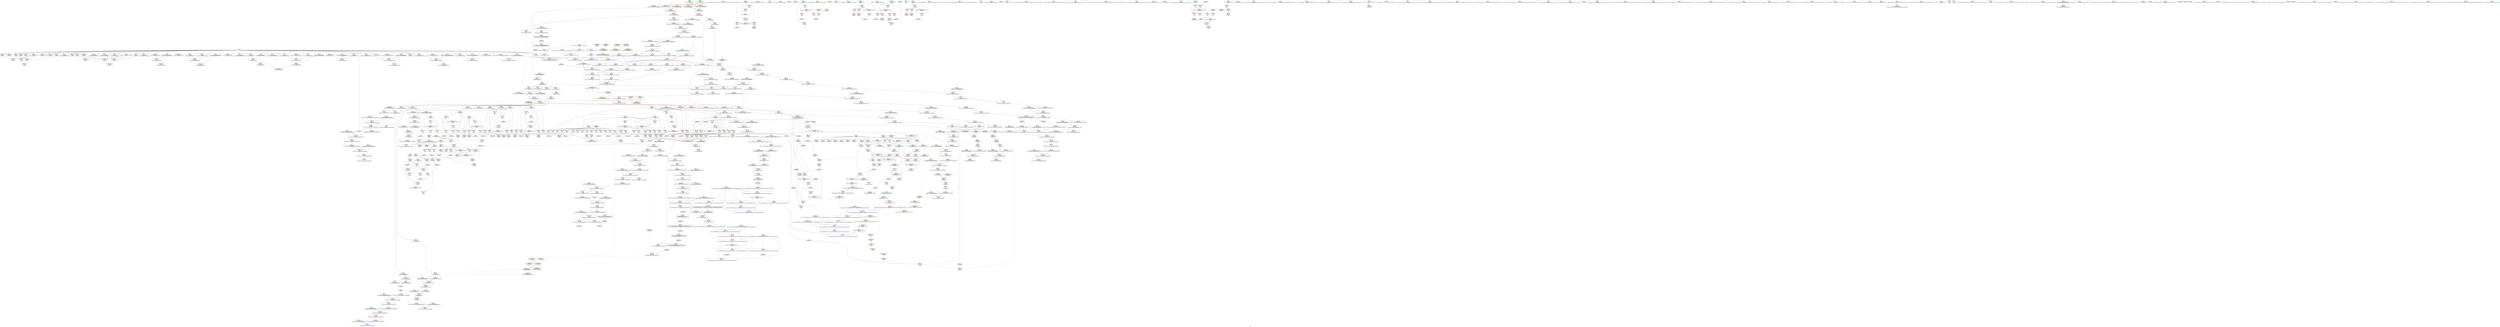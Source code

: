 digraph "SVFG" {
	label="SVFG";

	Node0x55f0896941e0 [shape=record,color=grey,label="{NodeID: 0\nNullPtr|{|<s34>61}}"];
	Node0x55f0896941e0 -> Node0x55f0896b9d10[style=solid];
	Node0x55f0896941e0 -> Node0x55f0896b9e10[style=solid];
	Node0x55f0896941e0 -> Node0x55f0896b9ee0[style=solid];
	Node0x55f0896941e0 -> Node0x55f0896b9fb0[style=solid];
	Node0x55f0896941e0 -> Node0x55f0896ba080[style=solid];
	Node0x55f0896941e0 -> Node0x55f0896ba150[style=solid];
	Node0x55f0896941e0 -> Node0x55f0896b3f10[style=solid];
	Node0x55f0896941e0 -> Node0x55f0896b3fe0[style=solid];
	Node0x55f0896941e0 -> Node0x55f0896b40b0[style=solid];
	Node0x55f0896941e0 -> Node0x55f0896b4180[style=solid];
	Node0x55f0896941e0 -> Node0x55f0896b4250[style=solid];
	Node0x55f0896941e0 -> Node0x55f0896b4320[style=solid];
	Node0x55f0896941e0 -> Node0x55f0896b43f0[style=solid];
	Node0x55f0896941e0 -> Node0x55f0896b44c0[style=solid];
	Node0x55f0896941e0 -> Node0x55f0896b4590[style=solid];
	Node0x55f0896941e0 -> Node0x55f0896b4660[style=solid];
	Node0x55f0896941e0 -> Node0x55f0896b4730[style=solid];
	Node0x55f0896941e0 -> Node0x55f0896b4800[style=solid];
	Node0x55f0896941e0 -> Node0x55f0896b48d0[style=solid];
	Node0x55f0896941e0 -> Node0x55f0896b49a0[style=solid];
	Node0x55f0896941e0 -> Node0x55f0896b4a70[style=solid];
	Node0x55f0896941e0 -> Node0x55f0896b4b40[style=solid];
	Node0x55f0896941e0 -> Node0x55f0896b4c10[style=solid];
	Node0x55f0896941e0 -> Node0x55f0896b4ce0[style=solid];
	Node0x55f0896941e0 -> Node0x55f0896b4db0[style=solid];
	Node0x55f0896941e0 -> Node0x55f0896b4e80[style=solid];
	Node0x55f0896941e0 -> Node0x55f0896b4f50[style=solid];
	Node0x55f0896941e0 -> Node0x55f0896b5020[style=solid];
	Node0x55f0896941e0 -> Node0x55f0896d2550[style=solid];
	Node0x55f0896941e0 -> Node0x55f0896d6c30[style=solid];
	Node0x55f0896941e0 -> Node0x55f0896d6d00[style=solid];
	Node0x55f0896941e0 -> Node0x55f0896d6dd0[style=solid];
	Node0x55f0896941e0 -> Node0x55f0896eb650[style=solid];
	Node0x55f0896941e0 -> Node0x55f0896efdf0[style=solid];
	Node0x55f0896941e0:s34 -> Node0x55f089784c90[style=solid,color=red];
	Node0x55f0896d5640 [shape=record,color=blue,label="{NodeID: 609\n539\<--534\n__a.addr\<--__a\n_ZNSt6vectorIdSaIdEEC2EmRKS0_\n}"];
	Node0x55f0896d5640 -> Node0x55f0896cdf40[style=dashed];
	Node0x55f0896bd210 [shape=record,color=red,label="{NodeID: 443\n302\<--301\n\<--call85\n_Z5solvei\n}"];
	Node0x55f0896bd210 -> Node0x55f0896eebf0[style=solid];
	Node0x55f0896c0760 [shape=record,color=black,label="{NodeID: 277\n967\<--974\n_ZNK9__gnu_cxx13new_allocatorIdE8max_sizeEv_ret\<--\n_ZNK9__gnu_cxx13new_allocatorIdE8max_sizeEv\n|{<s0>62}}"];
	Node0x55f0896c0760:s0 -> Node0x55f089781be0[style=solid,color=blue];
	Node0x55f0896b1410 [shape=record,color=green,label="{NodeID: 111\n789\<--790\n_ZNSt12_Vector_baseIdSaIdEE13_M_deallocateEPdm\<--_ZNSt12_Vector_baseIdSaIdEE13_M_deallocateEPdm_field_insensitive\n}"];
	Node0x55f089726380 [shape=record,color=black,label="{NodeID: 1052\nMR_30V_5 = PHI(MR_30V_8, MR_30V_3, )\npts\{78 \}\n}"];
	Node0x55f089726380 -> Node0x55f0896bb400[style=dashed];
	Node0x55f0896d2990 [shape=record,color=blue,label="{NodeID: 554\n59\<--136\nj\<--inc\n_Z5solvei\n}"];
	Node0x55f0896d2990 -> Node0x55f0896c5860[style=dashed];
	Node0x55f0896d2990 -> Node0x55f0896c5930[style=dashed];
	Node0x55f0896d2990 -> Node0x55f0896c5a00[style=dashed];
	Node0x55f0896d2990 -> Node0x55f0896d2990[style=dashed];
	Node0x55f0896d2990 -> Node0x55f089729580[style=dashed];
	Node0x55f089786910 [shape=record,color=black,label="{NodeID: 1495\n968 = PHI(948, )\n0th arg _ZNK9__gnu_cxx13new_allocatorIdE8max_sizeEv }"];
	Node0x55f089786910 -> Node0x55f0896d7c70[style=solid];
	Node0x55f0896ba560 [shape=record,color=red,label="{NodeID: 388\n169\<--67\n\<--d\n_Z5solvei\n}"];
	Node0x55f0896ba560 -> Node0x55f0896d2e70[style=solid];
	Node0x55f0896b57a0 [shape=record,color=black,label="{NodeID: 222\n204\<--203\nidxprom43\<--\n_Z5solvei\n}"];
	Node0x55f089732550 [shape=record,color=yellow,style=double,label="{NodeID: 1163\n85V_1 = ENCHI(MR_85V_0)\npts\{800000 940000 \}\nFun[_ZNSt12_Vector_baseIdSaIdEED2Ev]}"];
	Node0x55f089732550 -> Node0x55f0896cf600[style=dashed];
	Node0x55f089732550 -> Node0x55f0896cf7a0[style=dashed];
	Node0x55f0896b1ad0 [shape=record,color=green,label="{NodeID: 56\n105\<--106\ni153\<--i153_field_insensitive\n_Z5solvei\n}"];
	Node0x55f0896b1ad0 -> Node0x55f0896bcc60[style=solid];
	Node0x55f0896b1ad0 -> Node0x55f0896bcd30[style=solid];
	Node0x55f0896b1ad0 -> Node0x55f0896bce00[style=solid];
	Node0x55f0896b1ad0 -> Node0x55f0896d4bb0[style=solid];
	Node0x55f0896b1ad0 -> Node0x55f0896d4d50[style=solid];
	Node0x55f0896f0cf0 [shape=record,color=grey,label="{NodeID: 997\n281 = cmp(279, 280, )\n}"];
	Node0x55f0896d83c0 [shape=record,color=blue,label="{NodeID: 665\n1030\<--1027\n__n.addr\<--__n\n_ZNSt27__uninitialized_default_n_1ILb1EE18__uninit_default_nIPdmEET_S3_T0_\n}"];
	Node0x55f0896d83c0 -> Node0x55f0896d0d90[style=dashed];
	Node0x55f0896cfc80 [shape=record,color=red,label="{NodeID: 499\n846\<--845\n\<--_M_start3\n_ZNSt12_Vector_baseIdSaIdEE17_M_create_storageEm\n}"];
	Node0x55f0896cfc80 -> Node0x55f0896d7110[style=solid];
	Node0x55f089780f20 [shape=record,color=black,label="{NodeID: 1440\n397 = PHI(590, )\n}"];
	Node0x55f089780f20 -> Node0x55f0896d46d0[style=solid];
	Node0x55f0896c3570 [shape=record,color=purple,label="{NodeID: 333\n781\<--773\n_M_start4\<--this1\n_ZNSt12_Vector_baseIdSaIdEED2Ev\n}"];
	Node0x55f0896c3570 -> Node0x55f0896cf7a0[style=solid];
	Node0x55f0896b8c80 [shape=record,color=green,label="{NodeID: 167\n1145\<--1146\n_ZSt9terminatev\<--_ZSt9terminatev_field_insensitive\n}"];
	Node0x55f08972f020 [shape=record,color=yellow,style=double,label="{NodeID: 1108\n52V_1 = ENCHI(MR_52V_0)\npts\{90000 \}\nFun[_ZSt3minIiERKT_S2_S2_]}"];
	Node0x55f08972f020 -> Node0x55f0896bde40[style=dashed];
	Node0x55f08967df30 [shape=record,color=green,label="{NodeID: 1\n7\<--1\n__dso_handle\<--dummyObj\nGlob }"];
	Node0x55f0896eb650 [shape=record,color=black,label="{NodeID: 942\n917 = PHI(912, 3, )\n}"];
	Node0x55f0896eb650 -> Node0x55f0896c0350[style=solid];
	Node0x55f0896d5710 [shape=record,color=blue,label="{NodeID: 610\n541\<--561\nexn.slot\<--\n_ZNSt6vectorIdSaIdEEC2EmRKS0_\n}"];
	Node0x55f0896d5710 -> Node0x55f0896ce010[style=dashed];
	Node0x55f0896bd2e0 [shape=record,color=red,label="{NodeID: 444\n316\<--315\n\<--call92\n_Z5solvei\n}"];
	Node0x55f0896bd2e0 -> Node0x55f0896ee470[style=solid];
	Node0x55f0896c0830 [shape=record,color=black,label="{NodeID: 278\n978\<--993\n_ZSt27__uninitialized_default_n_aIPdmdET_S1_T0_RSaIT1_E_ret\<--call\n_ZSt27__uninitialized_default_n_aIPdmdET_S1_T0_RSaIT1_E\n|{<s0>51}}"];
	Node0x55f0896c0830:s0 -> Node0x55f0897816e0[style=solid,color=blue];
	Node0x55f0896b1510 [shape=record,color=green,label="{NodeID: 112\n808\<--809\nthis.addr\<--this.addr_field_insensitive\n_ZNSt12_Vector_baseIdSaIdEE12_Vector_implC2ERKS0_\n}"];
	Node0x55f0896b1510 -> Node0x55f0896cf870[style=solid];
	Node0x55f0896b1510 -> Node0x55f0896d6a90[style=solid];
	Node0x55f089726880 [shape=record,color=black,label="{NodeID: 1053\nMR_46V_5 = PHI(MR_46V_1, MR_46V_3, )\npts\{104 \}\n}"];
	Node0x55f0896d2a60 [shape=record,color=blue,label="{NodeID: 555\n57\<--142\ni\<--inc9\n_Z5solvei\n}"];
	Node0x55f0896d2a60 -> Node0x55f089729080[style=dashed];
	Node0x55f089786a20 [shape=record,color=black,label="{NodeID: 1496\n886 = PHI(878, )\n0th arg _ZN9__gnu_cxx13new_allocatorIdEC2ERKS1_ }"];
	Node0x55f089786a20 -> Node0x55f0896d7520[style=solid];
	Node0x55f0896ba630 [shape=record,color=red,label="{NodeID: 389\n184\<--69\n\<--k\n_Z5solvei\n}"];
	Node0x55f0896ba630 -> Node0x55f0896eff70[style=solid];
	Node0x55f0896b5870 [shape=record,color=black,label="{NodeID: 223\n207\<--206\nidxprom45\<--\n_Z5solvei\n}"];
	Node0x55f089732660 [shape=record,color=yellow,style=double,label="{NodeID: 1164\n89V_1 = ENCHI(MR_89V_0)\npts\{800002 940002 \}\nFun[_ZNSt12_Vector_baseIdSaIdEED2Ev]}"];
	Node0x55f089732660 -> Node0x55f0896cf6d0[style=dashed];
	Node0x55f0896b1ba0 [shape=record,color=green,label="{NodeID: 57\n109\<--110\n_ZNSirsERi\<--_ZNSirsERi_field_insensitive\n}"];
	Node0x55f0896d8490 [shape=record,color=blue,label="{NodeID: 666\n1032\<--249\nref.tmp\<--\n_ZNSt27__uninitialized_default_n_1ILb1EE18__uninit_default_nIPdmEET_S3_T0_\n|{<s0>67}}"];
	Node0x55f0896d8490:s0 -> Node0x55f08972d940[style=dashed,color=red];
	Node0x55f0896cfd50 [shape=record,color=red,label="{NodeID: 500\n852\<--851\n\<--_M_start6\n_ZNSt12_Vector_baseIdSaIdEE17_M_create_storageEm\n}"];
	Node0x55f0896cfd50 -> Node0x55f0896c4680[style=solid];
	Node0x55f089781060 [shape=record,color=black,label="{NodeID: 1441\n463 = PHI()\n}"];
	Node0x55f0896c3640 [shape=record,color=purple,label="{NodeID: 334\n791\<--773\n_M_impl5\<--this1\n_ZNSt12_Vector_baseIdSaIdEED2Ev\n|{<s0>53}}"];
	Node0x55f0896c3640:s0 -> Node0x55f0897831e0[style=solid,color=red];
	Node0x55f0896b8d80 [shape=record,color=green,label="{NodeID: 168\n1155\<--1156\n__a.addr\<--__a.addr_field_insensitive\n_ZNSt16allocator_traitsISaIdEE10deallocateERS0_Pdm\n}"];
	Node0x55f0896b8d80 -> Node0x55f0896d1c30[style=solid];
	Node0x55f0896b8d80 -> Node0x55f0896d9190[style=solid];
	Node0x55f08972f100 [shape=record,color=yellow,style=double,label="{NodeID: 1109\n28V_1 = ENCHI(MR_28V_0)\npts\{76 \}\nFun[_ZSt3minIiERKT_S2_S2_]}"];
	Node0x55f08972f100 -> Node0x55f0896bdd70[style=dashed];
	Node0x55f08967dfc0 [shape=record,color=green,label="{NodeID: 2\n10\<--1\n_ZSt3cin\<--dummyObj\nGlob }"];
	Node0x55f0896ebbf0 [shape=record,color=grey,label="{NodeID: 943\n345 = Binary(344, 137, )\n}"];
	Node0x55f0896ebbf0 -> Node0x55f0896d4120[style=solid];
	Node0x55f0896d57e0 [shape=record,color=blue,label="{NodeID: 611\n543\<--563\nehselector.slot\<--\n_ZNSt6vectorIdSaIdEEC2EmRKS0_\n}"];
	Node0x55f0896d57e0 -> Node0x55f0896ce0e0[style=dashed];
	Node0x55f0896bd3b0 [shape=record,color=red,label="{NodeID: 445\n374\<--373\n\<--call121\n_Z5solvei\n}"];
	Node0x55f0896bd3b0 -> Node0x55f0896ed3f0[style=solid];
	Node0x55f0896c0900 [shape=record,color=black,label="{NodeID: 279\n1004\<--1003\n\<--_M_impl\n_ZNSt12_Vector_baseIdSaIdEE19_M_get_Tp_allocatorEv\n}"];
	Node0x55f0896c0900 -> Node0x55f0896c09d0[style=solid];
	Node0x55f0896b15e0 [shape=record,color=green,label="{NodeID: 113\n810\<--811\n__a.addr\<--__a.addr_field_insensitive\n_ZNSt12_Vector_baseIdSaIdEE12_Vector_implC2ERKS0_\n}"];
	Node0x55f0896b15e0 -> Node0x55f0896cf940[style=solid];
	Node0x55f0896b15e0 -> Node0x55f0896d6b60[style=solid];
	Node0x55f089726d80 [shape=record,color=black,label="{NodeID: 1054\nMR_48V_2 = PHI(MR_48V_4, MR_48V_1, )\npts\{106 \}\n}"];
	Node0x55f0896d2b30 [shape=record,color=blue,label="{NodeID: 556\n61\<--114\ni11\<--\n_Z5solvei\n}"];
	Node0x55f0896d2b30 -> Node0x55f089725980[style=dashed];
	Node0x55f089786b30 [shape=record,color=black,label="{NodeID: 1497\n887 = PHI(880, )\n1st arg _ZN9__gnu_cxx13new_allocatorIdEC2ERKS1_ }"];
	Node0x55f089786b30 -> Node0x55f0896d75f0[style=solid];
	Node0x55f0896ba700 [shape=record,color=red,label="{NodeID: 390\n209\<--69\n\<--k\n_Z5solvei\n}"];
	Node0x55f0896ba700 -> Node0x55f0896b5940[style=solid];
	Node0x55f0896b5940 [shape=record,color=black,label="{NodeID: 224\n210\<--209\nidxprom47\<--\n_Z5solvei\n}"];
	Node0x55f0896b1ca0 [shape=record,color=green,label="{NodeID: 58\n223\<--224\n_ZSt3minIiERKT_S2_S2_\<--_ZSt3minIiERKT_S2_S2__field_insensitive\n}"];
	Node0x55f0896d8560 [shape=record,color=blue,label="{NodeID: 667\n1047\<--1044\n__first.addr\<--__first\n_ZSt6fill_nIPdmdET_S1_T0_RKT1_\n}"];
	Node0x55f0896d8560 -> Node0x55f0896d0e60[style=dashed];
	Node0x55f0896cfe20 [shape=record,color=red,label="{NodeID: 501\n864\<--861\nthis1\<--this.addr\n_ZNSt12_Vector_baseIdSaIdEE12_Vector_implD2Ev\n}"];
	Node0x55f0896cfe20 -> Node0x55f0896c0010[style=solid];
	Node0x55f089781130 [shape=record,color=black,label="{NodeID: 1442\n467 = PHI()\n}"];
	Node0x55f0896c3710 [shape=record,color=purple,label="{NodeID: 335\n799\<--773\n_M_impl6\<--this1\n_ZNSt12_Vector_baseIdSaIdEED2Ev\n|{<s0>54}}"];
	Node0x55f0896c3710:s0 -> Node0x55f0897831e0[style=solid,color=red];
	Node0x55f0896b8e50 [shape=record,color=green,label="{NodeID: 169\n1157\<--1158\n__p.addr\<--__p.addr_field_insensitive\n_ZNSt16allocator_traitsISaIdEE10deallocateERS0_Pdm\n}"];
	Node0x55f0896b8e50 -> Node0x55f0896d1d00[style=solid];
	Node0x55f0896b8e50 -> Node0x55f0896d9260[style=solid];
	Node0x55f08967e680 [shape=record,color=green,label="{NodeID: 3\n11\<--1\n_ZSt4cout\<--dummyObj\nGlob }"];
	Node0x55f0896ebd70 [shape=record,color=grey,label="{NodeID: 944\n321 = Binary(320, 137, )\n}"];
	Node0x55f0896ebd70 -> Node0x55f0896d3de0[style=solid];
	Node0x55f0896d58b0 [shape=record,color=blue,label="{NodeID: 612\n581\<--580\nthis.addr\<--this\n_ZNSaIdED2Ev\n}"];
	Node0x55f0896d58b0 -> Node0x55f0896ce1b0[style=dashed];
	Node0x55f0896bd480 [shape=record,color=red,label="{NodeID: 446\n378\<--377\n\<--call123\n_Z5solvei\n}"];
	Node0x55f0896bd480 -> Node0x55f0896ed3f0[style=solid];
	Node0x55f0896c09d0 [shape=record,color=black,label="{NodeID: 280\n997\<--1004\n_ZNSt12_Vector_baseIdSaIdEE19_M_get_Tp_allocatorEv_ret\<--\n_ZNSt12_Vector_baseIdSaIdEE19_M_get_Tp_allocatorEv\n|{<s0>40|<s1>50}}"];
	Node0x55f0896c09d0:s0 -> Node0x55f0897812d0[style=solid,color=blue];
	Node0x55f0896c09d0:s1 -> Node0x55f089781570[style=solid,color=blue];
	Node0x55f0896b16b0 [shape=record,color=green,label="{NodeID: 114\n818\<--819\n_ZNSaIdEC2ERKS_\<--_ZNSaIdEC2ERKS__field_insensitive\n}"];
	Node0x55f089727280 [shape=record,color=black,label="{NodeID: 1055\nMR_36V_3 = PHI(MR_36V_4, MR_36V_2, )\npts\{88 \}\n}"];
	Node0x55f089727280 -> Node0x55f0896bb670[style=dashed];
	Node0x55f089727280 -> Node0x55f0896bb740[style=dashed];
	Node0x55f089727280 -> Node0x55f0896bb810[style=dashed];
	Node0x55f089727280 -> Node0x55f0896bb8e0[style=dashed];
	Node0x55f089727280 -> Node0x55f0896bb9b0[style=dashed];
	Node0x55f089727280 -> Node0x55f0896bba80[style=dashed];
	Node0x55f089727280 -> Node0x55f0896bbb50[style=dashed];
	Node0x55f089727280 -> Node0x55f0896d3de0[style=dashed];
	Node0x55f0896d2c00 [shape=record,color=blue,label="{NodeID: 557\n63\<--155\nu\<--dec\n_Z5solvei\n}"];
	Node0x55f0896d2c00 -> Node0x55f0896c5d40[style=dashed];
	Node0x55f0896d2c00 -> Node0x55f0896c5e10[style=dashed];
	Node0x55f0896d2c00 -> Node0x55f089725480[style=dashed];
	Node0x55f089786c40 [shape=record,color=black,label="{NodeID: 1498\n580 = PHI(81, 81, 95, 95, 865, )\n0th arg _ZNSaIdED2Ev }"];
	Node0x55f089786c40 -> Node0x55f0896d58b0[style=solid];
	Node0x55f0896ba7d0 [shape=record,color=red,label="{NodeID: 391\n213\<--69\n\<--k\n_Z5solvei\n}"];
	Node0x55f0896ba7d0 -> Node0x55f0896b5a10[style=solid];
	Node0x55f0896b5a10 [shape=record,color=black,label="{NodeID: 225\n214\<--213\nidxprom49\<--\n_Z5solvei\n}"];
	Node0x55f0896b1da0 [shape=record,color=green,label="{NodeID: 59\n253\<--254\n_ZNSaIdEC2Ev\<--_ZNSaIdEC2Ev_field_insensitive\n}"];
	Node0x55f089713f10 [shape=record,color=black,label="{NodeID: 1000\nMR_42V_3 = PHI(MR_42V_4, MR_42V_2, )\npts\{100 \}\n}"];
	Node0x55f089713f10 -> Node0x55f0896bc1d0[style=dashed];
	Node0x55f089713f10 -> Node0x55f0896bc2a0[style=dashed];
	Node0x55f089713f10 -> Node0x55f0896bc370[style=dashed];
	Node0x55f089713f10 -> Node0x55f0896bc440[style=dashed];
	Node0x55f089713f10 -> Node0x55f0896d4870[style=dashed];
	Node0x55f0896d8630 [shape=record,color=blue,label="{NodeID: 668\n1049\<--1045\n__n.addr\<--__n\n_ZSt6fill_nIPdmdET_S1_T0_RKT1_\n}"];
	Node0x55f0896d8630 -> Node0x55f0896d0f30[style=dashed];
	Node0x55f0896cfef0 [shape=record,color=red,label="{NodeID: 502\n877\<--871\nthis1\<--this.addr\n_ZNSaIdEC2ERKS_\n}"];
	Node0x55f0896cfef0 -> Node0x55f0896c00e0[style=solid];
	Node0x55f089781200 [shape=record,color=black,label="{NodeID: 1443\n470 = PHI()\n}"];
	Node0x55f0896c37e0 [shape=record,color=purple,label="{NodeID: 336\n820\<--814\n_M_start\<--this1\n_ZNSt12_Vector_baseIdSaIdEE12_Vector_implC2ERKS0_\n}"];
	Node0x55f0896c37e0 -> Node0x55f0896d6c30[style=solid];
	Node0x55f0896b8f20 [shape=record,color=green,label="{NodeID: 170\n1159\<--1160\n__n.addr\<--__n.addr_field_insensitive\n_ZNSt16allocator_traitsISaIdEE10deallocateERS0_Pdm\n}"];
	Node0x55f0896b8f20 -> Node0x55f0896d1dd0[style=solid];
	Node0x55f0896b8f20 -> Node0x55f0896d9330[style=solid];
	Node0x55f08967e710 [shape=record,color=green,label="{NodeID: 4\n12\<--1\n.str\<--dummyObj\nGlob }"];
	Node0x55f0896ebef0 [shape=record,color=grey,label="{NodeID: 945\n960 = Binary(959, 787, )\n}"];
	Node0x55f0896d5980 [shape=record,color=blue,label="{NodeID: 613\n593\<--591\nthis.addr\<--this\n_ZNSt6vectorIdSaIdEEixEm\n}"];
	Node0x55f0896d5980 -> Node0x55f0896ce280[style=dashed];
	Node0x55f0896bd550 [shape=record,color=red,label="{NodeID: 447\n383\<--382\n\<--arrayidx125\n_Z5solvei\n}"];
	Node0x55f0896bd550 -> Node0x55f0896ec970[style=solid];
	Node0x55f0896c0aa0 [shape=record,color=black,label="{NodeID: 281\n1006\<--1021\n_ZSt25__uninitialized_default_nIPdmET_S1_T0__ret\<--call\n_ZSt25__uninitialized_default_nIPdmET_S1_T0_\n|{<s0>65}}"];
	Node0x55f0896c0aa0:s0 -> Node0x55f089781d20[style=solid,color=blue];
	Node0x55f0896b5fa0 [shape=record,color=green,label="{NodeID: 115\n830\<--831\nthis.addr\<--this.addr_field_insensitive\n_ZNSt12_Vector_baseIdSaIdEE17_M_create_storageEm\n}"];
	Node0x55f0896b5fa0 -> Node0x55f0896cfa10[style=solid];
	Node0x55f0896b5fa0 -> Node0x55f0896d6ea0[style=solid];
	Node0x55f089727780 [shape=record,color=black,label="{NodeID: 1056\nMR_38V_2 = PHI(MR_38V_4, MR_38V_1, )\npts\{90 \}\n}"];
	Node0x55f089727780 -> Node0x55f0896d3900[style=dashed];
	Node0x55f0896d2cd0 [shape=record,color=blue,label="{NodeID: 558\n65\<--159\nv\<--dec18\n_Z5solvei\n}"];
	Node0x55f0896d2cd0 -> Node0x55f0896ba2f0[style=dashed];
	Node0x55f0896d2cd0 -> Node0x55f0896ba3c0[style=dashed];
	Node0x55f0896d2cd0 -> Node0x55f089715030[style=dashed];
	Node0x55f089786f10 [shape=record,color=black,label="{NodeID: 1499\n869 = PHI(815, )\n0th arg _ZNSaIdEC2ERKS_ }"];
	Node0x55f089786f10 -> Node0x55f0896d7380[style=solid];
	Node0x55f0896ba8a0 [shape=record,color=red,label="{NodeID: 392\n244\<--69\n\<--k\n_Z5solvei\n}"];
	Node0x55f0896ba8a0 -> Node0x55f0896ee770[style=solid];
	Node0x55f0896b5ae0 [shape=record,color=black,label="{NodeID: 226\n217\<--216\nidxprom51\<--\n_Z5solvei\n}"];
	Node0x55f0896b1ea0 [shape=record,color=green,label="{NodeID: 60\n256\<--257\n_ZNSt6vectorIdSaIdEEC2EmRKS0_\<--_ZNSt6vectorIdSaIdEEC2EmRKS0__field_insensitive\n}"];
	Node0x55f089714000 [shape=record,color=black,label="{NodeID: 1001\nMR_44V_2 = PHI(MR_44V_4, MR_44V_1, )\npts\{102 \}\n}"];
	Node0x55f089714000 -> Node0x55f0896d4530[style=dashed];
	Node0x55f0896d8700 [shape=record,color=blue,label="{NodeID: 669\n1051\<--1046\n__value.addr\<--__value\n_ZSt6fill_nIPdmdET_S1_T0_RKT1_\n}"];
	Node0x55f0896d8700 -> Node0x55f0896d1000[style=dashed];
	Node0x55f0896cffc0 [shape=record,color=red,label="{NodeID: 503\n879\<--873\n\<--__a.addr\n_ZNSaIdEC2ERKS_\n}"];
	Node0x55f0896cffc0 -> Node0x55f0896c01b0[style=solid];
	Node0x55f0897812d0 [shape=record,color=black,label="{NodeID: 1444\n635 = PHI(997, )\n|{<s0>41}}"];
	Node0x55f0897812d0:s0 -> Node0x55f0897848d0[style=solid,color=red];
	Node0x55f0896c38b0 [shape=record,color=purple,label="{NodeID: 337\n822\<--814\n_M_finish\<--this1\n_ZNSt12_Vector_baseIdSaIdEE12_Vector_implC2ERKS0_\n}"];
	Node0x55f0896c38b0 -> Node0x55f0896d6d00[style=solid];
	Node0x55f0896b8ff0 [shape=record,color=green,label="{NodeID: 171\n1169\<--1170\n_ZN9__gnu_cxx13new_allocatorIdE10deallocateEPdm\<--_ZN9__gnu_cxx13new_allocatorIdE10deallocateEPdm_field_insensitive\n}"];
	Node0x55f08972f3d0 [shape=record,color=yellow,style=double,label="{NodeID: 1112\n85V_1 = ENCHI(MR_85V_0)\npts\{800000 940000 \}\nFun[_ZNSt6vectorIdSaIdEEixEm]}"];
	Node0x55f08972f3d0 -> Node0x55f0896ce420[style=dashed];
	Node0x55f08967e7a0 [shape=record,color=green,label="{NodeID: 5\n14\<--1\n.str.1\<--dummyObj\nGlob }"];
	Node0x55f0896ec070 [shape=record,color=grey,label="{NodeID: 946\n159 = Binary(158, 156, )\n}"];
	Node0x55f0896ec070 -> Node0x55f0896d2cd0[style=solid];
	Node0x55f0896d5a50 [shape=record,color=blue,label="{NodeID: 614\n595\<--592\n__n.addr\<--__n\n_ZNSt6vectorIdSaIdEEixEm\n}"];
	Node0x55f0896d5a50 -> Node0x55f0896ce350[style=dashed];
	Node0x55f0896bd620 [shape=record,color=red,label="{NodeID: 448\n389\<--388\n\<--call128\n_Z5solvei\n}"];
	Node0x55f0896bd620 -> Node0x55f0896ec370[style=solid];
	Node0x55f0896c0b70 [shape=record,color=black,label="{NodeID: 282\n1025\<--1039\n_ZNSt27__uninitialized_default_n_1ILb1EE18__uninit_default_nIPdmEET_S3_T0__ret\<--call\n_ZNSt27__uninitialized_default_n_1ILb1EE18__uninit_default_nIPdmEET_S3_T0_\n|{<s0>66}}"];
	Node0x55f0896c0b70:s0 -> Node0x55f089781e60[style=solid,color=blue];
	Node0x55f0896b6070 [shape=record,color=green,label="{NodeID: 116\n832\<--833\n__n.addr\<--__n.addr_field_insensitive\n_ZNSt12_Vector_baseIdSaIdEE17_M_create_storageEm\n}"];
	Node0x55f0896b6070 -> Node0x55f0896cfae0[style=solid];
	Node0x55f0896b6070 -> Node0x55f0896cfbb0[style=solid];
	Node0x55f0896b6070 -> Node0x55f0896d6f70[style=solid];
	Node0x55f089727c80 [shape=record,color=black,label="{NodeID: 1057\nMR_50V_3 = PHI(MR_50V_8, MR_50V_2, )\npts\{962 \}\n|{|<s1>18}}"];
	Node0x55f089727c80 -> Node0x55f0896d3830[style=dashed];
	Node0x55f089727c80:s1 -> Node0x55f08972cfc0[style=dashed,color=red];
	Node0x55f0896d2da0 [shape=record,color=blue,label="{NodeID: 559\n167\<--161\narrayidx22\<--\n_Z5solvei\n}"];
	Node0x55f0896d2da0 -> Node0x55f0896d2e70[style=dashed];
	Node0x55f089787020 [shape=record,color=black,label="{NodeID: 1500\n870 = PHI(816, )\n1st arg _ZNSaIdEC2ERKS_ }"];
	Node0x55f089787020 -> Node0x55f0896d7450[style=solid];
	Node0x55f0896ba970 [shape=record,color=red,label="{NodeID: 393\n190\<--71\n\<--i33\n_Z5solvei\n}"];
	Node0x55f0896ba970 -> Node0x55f0896f00f0[style=solid];
	Node0x55f0896b5bb0 [shape=record,color=black,label="{NodeID: 227\n227\<--226\nidxprom54\<--\n_Z5solvei\n}"];
	Node0x55f0896b1fa0 [shape=record,color=green,label="{NodeID: 61\n259\<--260\n_ZNSaIdED2Ev\<--_ZNSaIdED2Ev_field_insensitive\n}"];
	Node0x55f089715960 [shape=record,color=black,label="{NodeID: 1002\nMR_50V_13 = PHI(MR_50V_14, MR_50V_11, )\npts\{962 \}\n|{|<s5>46}}"];
	Node0x55f089715960 -> Node0x55f0896bd3b0[style=dashed];
	Node0x55f089715960 -> Node0x55f0896bd480[style=dashed];
	Node0x55f089715960 -> Node0x55f0896bd620[style=dashed];
	Node0x55f089715960 -> Node0x55f0896d46d0[style=dashed];
	Node0x55f089715960 -> Node0x55f089715960[style=dashed];
	Node0x55f089715960:s5 -> Node0x55f08971ea30[style=dashed,color=blue];
	Node0x55f0896d87d0 [shape=record,color=blue,label="{NodeID: 670\n1070\<--1067\n__first.addr\<--__first\n_ZSt10__fill_n_aIPdmdEN9__gnu_cxx11__enable_ifIXsr11__is_scalarIT1_EE7__valueET_E6__typeES4_T0_RKS3_\n}"];
	Node0x55f0896d87d0 -> Node0x55f089719530[style=dashed];
	Node0x55f0896d0090 [shape=record,color=red,label="{NodeID: 504\n894\<--888\nthis1\<--this.addr\n_ZN9__gnu_cxx13new_allocatorIdEC2ERKS1_\n}"];
	Node0x55f0897814a0 [shape=record,color=black,label="{NodeID: 1445\n667 = PHI()\n}"];
	Node0x55f0896c3980 [shape=record,color=purple,label="{NodeID: 338\n824\<--814\n_M_end_of_storage\<--this1\n_ZNSt12_Vector_baseIdSaIdEE12_Vector_implC2ERKS0_\n}"];
	Node0x55f0896c3980 -> Node0x55f0896d6dd0[style=solid];
	Node0x55f0896b90f0 [shape=record,color=green,label="{NodeID: 172\n1176\<--1177\nthis.addr\<--this.addr_field_insensitive\n_ZN9__gnu_cxx13new_allocatorIdE10deallocateEPdm\n}"];
	Node0x55f0896b90f0 -> Node0x55f0896d1ea0[style=solid];
	Node0x55f0896b90f0 -> Node0x55f0896d9400[style=solid];
	Node0x55f08967e830 [shape=record,color=green,label="{NodeID: 6\n16\<--1\n.str.2\<--dummyObj\nGlob }"];
	Node0x55f0896ec1f0 [shape=record,color=grey,label="{NodeID: 947\n155 = Binary(154, 156, )\n}"];
	Node0x55f0896ec1f0 -> Node0x55f0896d2c00[style=solid];
	Node0x55f0896d5b20 [shape=record,color=blue,label="{NodeID: 615\n618\<--617\nthis.addr\<--this\n_ZNSt6vectorIdSaIdEED2Ev\n}"];
	Node0x55f0896d5b20 -> Node0x55f0896ce4f0[style=dashed];
	Node0x55f0896bd6f0 [shape=record,color=red,label="{NodeID: 449\n421\<--420\n\<--arrayidx148\n_Z5solvei\n}"];
	Node0x55f0896bd6f0 -> Node0x55f0896ede70[style=solid];
	Node0x55f0896c0c40 [shape=record,color=black,label="{NodeID: 283\n1043\<--1062\n_ZSt6fill_nIPdmdET_S1_T0_RKT1__ret\<--call1\n_ZSt6fill_nIPdmdET_S1_T0_RKT1_\n|{<s0>67}}"];
	Node0x55f0896c0c40:s0 -> Node0x55f089782c60[style=solid,color=blue];
	Node0x55f0896b6140 [shape=record,color=green,label="{NodeID: 117\n839\<--840\n_ZNSt12_Vector_baseIdSaIdEE11_M_allocateEm\<--_ZNSt12_Vector_baseIdSaIdEE11_M_allocateEm_field_insensitive\n}"];
	Node0x55f089728180 [shape=record,color=black,label="{NodeID: 1058\nMR_65V_3 = PHI(MR_65V_4, MR_65V_2, )\npts\{499 \}\n}"];
	Node0x55f089728180 -> Node0x55f0896bd960[style=dashed];
	Node0x55f0896d2e70 [shape=record,color=blue,label="{NodeID: 560\n175\<--169\narrayidx26\<--\n_Z5solvei\n}"];
	Node0x55f0896d2e70 -> Node0x55f0896d2da0[style=dashed];
	Node0x55f0896d2e70 -> Node0x55f08972bd80[style=dashed];
	Node0x55f089787130 [shape=record,color=black,label="{NodeID: 1501\n740 = PHI(548, )\n0th arg _ZNSt6vectorIdSaIdEE21_M_default_initializeEm }"];
	Node0x55f089787130 -> Node0x55f0896d65b0[style=solid];
	Node0x55f0896baa40 [shape=record,color=red,label="{NodeID: 394\n200\<--71\n\<--i33\n_Z5solvei\n}"];
	Node0x55f0896baa40 -> Node0x55f0896b56d0[style=solid];
	Node0x55f0896b5c80 [shape=record,color=black,label="{NodeID: 228\n230\<--229\nidxprom56\<--\n_Z5solvei\n}"];
	Node0x55f0896b20a0 [shape=record,color=green,label="{NodeID: 62\n270\<--271\n_ZNSt6vectorIdSaIdEEixEm\<--_ZNSt6vectorIdSaIdEEixEm_field_insensitive\n}"];
	Node0x55f089715e30 [shape=record,color=black,label="{NodeID: 1003\nMR_56V_2 = PHI(MR_56V_4, MR_56V_1, )\npts\{920000 \}\n}"];
	Node0x55f089715e30 -> Node0x55f0896bd6f0[style=dashed];
	Node0x55f089715e30 -> Node0x55f0896bd7c0[style=dashed];
	Node0x55f089715e30 -> Node0x55f0896bd890[style=dashed];
	Node0x55f089715e30 -> Node0x55f0896d4460[style=dashed];
	Node0x55f0896d88a0 [shape=record,color=blue,label="{NodeID: 671\n1072\<--1068\n__n.addr\<--__n\n_ZSt10__fill_n_aIPdmdEN9__gnu_cxx11__enable_ifIXsr11__is_scalarIT1_EE7__valueET_E6__typeES4_T0_RKS3_\n}"];
	Node0x55f0896d88a0 -> Node0x55f0896d1340[style=dashed];
	Node0x55f0896d0160 [shape=record,color=red,label="{NodeID: 505\n905\<--899\nthis1\<--this.addr\n_ZNSt12_Vector_baseIdSaIdEE11_M_allocateEm\n}"];
	Node0x55f0896d0160 -> Node0x55f0896c4270[style=solid];
	Node0x55f089781570 [shape=record,color=black,label="{NodeID: 1446\n755 = PHI(997, )\n|{<s0>51}}"];
	Node0x55f089781570:s0 -> Node0x55f0897866b0[style=solid,color=red];
	Node0x55f0896c3a50 [shape=record,color=purple,label="{NodeID: 339\n841\<--836\n_M_impl\<--this1\n_ZNSt12_Vector_baseIdSaIdEE17_M_create_storageEm\n}"];
	Node0x55f0896b91c0 [shape=record,color=green,label="{NodeID: 173\n1178\<--1179\n__p.addr\<--__p.addr_field_insensitive\n_ZN9__gnu_cxx13new_allocatorIdE10deallocateEPdm\n}"];
	Node0x55f0896b91c0 -> Node0x55f0896d1f70[style=solid];
	Node0x55f0896b91c0 -> Node0x55f0896d94d0[style=solid];
	Node0x55f08972f5f0 [shape=record,color=yellow,style=double,label="{NodeID: 1114\n100V_1 = ENCHI(MR_100V_0)\npts\{621 \}\nFun[_ZNSt6vectorIdSaIdEED2Ev]}"];
	Node0x55f08972f5f0 -> Node0x55f0896d5bf0[style=dashed];
	Node0x55f08967e8f0 [shape=record,color=green,label="{NodeID: 7\n19\<--1\n\<--dummyObj\nCan only get source location for instruction, argument, global var or function.}"];
	Node0x55f0896ec370 [shape=record,color=grey,label="{NodeID: 948\n390 = Binary(332, 389, )\n}"];
	Node0x55f0896ec370 -> Node0x55f0896ed9f0[style=solid];
	Node0x55f0896d5bf0 [shape=record,color=blue,label="{NodeID: 616\n620\<--645\nexn.slot\<--\n_ZNSt6vectorIdSaIdEED2Ev\n}"];
	Node0x55f0896d5bf0 -> Node0x55f0896ce5c0[style=dashed];
	Node0x55f0896bd7c0 [shape=record,color=red,label="{NodeID: 450\n439\<--438\n\<--arrayidx158\n_Z5solvei\n}"];
	Node0x55f0896bd7c0 -> Node0x55f0896ecdf0[style=solid];
	Node0x55f0896c0d10 [shape=record,color=black,label="{NodeID: 284\n1066\<--1104\n_ZSt10__fill_n_aIPdmdEN9__gnu_cxx11__enable_ifIXsr11__is_scalarIT1_EE7__valueET_E6__typeES4_T0_RKS3__ret\<--\n_ZSt10__fill_n_aIPdmdEN9__gnu_cxx11__enable_ifIXsr11__is_scalarIT1_EE7__valueET_E6__typeES4_T0_RKS3_\n|{<s0>69}}"];
	Node0x55f0896c0d10:s0 -> Node0x55f089782fd0[style=solid,color=blue];
	Node0x55f0896b6240 [shape=record,color=green,label="{NodeID: 118\n861\<--862\nthis.addr\<--this.addr_field_insensitive\n_ZNSt12_Vector_baseIdSaIdEE12_Vector_implD2Ev\n}"];
	Node0x55f0896b6240 -> Node0x55f0896cfe20[style=solid];
	Node0x55f0896b6240 -> Node0x55f0896d72b0[style=solid];
	Node0x55f0896d2f40 [shape=record,color=blue,label="{NodeID: 561\n61\<--179\ni11\<--inc28\n_Z5solvei\n}"];
	Node0x55f0896d2f40 -> Node0x55f089725980[style=dashed];
	Node0x55f089787240 [shape=record,color=black,label="{NodeID: 1502\n741 = PHI(555, )\n1st arg _ZNSt6vectorIdSaIdEE21_M_default_initializeEm }"];
	Node0x55f089787240 -> Node0x55f0896d6680[style=solid];
	Node0x55f0896bab10 [shape=record,color=red,label="{NodeID: 395\n206\<--71\n\<--i33\n_Z5solvei\n}"];
	Node0x55f0896bab10 -> Node0x55f0896b5870[style=solid];
	Node0x55f0896b5d50 [shape=record,color=black,label="{NodeID: 229\n251\<--250\nconv\<--\n_Z5solvei\n|{<s0>11}}"];
	Node0x55f0896b5d50:s0 -> Node0x55f089783790[style=solid,color=red];
	Node0x55f0896b21a0 [shape=record,color=green,label="{NodeID: 63\n460\<--461\n_ZStlsISt11char_traitsIcEERSt13basic_ostreamIcT_ES5_PKc\<--_ZStlsISt11char_traitsIcEERSt13basic_ostreamIcT_ES5_PKc_field_insensitive\n}"];
	Node0x55f0896d8970 [shape=record,color=blue,label="{NodeID: 672\n1074\<--1069\n__value.addr\<--__value\n_ZSt10__fill_n_aIPdmdEN9__gnu_cxx11__enable_ifIXsr11__is_scalarIT1_EE7__valueET_E6__typeES4_T0_RKS3_\n}"];
	Node0x55f0896d8970 -> Node0x55f0896d1410[style=dashed];
	Node0x55f0896d0230 [shape=record,color=red,label="{NodeID: 506\n906\<--901\n\<--__n.addr\n_ZNSt12_Vector_baseIdSaIdEE11_M_allocateEm\n}"];
	Node0x55f0896d0230 -> Node0x55f0896ef1f0[style=solid];
	Node0x55f0897816e0 [shape=record,color=black,label="{NodeID: 1447\n756 = PHI(978, )\n}"];
	Node0x55f0897816e0 -> Node0x55f0896d6750[style=solid];
	Node0x55f0896c3b20 [shape=record,color=purple,label="{NodeID: 340\n842\<--836\n_M_start\<--this1\n_ZNSt12_Vector_baseIdSaIdEE17_M_create_storageEm\n}"];
	Node0x55f0896c3b20 -> Node0x55f0896d7040[style=solid];
	Node0x55f0896b9290 [shape=record,color=green,label="{NodeID: 174\n1180\<--1181\n.addr\<--.addr_field_insensitive\n_ZN9__gnu_cxx13new_allocatorIdE10deallocateEPdm\n}"];
	Node0x55f0896b9290 -> Node0x55f0896d95a0[style=solid];
	Node0x55f08972f6d0 [shape=record,color=yellow,style=double,label="{NodeID: 1115\n102V_1 = ENCHI(MR_102V_0)\npts\{623 \}\nFun[_ZNSt6vectorIdSaIdEED2Ev]}"];
	Node0x55f08972f6d0 -> Node0x55f0896d5cc0[style=dashed];
	Node0x55f08967e9b0 [shape=record,color=green,label="{NodeID: 8\n114\<--1\n\<--dummyObj\nCan only get source location for instruction, argument, global var or function.}"];
	Node0x55f0896ec4f0 [shape=record,color=grey,label="{NodeID: 949\n786 = Binary(785, 787, )\n|{<s0>52}}"];
	Node0x55f0896ec4f0:s0 -> Node0x55f089787d50[style=solid,color=red];
	Node0x55f0896d5cc0 [shape=record,color=blue,label="{NodeID: 617\n622\<--647\nehselector.slot\<--\n_ZNSt6vectorIdSaIdEED2Ev\n}"];
	Node0x55f0896bd890 [shape=record,color=red,label="{NodeID: 451\n449\<--448\n\<--arrayidx163\n_Z5solvei\n}"];
	Node0x55f0896bd890 -> Node0x55f0896ed570[style=solid];
	Node0x55f0896c0de0 [shape=record,color=black,label="{NodeID: 285\n1106\<--1111\n_ZSt12__niter_baseIPdET_S1__ret\<--\n_ZSt12__niter_baseIPdET_S1_\n|{<s0>68}}"];
	Node0x55f0896c0de0:s0 -> Node0x55f089782e90[style=solid,color=blue];
	Node0x55f0896b6310 [shape=record,color=green,label="{NodeID: 119\n871\<--872\nthis.addr\<--this.addr_field_insensitive\n_ZNSaIdEC2ERKS_\n}"];
	Node0x55f0896b6310 -> Node0x55f0896cfef0[style=solid];
	Node0x55f0896b6310 -> Node0x55f0896d7380[style=solid];
	Node0x55f0896d3010 [shape=record,color=blue,label="{NodeID: 562\n69\<--114\nk\<--\n_Z5solvei\n}"];
	Node0x55f0896d3010 -> Node0x55f08972a980[style=dashed];
	Node0x55f089787350 [shape=record,color=black,label="{NodeID: 1503\n1107 = PHI(1056, )\n0th arg _ZSt12__niter_baseIPdET_S1_ }"];
	Node0x55f089787350 -> Node0x55f0896d8e50[style=solid];
	Node0x55f0896babe0 [shape=record,color=red,label="{NodeID: 396\n226\<--71\n\<--i33\n_Z5solvei\n}"];
	Node0x55f0896babe0 -> Node0x55f0896b5bb0[style=solid];
	Node0x55f0896b5e20 [shape=record,color=black,label="{NodeID: 230\n268\<--267\nconv72\<--\n_Z5solvei\n|{<s0>13}}"];
	Node0x55f0896b5e20:s0 -> Node0x55f089785810[style=solid,color=red];
	Node0x55f0896b22a0 [shape=record,color=green,label="{NodeID: 64\n464\<--465\n_ZNSolsEi\<--_ZNSolsEi_field_insensitive\n}"];
	Node0x55f0896d8a40 [shape=record,color=blue,label="{NodeID: 673\n1076\<--1084\n__tmp\<--\n_ZSt10__fill_n_aIPdmdEN9__gnu_cxx11__enable_ifIXsr11__is_scalarIT1_EE7__valueET_E6__typeES4_T0_RKS3_\n}"];
	Node0x55f0896d8a40 -> Node0x55f0896d14e0[style=dashed];
	Node0x55f0896d0300 [shape=record,color=red,label="{NodeID: 507\n911\<--901\n\<--__n.addr\n_ZNSt12_Vector_baseIdSaIdEE11_M_allocateEm\n|{<s0>60}}"];
	Node0x55f0896d0300:s0 -> Node0x55f089784290[style=solid,color=red];
	Node0x55f089781820 [shape=record,color=black,label="{NodeID: 1448\n838 = PHI(896, )\n}"];
	Node0x55f089781820 -> Node0x55f0896d7040[style=solid];
	Node0x55f0896c3bf0 [shape=record,color=purple,label="{NodeID: 341\n844\<--836\n_M_impl2\<--this1\n_ZNSt12_Vector_baseIdSaIdEE17_M_create_storageEm\n}"];
	Node0x55f0896b9360 [shape=record,color=green,label="{NodeID: 175\n1189\<--1190\n_ZdlPv\<--_ZdlPv_field_insensitive\n}"];
	Node0x55f08972f7b0 [shape=record,color=yellow,style=double,label="{NodeID: 1116\n85V_1 = ENCHI(MR_85V_0)\npts\{800000 940000 \}\nFun[_ZNSt6vectorIdSaIdEED2Ev]|{|<s1>42|<s2>43}}"];
	Node0x55f08972f7b0 -> Node0x55f0896ce690[style=dashed];
	Node0x55f08972f7b0:s1 -> Node0x55f089732550[style=dashed,color=red];
	Node0x55f08972f7b0:s2 -> Node0x55f089732550[style=dashed,color=red];
	Node0x55f08967ea70 [shape=record,color=green,label="{NodeID: 9\n133\<--1\n\<--dummyObj\nCan only get source location for instruction, argument, global var or function.}"];
	Node0x55f0896ec670 [shape=record,color=grey,label="{NodeID: 950\n678 = Binary(677, 137, )\n}"];
	Node0x55f0896ec670 -> Node0x55f0896d5f30[style=solid];
	Node0x55f0896d5d90 [shape=record,color=blue,label="{NodeID: 618\n660\<--114\nretval\<--\nmain\n}"];
	Node0x55f0896d5d90 -> Node0x55f0896ce830[style=dashed];
	Node0x55f0896bd960 [shape=record,color=red,label="{NodeID: 452\n518\<--498\n\<--retval\n_ZSt3minIiERKT_S2_S2_\n}"];
	Node0x55f0896bd960 -> Node0x55f0896bf0a0[style=solid];
	Node0x55f0896c0eb0 [shape=record,color=black,label="{NodeID: 286\n1131\<--1130\n\<--_M_impl\n_ZNSt12_Vector_baseIdSaIdEE13_M_deallocateEPdm\n|{<s0>70}}"];
	Node0x55f0896c0eb0:s0 -> Node0x55f089788080[style=solid,color=red];
	Node0x55f0896b63e0 [shape=record,color=green,label="{NodeID: 120\n873\<--874\n__a.addr\<--__a.addr_field_insensitive\n_ZNSaIdEC2ERKS_\n}"];
	Node0x55f0896b63e0 -> Node0x55f0896cffc0[style=solid];
	Node0x55f0896b63e0 -> Node0x55f0896d7450[style=solid];
	Node0x55f089729080 [shape=record,color=black,label="{NodeID: 1061\nMR_10V_3 = PHI(MR_10V_4, MR_10V_2, )\npts\{58 \}\n}"];
	Node0x55f089729080 -> Node0x55f0896c55f0[style=dashed];
	Node0x55f089729080 -> Node0x55f0896c56c0[style=dashed];
	Node0x55f089729080 -> Node0x55f0896c5790[style=dashed];
	Node0x55f089729080 -> Node0x55f0896d2a60[style=dashed];
	Node0x55f0896d30e0 [shape=record,color=blue,label="{NodeID: 563\n71\<--114\ni33\<--\n_Z5solvei\n}"];
	Node0x55f0896d30e0 -> Node0x55f0896ba970[style=dashed];
	Node0x55f0896d30e0 -> Node0x55f0896baa40[style=dashed];
	Node0x55f0896d30e0 -> Node0x55f0896bab10[style=dashed];
	Node0x55f0896d30e0 -> Node0x55f0896babe0[style=dashed];
	Node0x55f0896d30e0 -> Node0x55f0896bacb0[style=dashed];
	Node0x55f0896d30e0 -> Node0x55f0896d34f0[style=dashed];
	Node0x55f0896d30e0 -> Node0x55f08972ae80[style=dashed];
	Node0x55f089787460 [shape=record,color=black,label="{NodeID: 1504\n998 = PHI(634, 754, )\n0th arg _ZNSt12_Vector_baseIdSaIdEE19_M_get_Tp_allocatorEv }"];
	Node0x55f089787460 -> Node0x55f0896d7fb0[style=solid];
	Node0x55f0896bacb0 [shape=record,color=red,label="{NodeID: 397\n239\<--71\n\<--i33\n_Z5solvei\n}"];
	Node0x55f0896bacb0 -> Node0x55f0896ee5f0[style=solid];
	Node0x55f0896be240 [shape=record,color=black,label="{NodeID: 231\n292\<--291\nidxprom79\<--\n_Z5solvei\n}"];
	Node0x55f0896b23a0 [shape=record,color=green,label="{NodeID: 65\n471\<--472\nprintf\<--printf_field_insensitive\n}"];
	Node0x55f089716d30 [shape=record,color=black,label="{NodeID: 1006\nMR_52V_10 = PHI(MR_52V_11, MR_52V_9, )\npts\{90000 \}\n|{|<s6>9}}"];
	Node0x55f089716d30 -> Node0x55f0896bced0[style=dashed];
	Node0x55f089716d30 -> Node0x55f0896bcfa0[style=dashed];
	Node0x55f089716d30 -> Node0x55f0896bd070[style=dashed];
	Node0x55f089716d30 -> Node0x55f0896d3350[style=dashed];
	Node0x55f089716d30 -> Node0x55f089716d30[style=dashed];
	Node0x55f089716d30 -> Node0x55f08972bd80[style=dashed];
	Node0x55f089716d30:s6 -> Node0x55f08972f020[style=dashed,color=red];
	Node0x55f0896d8b10 [shape=record,color=blue,label="{NodeID: 674\n1078\<--1086\n__niter\<--\n_ZSt10__fill_n_aIPdmdEN9__gnu_cxx11__enable_ifIXsr11__is_scalarIT1_EE7__valueET_E6__typeES4_T0_RKS3_\n}"];
	Node0x55f0896d8b10 -> Node0x55f089719a30[style=dashed];
	Node0x55f0896d03d0 [shape=record,color=red,label="{NodeID: 508\n928\<--922\n\<--__a.addr\n_ZNSt16allocator_traitsISaIdEE8allocateERS0_m\n}"];
	Node0x55f0896d03d0 -> Node0x55f0896c0420[style=solid];
	Node0x55f089781960 [shape=record,color=black,label="{NodeID: 1449\n912 = PHI(919, )\n}"];
	Node0x55f089781960 -> Node0x55f0896eb650[style=solid];
	Node0x55f0896c3cc0 [shape=record,color=purple,label="{NodeID: 342\n845\<--836\n_M_start3\<--this1\n_ZNSt12_Vector_baseIdSaIdEE17_M_create_storageEm\n}"];
	Node0x55f0896c3cc0 -> Node0x55f0896cfc80[style=solid];
	Node0x55f0896b9460 [shape=record,color=green,label="{NodeID: 176\n1198\<--1199\n__first.addr\<--__first.addr_field_insensitive\n_ZSt8_DestroyIPddEvT_S1_RSaIT0_E\n}"];
	Node0x55f0896b9460 -> Node0x55f0896d2040[style=solid];
	Node0x55f0896b9460 -> Node0x55f0896d9670[style=solid];
	Node0x55f08972f8c0 [shape=record,color=yellow,style=double,label="{NodeID: 1117\n87V_1 = ENCHI(MR_87V_0)\npts\{800001 940001 \}\nFun[_ZNSt6vectorIdSaIdEED2Ev]}"];
	Node0x55f08972f8c0 -> Node0x55f0896ce760[style=dashed];
	Node0x55f08967eb30 [shape=record,color=green,label="{NodeID: 10\n137\<--1\n\<--dummyObj\nCan only get source location for instruction, argument, global var or function.}"];
	Node0x55f0896ec7f0 [shape=record,color=grey,label="{NodeID: 951\n136 = Binary(135, 137, )\n}"];
	Node0x55f0896ec7f0 -> Node0x55f0896d2990[style=solid];
	Node0x55f0896d5e60 [shape=record,color=blue,label="{NodeID: 619\n664\<--137\ni\<--\nmain\n}"];
	Node0x55f0896d5e60 -> Node0x55f08971e530[style=dashed];
	Node0x55f0896bda30 [shape=record,color=red,label="{NodeID: 453\n508\<--500\n\<--__a.addr\n_ZSt3minIiERKT_S2_S2_\n}"];
	Node0x55f0896bda30 -> Node0x55f0896bde40[style=solid];
	Node0x55f0896c0f80 [shape=record,color=black,label="{NodeID: 287\n1165\<--1164\n\<--\n_ZNSt16allocator_traitsISaIdEE10deallocateERS0_Pdm\n|{<s0>73}}"];
	Node0x55f0896c0f80:s0 -> Node0x55f089788690[style=solid,color=red];
	Node0x55f0896b64b0 [shape=record,color=green,label="{NodeID: 121\n882\<--883\n_ZN9__gnu_cxx13new_allocatorIdEC2ERKS1_\<--_ZN9__gnu_cxx13new_allocatorIdEC2ERKS1__field_insensitive\n}"];
	Node0x55f089729580 [shape=record,color=black,label="{NodeID: 1062\nMR_12V_2 = PHI(MR_12V_4, MR_12V_1, )\npts\{60 \}\n}"];
	Node0x55f089729580 -> Node0x55f0896d27f0[style=dashed];
	Node0x55f0896d31b0 [shape=record,color=blue,label="{NodeID: 564\n73\<--114\nj37\<--\n_Z5solvei\n}"];
	Node0x55f0896d31b0 -> Node0x55f0896bad80[style=dashed];
	Node0x55f0896d31b0 -> Node0x55f0896bae50[style=dashed];
	Node0x55f0896d31b0 -> Node0x55f0896baf20[style=dashed];
	Node0x55f0896d31b0 -> Node0x55f0896baff0[style=dashed];
	Node0x55f0896d31b0 -> Node0x55f0896bb0c0[style=dashed];
	Node0x55f0896d31b0 -> Node0x55f0896d31b0[style=dashed];
	Node0x55f0896d31b0 -> Node0x55f0896d3420[style=dashed];
	Node0x55f0896d31b0 -> Node0x55f08972b380[style=dashed];
	Node0x55f0897875b0 [shape=record,color=black,label="{NodeID: 1505\n1067 = PHI(1057, )\n0th arg _ZSt10__fill_n_aIPdmdEN9__gnu_cxx11__enable_ifIXsr11__is_scalarIT1_EE7__valueET_E6__typeES4_T0_RKS3_ }"];
	Node0x55f0897875b0 -> Node0x55f0896d87d0[style=solid];
	Node0x55f0896bad80 [shape=record,color=red,label="{NodeID: 398\n196\<--73\n\<--j37\n_Z5solvei\n}"];
	Node0x55f0896bad80 -> Node0x55f0896ef670[style=solid];
	Node0x55f0896be2d0 [shape=record,color=black,label="{NodeID: 232\n295\<--294\nidxprom81\<--\n_Z5solvei\n}"];
	Node0x55f0896b24a0 [shape=record,color=green,label="{NodeID: 66\n474\<--475\n_ZNSt6vectorIdSaIdEED2Ev\<--_ZNSt6vectorIdSaIdEED2Ev_field_insensitive\n}"];
	Node0x55f0896d8be0 [shape=record,color=blue,label="{NodeID: 675\n1093\<--1092\n\<--\n_ZSt10__fill_n_aIPdmdEN9__gnu_cxx11__enable_ifIXsr11__is_scalarIT1_EE7__valueET_E6__typeES4_T0_RKS3_\n}"];
	Node0x55f0896d8be0 -> Node0x55f089719030[style=dashed];
	Node0x55f0896d04a0 [shape=record,color=red,label="{NodeID: 509\n930\<--924\n\<--__n.addr\n_ZNSt16allocator_traitsISaIdEE8allocateERS0_m\n|{<s0>61}}"];
	Node0x55f0896d04a0:s0 -> Node0x55f089784b50[style=solid,color=red];
	Node0x55f089781aa0 [shape=record,color=black,label="{NodeID: 1450\n931 = PHI(935, )\n}"];
	Node0x55f089781aa0 -> Node0x55f0896c04f0[style=solid];
	Node0x55f0896c3d90 [shape=record,color=purple,label="{NodeID: 343\n847\<--836\n_M_impl4\<--this1\n_ZNSt12_Vector_baseIdSaIdEE17_M_create_storageEm\n}"];
	Node0x55f0896b9530 [shape=record,color=green,label="{NodeID: 177\n1200\<--1201\n__last.addr\<--__last.addr_field_insensitive\n_ZSt8_DestroyIPddEvT_S1_RSaIT0_E\n}"];
	Node0x55f0896b9530 -> Node0x55f0896d2110[style=solid];
	Node0x55f0896b9530 -> Node0x55f0896d9740[style=solid];
	Node0x55f08972f9d0 [shape=record,color=yellow,style=double,label="{NodeID: 1118\n89V_1 = ENCHI(MR_89V_0)\npts\{800002 940002 \}\nFun[_ZNSt6vectorIdSaIdEED2Ev]|{<s0>42|<s1>43}}"];
	Node0x55f08972f9d0:s0 -> Node0x55f089732660[style=dashed,color=red];
	Node0x55f08972f9d0:s1 -> Node0x55f089732660[style=dashed,color=red];
	Node0x55f08967ec30 [shape=record,color=green,label="{NodeID: 11\n156\<--1\n\<--dummyObj\nCan only get source location for instruction, argument, global var or function.}"];
	Node0x55f0896ec970 [shape=record,color=grey,label="{NodeID: 952\n384 = Binary(383, 379, )\n}"];
	Node0x55f0896ec970 -> Node0x55f0896d4600[style=solid];
	Node0x55f0896d5f30 [shape=record,color=blue,label="{NodeID: 620\n664\<--678\ni\<--inc\nmain\n}"];
	Node0x55f0896d5f30 -> Node0x55f08971e530[style=dashed];
	Node0x55f0896bdb00 [shape=record,color=red,label="{NodeID: 454\n515\<--500\n\<--__a.addr\n_ZSt3minIiERKT_S2_S2_\n}"];
	Node0x55f0896bdb00 -> Node0x55f0896d5300[style=solid];
	Node0x55f0896c1050 [shape=record,color=black,label="{NodeID: 288\n1187\<--1186\n\<--\n_ZN9__gnu_cxx13new_allocatorIdE10deallocateEPdm\n}"];
	Node0x55f0896b65b0 [shape=record,color=green,label="{NodeID: 122\n888\<--889\nthis.addr\<--this.addr_field_insensitive\n_ZN9__gnu_cxx13new_allocatorIdEC2ERKS1_\n}"];
	Node0x55f0896b65b0 -> Node0x55f0896d0090[style=solid];
	Node0x55f0896b65b0 -> Node0x55f0896d7520[style=solid];
	Node0x55f089729a80 [shape=record,color=black,label="{NodeID: 1063\nMR_52V_2 = PHI(MR_52V_3, MR_52V_1, )\npts\{90000 \}\n}"];
	Node0x55f089729a80 -> Node0x55f0896d28c0[style=dashed];
	Node0x55f089729a80 -> Node0x55f0896d2da0[style=dashed];
	Node0x55f089729a80 -> Node0x55f089729a80[style=dashed];
	Node0x55f089729a80 -> Node0x55f08972bd80[style=dashed];
	Node0x55f0896d3280 [shape=record,color=blue,label="{NodeID: 565\n75\<--220\nref.tmp\<--add\n_Z5solvei\n|{|<s3>9}}"];
	Node0x55f0896d3280 -> Node0x55f0896bd070[style=dashed];
	Node0x55f0896d3280 -> Node0x55f0896d3280[style=dashed];
	Node0x55f0896d3280 -> Node0x55f089718630[style=dashed];
	Node0x55f0896d3280:s3 -> Node0x55f08972f100[style=dashed,color=red];
	Node0x55f0897876c0 [shape=record,color=black,label="{NodeID: 1506\n1068 = PHI(1060, )\n1st arg _ZSt10__fill_n_aIPdmdEN9__gnu_cxx11__enable_ifIXsr11__is_scalarIT1_EE7__valueET_E6__typeES4_T0_RKS3_ }"];
	Node0x55f0897876c0 -> Node0x55f0896d88a0[style=solid];
	Node0x55f0896bae50 [shape=record,color=red,label="{NodeID: 399\n203\<--73\n\<--j37\n_Z5solvei\n}"];
	Node0x55f0896bae50 -> Node0x55f0896b57a0[style=solid];
	Node0x55f0896be3a0 [shape=record,color=black,label="{NodeID: 233\n298\<--297\nconv83\<--\n_Z5solvei\n}"];
	Node0x55f0896be3a0 -> Node0x55f0896eebf0[style=solid];
	Node0x55f0896b25a0 [shape=record,color=green,label="{NodeID: 67\n498\<--499\nretval\<--retval_field_insensitive\n_ZSt3minIiERKT_S2_S2_\n}"];
	Node0x55f0896b25a0 -> Node0x55f0896bd960[style=solid];
	Node0x55f0896b25a0 -> Node0x55f0896d5230[style=solid];
	Node0x55f0896b25a0 -> Node0x55f0896d5300[style=solid];
	Node0x55f0896d8cb0 [shape=record,color=blue,label="{NodeID: 676\n1078\<--1097\n__niter\<--dec\n_ZSt10__fill_n_aIPdmdEN9__gnu_cxx11__enable_ifIXsr11__is_scalarIT1_EE7__valueET_E6__typeES4_T0_RKS3_\n}"];
	Node0x55f0896d8cb0 -> Node0x55f089719a30[style=dashed];
	Node0x55f0896d0570 [shape=record,color=red,label="{NodeID: 510\n948\<--939\nthis1\<--this.addr\n_ZN9__gnu_cxx13new_allocatorIdE8allocateEmPKv\n|{<s0>62}}"];
	Node0x55f0896d0570:s0 -> Node0x55f089786910[style=solid,color=red];
	Node0x55f089781be0 [shape=record,color=black,label="{NodeID: 1451\n950 = PHI(967, )\n}"];
	Node0x55f089781be0 -> Node0x55f0896ef4f0[style=solid];
	Node0x55f0896c3e60 [shape=record,color=purple,label="{NodeID: 344\n848\<--836\n_M_finish\<--this1\n_ZNSt12_Vector_baseIdSaIdEE17_M_create_storageEm\n}"];
	Node0x55f0896c3e60 -> Node0x55f0896d7110[style=solid];
	Node0x55f0896b9600 [shape=record,color=green,label="{NodeID: 178\n1202\<--1203\n.addr\<--.addr_field_insensitive\n_ZSt8_DestroyIPddEvT_S1_RSaIT0_E\n}"];
	Node0x55f0896b9600 -> Node0x55f0896d9810[style=solid];
	Node0x55f08967ed30 [shape=record,color=green,label="{NodeID: 12\n249\<--1\n\<--dummyObj\nCan only get source location for instruction, argument, global var or function.}"];
	Node0x55f0896ecaf0 [shape=record,color=grey,label="{NodeID: 953\n785 = Binary(783, 784, )\n}"];
	Node0x55f0896ecaf0 -> Node0x55f0896ec4f0[style=solid];
	Node0x55f0896d6000 [shape=record,color=blue,label="{NodeID: 621\n685\<--684\nthis.addr\<--this\n_ZN9__gnu_cxx13new_allocatorIdEC2Ev\n}"];
	Node0x55f0896d6000 -> Node0x55f0896cec40[style=dashed];
	Node0x55f0896bdbd0 [shape=record,color=red,label="{NodeID: 455\n506\<--502\n\<--__b.addr\n_ZSt3minIiERKT_S2_S2_\n}"];
	Node0x55f0896bdbd0 -> Node0x55f0896bdd70[style=solid];
	Node0x55f0896c1120 [shape=record,color=purple,label="{NodeID: 289\n29\<--4\n\<--_ZStL8__ioinit\n__cxx_global_var_init\n}"];
	Node0x55f0896b6680 [shape=record,color=green,label="{NodeID: 123\n890\<--891\n.addr\<--.addr_field_insensitive\n_ZN9__gnu_cxx13new_allocatorIdEC2ERKS1_\n}"];
	Node0x55f0896b6680 -> Node0x55f0896d75f0[style=solid];
	Node0x55f089729f80 [shape=record,color=black,label="{NodeID: 1064\nMR_40V_3 = PHI(MR_40V_4, MR_40V_2, )\npts\{98 \}\n}"];
	Node0x55f089729f80 -> Node0x55f0896bbf60[style=dashed];
	Node0x55f089729f80 -> Node0x55f0896bc030[style=dashed];
	Node0x55f089729f80 -> Node0x55f0896bc100[style=dashed];
	Node0x55f089729f80 -> Node0x55f0896d4120[style=dashed];
	Node0x55f0896d3350 [shape=record,color=blue,label="{NodeID: 566\n231\<--225\narrayidx57\<--\n_Z5solvei\n}"];
	Node0x55f0896d3350 -> Node0x55f089716d30[style=dashed];
	Node0x55f0897877d0 [shape=record,color=black,label="{NodeID: 1507\n1069 = PHI(1061, )\n2nd arg _ZSt10__fill_n_aIPdmdEN9__gnu_cxx11__enable_ifIXsr11__is_scalarIT1_EE7__valueET_E6__typeES4_T0_RKS3_ }"];
	Node0x55f0897877d0 -> Node0x55f0896d8970[style=solid];
	Node0x55f0896baf20 [shape=record,color=red,label="{NodeID: 400\n216\<--73\n\<--j37\n_Z5solvei\n}"];
	Node0x55f0896baf20 -> Node0x55f0896b5ae0[style=solid];
	Node0x55f0896be470 [shape=record,color=black,label="{NodeID: 234\n300\<--299\nconv84\<--\n_Z5solvei\n|{<s0>15}}"];
	Node0x55f0896be470:s0 -> Node0x55f089785810[style=solid,color=red];
	Node0x55f0896b2670 [shape=record,color=green,label="{NodeID: 68\n500\<--501\n__a.addr\<--__a.addr_field_insensitive\n_ZSt3minIiERKT_S2_S2_\n}"];
	Node0x55f0896b2670 -> Node0x55f0896bda30[style=solid];
	Node0x55f0896b2670 -> Node0x55f0896bdb00[style=solid];
	Node0x55f0896b2670 -> Node0x55f0896d5090[style=solid];
	Node0x55f0896d8d80 [shape=record,color=blue,label="{NodeID: 677\n1070\<--1101\n__first.addr\<--incdec.ptr\n_ZSt10__fill_n_aIPdmdEN9__gnu_cxx11__enable_ifIXsr11__is_scalarIT1_EE7__valueET_E6__typeES4_T0_RKS3_\n}"];
	Node0x55f0896d8d80 -> Node0x55f089719530[style=dashed];
	Node0x55f0896d0640 [shape=record,color=red,label="{NodeID: 511\n949\<--941\n\<--__n.addr\n_ZN9__gnu_cxx13new_allocatorIdE8allocateEmPKv\n}"];
	Node0x55f0896d0640 -> Node0x55f0896ef4f0[style=solid];
	Node0x55f089781d20 [shape=record,color=black,label="{NodeID: 1452\n993 = PHI(1006, )\n}"];
	Node0x55f089781d20 -> Node0x55f0896c0830[style=solid];
	Node0x55f0896c3f30 [shape=record,color=purple,label="{NodeID: 345\n850\<--836\n_M_impl5\<--this1\n_ZNSt12_Vector_baseIdSaIdEE17_M_create_storageEm\n}"];
	Node0x55f0896b96d0 [shape=record,color=green,label="{NodeID: 179\n1210\<--1211\n_ZSt8_DestroyIPdEvT_S1_\<--_ZSt8_DestroyIPdEvT_S1__field_insensitive\n}"];
	Node0x55f08967ee30 [shape=record,color=green,label="{NodeID: 13\n330\<--1\n\<--dummyObj\nCan only get source location for instruction, argument, global var or function.|{<s0>20}}"];
	Node0x55f08967ee30:s0 -> Node0x55f089785810[style=solid,color=red];
	Node0x55f0896ecc70 [shape=record,color=grey,label="{NodeID: 954\n179 = Binary(178, 137, )\n}"];
	Node0x55f0896ecc70 -> Node0x55f0896d2f40[style=solid];
	Node0x55f0896d60d0 [shape=record,color=blue,label="{NodeID: 622\n692\<--691\nthis.addr\<--this\n_ZN9__gnu_cxx13new_allocatorIdED2Ev\n}"];
	Node0x55f0896d60d0 -> Node0x55f0896ced10[style=dashed];
	Node0x55f0896bdca0 [shape=record,color=red,label="{NodeID: 456\n512\<--502\n\<--__b.addr\n_ZSt3minIiERKT_S2_S2_\n}"];
	Node0x55f0896bdca0 -> Node0x55f0896d5230[style=solid];
	Node0x55f0896c11f0 [shape=record,color=purple,label="{NodeID: 290\n128\<--8\narrayidx\<--edge\n_Z5solvei\n}"];
	Node0x55f0896b6750 [shape=record,color=green,label="{NodeID: 124\n899\<--900\nthis.addr\<--this.addr_field_insensitive\n_ZNSt12_Vector_baseIdSaIdEE11_M_allocateEm\n}"];
	Node0x55f0896b6750 -> Node0x55f0896d0160[style=solid];
	Node0x55f0896b6750 -> Node0x55f0896d76c0[style=solid];
	Node0x55f0896d3420 [shape=record,color=blue,label="{NodeID: 567\n73\<--235\nj37\<--inc59\n_Z5solvei\n}"];
	Node0x55f0896d3420 -> Node0x55f0896bad80[style=dashed];
	Node0x55f0896d3420 -> Node0x55f0896bae50[style=dashed];
	Node0x55f0896d3420 -> Node0x55f0896baf20[style=dashed];
	Node0x55f0896d3420 -> Node0x55f0896baff0[style=dashed];
	Node0x55f0896d3420 -> Node0x55f0896bb0c0[style=dashed];
	Node0x55f0896d3420 -> Node0x55f0896d31b0[style=dashed];
	Node0x55f0896d3420 -> Node0x55f0896d3420[style=dashed];
	Node0x55f0896d3420 -> Node0x55f08972b380[style=dashed];
	Node0x55f0897878e0 [shape=record,color=black,label="{NodeID: 1508\n765 = PHI(565, 641, 649, )\n0th arg _ZNSt12_Vector_baseIdSaIdEED2Ev }"];
	Node0x55f0897878e0 -> Node0x55f0896d6820[style=solid];
	Node0x55f0896baff0 [shape=record,color=red,label="{NodeID: 401\n229\<--73\n\<--j37\n_Z5solvei\n}"];
	Node0x55f0896baff0 -> Node0x55f0896b5c80[style=solid];
	Node0x55f0896be540 [shape=record,color=black,label="{NodeID: 235\n312\<--311\nconv90\<--sub\n_Z5solvei\n}"];
	Node0x55f0896be540 -> Node0x55f0896ee470[style=solid];
	Node0x55f0896b2740 [shape=record,color=green,label="{NodeID: 69\n502\<--503\n__b.addr\<--__b.addr_field_insensitive\n_ZSt3minIiERKT_S2_S2_\n}"];
	Node0x55f0896b2740 -> Node0x55f0896bdbd0[style=solid];
	Node0x55f0896b2740 -> Node0x55f0896bdca0[style=solid];
	Node0x55f0896b2740 -> Node0x55f0896d5160[style=solid];
	Node0x55f0896d8e50 [shape=record,color=blue,label="{NodeID: 678\n1108\<--1107\n__it.addr\<--__it\n_ZSt12__niter_baseIPdET_S1_\n}"];
	Node0x55f0896d8e50 -> Node0x55f0896d1820[style=dashed];
	Node0x55f0896d0710 [shape=record,color=red,label="{NodeID: 512\n959\<--941\n\<--__n.addr\n_ZN9__gnu_cxx13new_allocatorIdE8allocateEmPKv\n}"];
	Node0x55f0896d0710 -> Node0x55f0896ebef0[style=solid];
	Node0x55f089781e60 [shape=record,color=black,label="{NodeID: 1453\n1021 = PHI(1025, )\n}"];
	Node0x55f089781e60 -> Node0x55f0896c0aa0[style=solid];
	Node0x55f0896c4000 [shape=record,color=purple,label="{NodeID: 346\n851\<--836\n_M_start6\<--this1\n_ZNSt12_Vector_baseIdSaIdEE17_M_create_storageEm\n}"];
	Node0x55f0896c4000 -> Node0x55f0896cfd50[style=solid];
	Node0x55f0896b97d0 [shape=record,color=green,label="{NodeID: 180\n1216\<--1217\n__first.addr\<--__first.addr_field_insensitive\n_ZSt8_DestroyIPdEvT_S1_\n}"];
	Node0x55f0896b97d0 -> Node0x55f0896d21e0[style=solid];
	Node0x55f0896b97d0 -> Node0x55f0896d98e0[style=solid];
	Node0x55f08967ef30 [shape=record,color=green,label="{NodeID: 14\n332\<--1\n\<--dummyObj\nCan only get source location for instruction, argument, global var or function.}"];
	Node0x55f0896ecdf0 [shape=record,color=grey,label="{NodeID: 955\n441 = Binary(440, 439, )\n}"];
	Node0x55f0896ecdf0 -> Node0x55f0896d4c80[style=solid];
	Node0x55f0896d61a0 [shape=record,color=blue,label="{NodeID: 623\n701\<--698\nthis.addr\<--this\n_ZNSt12_Vector_baseIdSaIdEEC2EmRKS0_\n}"];
	Node0x55f0896d61a0 -> Node0x55f0896cede0[style=dashed];
	Node0x55f0896bdd70 [shape=record,color=red,label="{NodeID: 457\n507\<--506\n\<--\n_ZSt3minIiERKT_S2_S2_\n}"];
	Node0x55f0896bdd70 -> Node0x55f0896ef7f0[style=solid];
	Node0x55f0896c12c0 [shape=record,color=purple,label="{NodeID: 291\n131\<--8\narrayidx7\<--edge\n_Z5solvei\n}"];
	Node0x55f0896c12c0 -> Node0x55f0896d28c0[style=solid];
	Node0x55f0896b6820 [shape=record,color=green,label="{NodeID: 125\n901\<--902\n__n.addr\<--__n.addr_field_insensitive\n_ZNSt12_Vector_baseIdSaIdEE11_M_allocateEm\n}"];
	Node0x55f0896b6820 -> Node0x55f0896d0230[style=solid];
	Node0x55f0896b6820 -> Node0x55f0896d0300[style=solid];
	Node0x55f0896b6820 -> Node0x55f0896d7790[style=solid];
	Node0x55f08972a980 [shape=record,color=black,label="{NodeID: 1066\nMR_22V_3 = PHI(MR_22V_4, MR_22V_2, )\npts\{70 \}\n}"];
	Node0x55f08972a980 -> Node0x55f0896ba630[style=dashed];
	Node0x55f08972a980 -> Node0x55f0896ba700[style=dashed];
	Node0x55f08972a980 -> Node0x55f0896ba7d0[style=dashed];
	Node0x55f08972a980 -> Node0x55f0896ba8a0[style=dashed];
	Node0x55f08972a980 -> Node0x55f0896d35c0[style=dashed];
	Node0x55f0896d34f0 [shape=record,color=blue,label="{NodeID: 568\n71\<--240\ni33\<--inc62\n_Z5solvei\n}"];
	Node0x55f0896d34f0 -> Node0x55f0896ba970[style=dashed];
	Node0x55f0896d34f0 -> Node0x55f0896baa40[style=dashed];
	Node0x55f0896d34f0 -> Node0x55f0896bab10[style=dashed];
	Node0x55f0896d34f0 -> Node0x55f0896babe0[style=dashed];
	Node0x55f0896d34f0 -> Node0x55f0896bacb0[style=dashed];
	Node0x55f0896d34f0 -> Node0x55f0896d34f0[style=dashed];
	Node0x55f0896d34f0 -> Node0x55f08972ae80[style=dashed];
	Node0x55f089787b30 [shape=record,color=black,label="{NodeID: 1509\n1114 = PHI(773, )\n0th arg _ZNSt12_Vector_baseIdSaIdEE13_M_deallocateEPdm }"];
	Node0x55f089787b30 -> Node0x55f0896d8f20[style=solid];
	Node0x55f0896bb0c0 [shape=record,color=red,label="{NodeID: 402\n234\<--73\n\<--j37\n_Z5solvei\n}"];
	Node0x55f0896bb0c0 -> Node0x55f0896ee170[style=solid];
	Node0x55f0896be610 [shape=record,color=black,label="{NodeID: 236\n314\<--313\nconv91\<--\n_Z5solvei\n|{<s0>16}}"];
	Node0x55f0896be610:s0 -> Node0x55f089785810[style=solid,color=red];
	Node0x55f0896b2810 [shape=record,color=green,label="{NodeID: 70\n522\<--523\nthis.addr\<--this.addr_field_insensitive\n_ZNSaIdEC2Ev\n}"];
	Node0x55f0896b2810 -> Node0x55f0896bdf10[style=solid];
	Node0x55f0896b2810 -> Node0x55f0896d53d0[style=solid];
	Node0x55f089718630 [shape=record,color=black,label="{NodeID: 1011\nMR_28V_3 = PHI(MR_28V_4, MR_28V_2, )\npts\{76 \}\n}"];
	Node0x55f089718630 -> Node0x55f0896d3280[style=dashed];
	Node0x55f089718630 -> Node0x55f089718630[style=dashed];
	Node0x55f089718630 -> Node0x55f08972b880[style=dashed];
	Node0x55f0896d8f20 [shape=record,color=blue,label="{NodeID: 679\n1117\<--1114\nthis.addr\<--this\n_ZNSt12_Vector_baseIdSaIdEE13_M_deallocateEPdm\n}"];
	Node0x55f0896d8f20 -> Node0x55f0896d18f0[style=dashed];
	Node0x55f0896d07e0 [shape=record,color=red,label="{NodeID: 513\n972\<--969\nthis1\<--this.addr\n_ZNK9__gnu_cxx13new_allocatorIdE8max_sizeEv\n}"];
	Node0x55f089782c60 [shape=record,color=black,label="{NodeID: 1454\n1039 = PHI(1043, )\n}"];
	Node0x55f089782c60 -> Node0x55f0896c0b70[style=solid];
	Node0x55f0896c40d0 [shape=record,color=purple,label="{NodeID: 347\n855\<--836\n_M_impl7\<--this1\n_ZNSt12_Vector_baseIdSaIdEE17_M_create_storageEm\n}"];
	Node0x55f0896b98a0 [shape=record,color=green,label="{NodeID: 181\n1218\<--1219\n__last.addr\<--__last.addr_field_insensitive\n_ZSt8_DestroyIPdEvT_S1_\n}"];
	Node0x55f0896b98a0 -> Node0x55f0896d22b0[style=solid];
	Node0x55f0896b98a0 -> Node0x55f0896d99b0[style=solid];
	Node0x55f08967f030 [shape=record,color=green,label="{NodeID: 15\n359\<--1\n\<--dummyObj\nCan only get source location for instruction, argument, global var or function.}"];
	Node0x55f0896ecf70 [shape=record,color=grey,label="{NodeID: 956\n445 = Binary(444, 137, )\n}"];
	Node0x55f0896ecf70 -> Node0x55f0896d4d50[style=solid];
	Node0x55f0896d6270 [shape=record,color=blue,label="{NodeID: 624\n703\<--699\n__n.addr\<--__n\n_ZNSt12_Vector_baseIdSaIdEEC2EmRKS0_\n}"];
	Node0x55f0896d6270 -> Node0x55f0896ceeb0[style=dashed];
	Node0x55f0896bde40 [shape=record,color=red,label="{NodeID: 458\n509\<--508\n\<--\n_ZSt3minIiERKT_S2_S2_\n}"];
	Node0x55f0896bde40 -> Node0x55f0896ef7f0[style=solid];
	Node0x55f0896c1390 [shape=record,color=purple,label="{NodeID: 292\n164\<--8\narrayidx20\<--edge\n_Z5solvei\n}"];
	Node0x55f0896b68f0 [shape=record,color=green,label="{NodeID: 126\n913\<--914\n_ZNSt16allocator_traitsISaIdEE8allocateERS0_m\<--_ZNSt16allocator_traitsISaIdEE8allocateERS0_m_field_insensitive\n}"];
	Node0x55f08972ae80 [shape=record,color=black,label="{NodeID: 1067\nMR_24V_2 = PHI(MR_24V_4, MR_24V_1, )\npts\{72 \}\n}"];
	Node0x55f08972ae80 -> Node0x55f0896d30e0[style=dashed];
	Node0x55f0896d35c0 [shape=record,color=blue,label="{NodeID: 569\n69\<--245\nk\<--inc65\n_Z5solvei\n}"];
	Node0x55f0896d35c0 -> Node0x55f08972a980[style=dashed];
	Node0x55f089787c40 [shape=record,color=black,label="{NodeID: 1510\n1115 = PHI(776, )\n1st arg _ZNSt12_Vector_baseIdSaIdEE13_M_deallocateEPdm }"];
	Node0x55f089787c40 -> Node0x55f0896d8ff0[style=solid];
	Node0x55f0896bb190 [shape=record,color=red,label="{NodeID: 403\n422\<--77\n\<--ans\n_Z5solvei\n}"];
	Node0x55f0896bb190 -> Node0x55f0896ede70[style=solid];
	Node0x55f0896be6e0 [shape=record,color=black,label="{NodeID: 237\n325\<--324\nconv96\<--\n_Z5solvei\n|{<s0>18}}"];
	Node0x55f0896be6e0:s0 -> Node0x55f089783790[style=solid,color=red];
	Node0x55f0896b28e0 [shape=record,color=green,label="{NodeID: 71\n528\<--529\n_ZN9__gnu_cxx13new_allocatorIdEC2Ev\<--_ZN9__gnu_cxx13new_allocatorIdEC2Ev_field_insensitive\n}"];
	Node0x55f0896d8ff0 [shape=record,color=blue,label="{NodeID: 680\n1119\<--1115\n__p.addr\<--__p\n_ZNSt12_Vector_baseIdSaIdEE13_M_deallocateEPdm\n}"];
	Node0x55f0896d8ff0 -> Node0x55f0896d19c0[style=dashed];
	Node0x55f0896d8ff0 -> Node0x55f0896d1a90[style=dashed];
	Node0x55f0896d08b0 [shape=record,color=red,label="{NodeID: 514\n991\<--982\n\<--__first.addr\n_ZSt27__uninitialized_default_n_aIPdmdET_S1_T0_RSaIT1_E\n|{<s0>65}}"];
	Node0x55f0896d08b0:s0 -> Node0x55f089788b90[style=solid,color=red];
	Node0x55f089782e90 [shape=record,color=black,label="{NodeID: 1455\n1057 = PHI(1106, )\n|{<s0>69}}"];
	Node0x55f089782e90:s0 -> Node0x55f0897875b0[style=solid,color=red];
	Node0x55f0896c41a0 [shape=record,color=purple,label="{NodeID: 348\n856\<--836\n_M_end_of_storage\<--this1\n_ZNSt12_Vector_baseIdSaIdEE17_M_create_storageEm\n}"];
	Node0x55f0896c41a0 -> Node0x55f0896d71e0[style=solid];
	Node0x55f0896b9970 [shape=record,color=green,label="{NodeID: 182\n1225\<--1226\n_ZNSt12_Destroy_auxILb1EE9__destroyIPdEEvT_S3_\<--_ZNSt12_Destroy_auxILb1EE9__destroyIPdEEvT_S3__field_insensitive\n}"];
	Node0x55f08967f130 [shape=record,color=green,label="{NodeID: 16\n787\<--1\n\<--dummyObj\nCan only get source location for instruction, argument, global var or function.}"];
	Node0x55f0896ed0f0 [shape=record,color=grey,label="{NodeID: 957\n220 = Binary(212, 219, )\n}"];
	Node0x55f0896ed0f0 -> Node0x55f0896d3280[style=solid];
	Node0x55f0896d6340 [shape=record,color=blue,label="{NodeID: 625\n705\<--700\n__a.addr\<--__a\n_ZNSt12_Vector_baseIdSaIdEEC2EmRKS0_\n}"];
	Node0x55f0896d6340 -> Node0x55f0896cef80[style=dashed];
	Node0x55f0896bdf10 [shape=record,color=red,label="{NodeID: 459\n525\<--522\nthis1\<--this.addr\n_ZNSaIdEC2Ev\n}"];
	Node0x55f0896bdf10 -> Node0x55f0896bf170[style=solid];
	Node0x55f0896c1460 [shape=record,color=purple,label="{NodeID: 293\n167\<--8\narrayidx22\<--edge\n_Z5solvei\n}"];
	Node0x55f0896c1460 -> Node0x55f0896d2da0[style=solid];
	Node0x55f0896b69f0 [shape=record,color=green,label="{NodeID: 127\n922\<--923\n__a.addr\<--__a.addr_field_insensitive\n_ZNSt16allocator_traitsISaIdEE8allocateERS0_m\n}"];
	Node0x55f0896b69f0 -> Node0x55f0896d03d0[style=solid];
	Node0x55f0896b69f0 -> Node0x55f0896d7860[style=solid];
	Node0x55f08972b380 [shape=record,color=black,label="{NodeID: 1068\nMR_26V_2 = PHI(MR_26V_3, MR_26V_1, )\npts\{74 \}\n}"];
	Node0x55f08972b380 -> Node0x55f0896d31b0[style=dashed];
	Node0x55f08972b380 -> Node0x55f08972b380[style=dashed];
	Node0x55f0896d3690 [shape=record,color=blue,label="{NodeID: 570\n77\<--249\nans\<--\n_Z5solvei\n}"];
	Node0x55f0896d3690 -> Node0x55f0896bb190[style=dashed];
	Node0x55f0896d3690 -> Node0x55f0896bb260[style=dashed];
	Node0x55f0896d3690 -> Node0x55f0896bb330[style=dashed];
	Node0x55f0896d3690 -> Node0x55f0896d4a10[style=dashed];
	Node0x55f0896d3690 -> Node0x55f0896d4c80[style=dashed];
	Node0x55f0896d3690 -> Node0x55f0896d4e20[style=dashed];
	Node0x55f0896d3690 -> Node0x55f089726380[style=dashed];
	Node0x55f089787d50 [shape=record,color=black,label="{NodeID: 1511\n1116 = PHI(786, )\n2nd arg _ZNSt12_Vector_baseIdSaIdEE13_M_deallocateEPdm }"];
	Node0x55f089787d50 -> Node0x55f0896d90c0[style=solid];
	Node0x55f0896bb260 [shape=record,color=red,label="{NodeID: 404\n440\<--77\n\<--ans\n_Z5solvei\n}"];
	Node0x55f0896bb260 -> Node0x55f0896ecdf0[style=solid];
	Node0x55f0896be7b0 [shape=record,color=black,label="{NodeID: 238\n340\<--339\nconv105\<--\n_Z5solvei\n|{<s0>21}}"];
	Node0x55f0896be7b0:s0 -> Node0x55f089785810[style=solid,color=red];
	Node0x55f0897334d0 [shape=record,color=yellow,style=double,label="{NodeID: 1179\n50V_1 = ENCHI(MR_50V_0)\npts\{962 \}\nFun[_ZSt25__uninitialized_default_nIPdmET_S1_T0_]|{<s0>66}}"];
	Node0x55f0897334d0:s0 -> Node0x55f08972e400[style=dashed,color=red];
	Node0x55f0896b29e0 [shape=record,color=green,label="{NodeID: 72\n535\<--536\nthis.addr\<--this.addr_field_insensitive\n_ZNSt6vectorIdSaIdEEC2EmRKS0_\n}"];
	Node0x55f0896b29e0 -> Node0x55f0896bdfe0[style=solid];
	Node0x55f0896b29e0 -> Node0x55f0896d54a0[style=solid];
	Node0x55f089719030 [shape=record,color=black,label="{NodeID: 1013\nMR_50V_2 = PHI(MR_50V_3, MR_50V_1, )\npts\{962 \}\n|{|<s1>69}}"];
	Node0x55f089719030 -> Node0x55f0896d8be0[style=dashed];
	Node0x55f089719030:s1 -> Node0x55f089743650[style=dashed,color=blue];
	Node0x55f0896d90c0 [shape=record,color=blue,label="{NodeID: 681\n1121\<--1116\n__n.addr\<--__n\n_ZNSt12_Vector_baseIdSaIdEE13_M_deallocateEPdm\n}"];
	Node0x55f0896d90c0 -> Node0x55f0896d1b60[style=dashed];
	Node0x55f0896d0980 [shape=record,color=red,label="{NodeID: 515\n992\<--984\n\<--__n.addr\n_ZSt27__uninitialized_default_n_aIPdmdET_S1_T0_RSaIT1_E\n|{<s0>65}}"];
	Node0x55f0896d0980:s0 -> Node0x55f089788cd0[style=solid,color=red];
	Node0x55f089782fd0 [shape=record,color=black,label="{NodeID: 1456\n1062 = PHI(1066, )\n}"];
	Node0x55f089782fd0 -> Node0x55f0896c0c40[style=solid];
	Node0x55f0896c4270 [shape=record,color=purple,label="{NodeID: 349\n909\<--905\n_M_impl\<--this1\n_ZNSt12_Vector_baseIdSaIdEE11_M_allocateEm\n}"];
	Node0x55f0896c4270 -> Node0x55f0896c0280[style=solid];
	Node0x55f0896b9a70 [shape=record,color=green,label="{NodeID: 183\n1231\<--1232\n.addr\<--.addr_field_insensitive\n_ZNSt12_Destroy_auxILb1EE9__destroyIPdEEvT_S3_\n}"];
	Node0x55f0896b9a70 -> Node0x55f0896d9a80[style=solid];
	Node0x55f08967f230 [shape=record,color=green,label="{NodeID: 17\n974\<--1\n\<--dummyObj\nCan only get source location for instruction, argument, global var or function.}"];
	Node0x55f0896ed270 [shape=record,color=grey,label="{NodeID: 958\n451 = Binary(450, 359, )\n}"];
	Node0x55f0896ed270 -> Node0x55f0896befd0[style=solid];
	Node0x55f0896d6410 [shape=record,color=blue,label="{NodeID: 626\n707\<--726\nexn.slot\<--\n_ZNSt12_Vector_baseIdSaIdEEC2EmRKS0_\n}"];
	Node0x55f0896d6410 -> Node0x55f0896cf050[style=dashed];
	Node0x55f0896bdfe0 [shape=record,color=red,label="{NodeID: 460\n548\<--535\nthis1\<--this.addr\n_ZNSt6vectorIdSaIdEEC2EmRKS0_\n|{|<s2>37}}"];
	Node0x55f0896bdfe0 -> Node0x55f0896bf240[style=solid];
	Node0x55f0896bdfe0 -> Node0x55f0896bf310[style=solid];
	Node0x55f0896bdfe0:s2 -> Node0x55f089787130[style=solid,color=red];
	Node0x55f0896c1530 [shape=record,color=purple,label="{NodeID: 294\n172\<--8\narrayidx24\<--edge\n_Z5solvei\n}"];
	Node0x55f0896b6ac0 [shape=record,color=green,label="{NodeID: 128\n924\<--925\n__n.addr\<--__n.addr_field_insensitive\n_ZNSt16allocator_traitsISaIdEE8allocateERS0_m\n}"];
	Node0x55f0896b6ac0 -> Node0x55f0896d04a0[style=solid];
	Node0x55f0896b6ac0 -> Node0x55f0896d7930[style=solid];
	Node0x55f08972b880 [shape=record,color=black,label="{NodeID: 1069\nMR_28V_2 = PHI(MR_28V_3, MR_28V_1, )\npts\{76 \}\n}"];
	Node0x55f08972b880 -> Node0x55f089718630[style=dashed];
	Node0x55f0896d3760 [shape=record,color=blue,label="{NodeID: 571\n87\<--114\ni68\<--\n_Z5solvei\n}"];
	Node0x55f0896d3760 -> Node0x55f089727280[style=dashed];
	Node0x55f089787e60 [shape=record,color=black,label="{NodeID: 1512\n1229 = PHI(1222, )\n0th arg _ZNSt12_Destroy_auxILb1EE9__destroyIPdEEvT_S3_ }"];
	Node0x55f089787e60 -> Node0x55f0896d9a80[style=solid];
	Node0x55f0896bb330 [shape=record,color=red,label="{NodeID: 405\n454\<--77\n\<--ans\n_Z5solvei\n}"];
	Node0x55f0896bb330 -> Node0x55f0896ed6f0[style=solid];
	Node0x55f0896be880 [shape=record,color=black,label="{NodeID: 239\n362\<--361\nidxprom114\<--\n_Z5solvei\n}"];
	Node0x55f0896b2ab0 [shape=record,color=green,label="{NodeID: 73\n537\<--538\n__n.addr\<--__n.addr_field_insensitive\n_ZNSt6vectorIdSaIdEEC2EmRKS0_\n}"];
	Node0x55f0896b2ab0 -> Node0x55f0896be0b0[style=solid];
	Node0x55f0896b2ab0 -> Node0x55f0896be180[style=solid];
	Node0x55f0896b2ab0 -> Node0x55f0896d5570[style=solid];
	Node0x55f089719530 [shape=record,color=black,label="{NodeID: 1014\nMR_219V_3 = PHI(MR_219V_4, MR_219V_2, )\npts\{1071 \}\n}"];
	Node0x55f089719530 -> Node0x55f0896d10d0[style=dashed];
	Node0x55f089719530 -> Node0x55f0896d11a0[style=dashed];
	Node0x55f089719530 -> Node0x55f0896d1270[style=dashed];
	Node0x55f089719530 -> Node0x55f0896d8d80[style=dashed];
	Node0x55f0896d9190 [shape=record,color=blue,label="{NodeID: 682\n1155\<--1152\n__a.addr\<--__a\n_ZNSt16allocator_traitsISaIdEE10deallocateERS0_Pdm\n}"];
	Node0x55f0896d9190 -> Node0x55f0896d1c30[style=dashed];
	Node0x55f0896d0a50 [shape=record,color=red,label="{NodeID: 516\n1002\<--999\nthis1\<--this.addr\n_ZNSt12_Vector_baseIdSaIdEE19_M_get_Tp_allocatorEv\n}"];
	Node0x55f0896d0a50 -> Node0x55f0896c4340[style=solid];
	Node0x55f089783110 [shape=record,color=black,label="{NodeID: 1457\n1141 = PHI()\n}"];
	Node0x55f0896c4340 [shape=record,color=purple,label="{NodeID: 350\n1003\<--1002\n_M_impl\<--this1\n_ZNSt12_Vector_baseIdSaIdEE19_M_get_Tp_allocatorEv\n}"];
	Node0x55f0896c4340 -> Node0x55f0896c0900[style=solid];
	Node0x55f0896b9b40 [shape=record,color=green,label="{NodeID: 184\n1233\<--1234\n.addr1\<--.addr1_field_insensitive\n_ZNSt12_Destroy_auxILb1EE9__destroyIPdEEvT_S3_\n}"];
	Node0x55f0896b9b40 -> Node0x55f0896d9b50[style=solid];
	Node0x55f08967f330 [shape=record,color=green,label="{NodeID: 18\n1018\<--1\n\<--dummyObj\nCan only get source location for instruction, argument, global var or function.}"];
	Node0x55f0896ed3f0 [shape=record,color=grey,label="{NodeID: 959\n379 = Binary(374, 378, )\n}"];
	Node0x55f0896ed3f0 -> Node0x55f0896ec970[style=solid];
	Node0x55f0896d64e0 [shape=record,color=blue,label="{NodeID: 627\n709\<--728\nehselector.slot\<--\n_ZNSt12_Vector_baseIdSaIdEEC2EmRKS0_\n}"];
	Node0x55f0896d64e0 -> Node0x55f0896cf120[style=dashed];
	Node0x55f0896be0b0 [shape=record,color=red,label="{NodeID: 461\n550\<--537\n\<--__n.addr\n_ZNSt6vectorIdSaIdEEC2EmRKS0_\n|{<s0>36}}"];
	Node0x55f0896be0b0:s0 -> Node0x55f089786050[style=solid,color=red];
	Node0x55f0896c1600 [shape=record,color=purple,label="{NodeID: 295\n175\<--8\narrayidx26\<--edge\n_Z5solvei\n}"];
	Node0x55f0896c1600 -> Node0x55f0896d2e70[style=solid];
	Node0x55f0896b6b90 [shape=record,color=green,label="{NodeID: 129\n932\<--933\n_ZN9__gnu_cxx13new_allocatorIdE8allocateEmPKv\<--_ZN9__gnu_cxx13new_allocatorIdE8allocateEmPKv_field_insensitive\n}"];
	Node0x55f08972bd80 [shape=record,color=black,label="{NodeID: 1070\nMR_52V_8 = PHI(MR_52V_9, MR_52V_5, )\npts\{90000 \}\n|{|<s3>46}}"];
	Node0x55f08972bd80 -> Node0x55f0896bd140[style=dashed];
	Node0x55f08972bd80 -> Node0x55f089716d30[style=dashed];
	Node0x55f08972bd80 -> Node0x55f08972bd80[style=dashed];
	Node0x55f08972bd80:s3 -> Node0x55f08971ea30[style=dashed,color=blue];
	Node0x55f0896d3830 [shape=record,color=blue,label="{NodeID: 572\n269\<--249\ncall73\<--\n_Z5solvei\n}"];
	Node0x55f0896d3830 -> Node0x55f0896bd210[style=dashed];
	Node0x55f0896d3830 -> Node0x55f0896bd2e0[style=dashed];
	Node0x55f0896d3830 -> Node0x55f0896d3b70[style=dashed];
	Node0x55f0896d3830 -> Node0x55f0896d3d10[style=dashed];
	Node0x55f0896d3830 -> Node0x55f08971e030[style=dashed];
	Node0x55f089787f70 [shape=record,color=black,label="{NodeID: 1513\n1230 = PHI(1223, )\n1st arg _ZNSt12_Destroy_auxILb1EE9__destroyIPdEEvT_S3_ }"];
	Node0x55f089787f70 -> Node0x55f0896d9b50[style=solid];
	Node0x55f0896bb400 [shape=record,color=red,label="{NodeID: 406\n468\<--77\n\<--ans\n_Z5solvei\n}"];
	Node0x55f0896be950 [shape=record,color=black,label="{NodeID: 240\n372\<--371\nconv120\<--\n_Z5solvei\n|{<s0>23}}"];
	Node0x55f0896be950:s0 -> Node0x55f089785810[style=solid,color=red];
	Node0x55f0896b2b80 [shape=record,color=green,label="{NodeID: 74\n539\<--540\n__a.addr\<--__a.addr_field_insensitive\n_ZNSt6vectorIdSaIdEEC2EmRKS0_\n}"];
	Node0x55f0896b2b80 -> Node0x55f0896cdf40[style=solid];
	Node0x55f0896b2b80 -> Node0x55f0896d5640[style=solid];
	Node0x55f089719a30 [shape=record,color=black,label="{NodeID: 1015\nMR_227V_3 = PHI(MR_227V_4, MR_227V_2, )\npts\{1079 \}\n}"];
	Node0x55f089719a30 -> Node0x55f0896d15b0[style=dashed];
	Node0x55f089719a30 -> Node0x55f0896d1680[style=dashed];
	Node0x55f089719a30 -> Node0x55f0896d8cb0[style=dashed];
	Node0x55f0896d9260 [shape=record,color=blue,label="{NodeID: 683\n1157\<--1153\n__p.addr\<--__p\n_ZNSt16allocator_traitsISaIdEE10deallocateERS0_Pdm\n}"];
	Node0x55f0896d9260 -> Node0x55f0896d1d00[style=dashed];
	Node0x55f0896d0b20 [shape=record,color=red,label="{NodeID: 517\n1019\<--1009\n\<--__first.addr\n_ZSt25__uninitialized_default_nIPdmET_S1_T0_\n|{<s0>66}}"];
	Node0x55f0896d0b20:s0 -> Node0x55f0897843d0[style=solid,color=red];
	Node0x55f0897831e0 [shape=record,color=black,label="{NodeID: 1458\n860 = PHI(715, 791, 799, )\n0th arg _ZNSt12_Vector_baseIdSaIdEE12_Vector_implD2Ev }"];
	Node0x55f0897831e0 -> Node0x55f0896d72b0[style=solid];
	Node0x55f0896c4410 [shape=record,color=purple,label="{NodeID: 351\n1101\<--1100\nincdec.ptr\<--\n_ZSt10__fill_n_aIPdmdEN9__gnu_cxx11__enable_ifIXsr11__is_scalarIT1_EE7__valueET_E6__typeES4_T0_RKS3_\n}"];
	Node0x55f0896c4410 -> Node0x55f0896d8d80[style=solid];
	Node0x55f0896b9c10 [shape=record,color=green,label="{NodeID: 185\n20\<--1238\n_GLOBAL__sub_I_huuu_2_1.cpp\<--_GLOBAL__sub_I_huuu_2_1.cpp_field_insensitive\n}"];
	Node0x55f0896b9c10 -> Node0x55f0896d2450[style=solid];
	Node0x55f08967f430 [shape=record,color=green,label="{NodeID: 19\n1098\<--1\n\<--dummyObj\nCan only get source location for instruction, argument, global var or function.}"];
	Node0x55f0896ed570 [shape=record,color=grey,label="{NodeID: 960\n453 = Binary(449, 452, )\n}"];
	Node0x55f0896ed570 -> Node0x55f0896ed6f0[style=solid];
	Node0x55f0896d65b0 [shape=record,color=blue,label="{NodeID: 628\n742\<--740\nthis.addr\<--this\n_ZNSt6vectorIdSaIdEE21_M_default_initializeEm\n}"];
	Node0x55f0896d65b0 -> Node0x55f0896cf1f0[style=dashed];
	Node0x55f0896be180 [shape=record,color=red,label="{NodeID: 462\n555\<--537\n\<--__n.addr\n_ZNSt6vectorIdSaIdEEC2EmRKS0_\n|{<s0>37}}"];
	Node0x55f0896be180:s0 -> Node0x55f089787240[style=solid,color=red];
	Node0x55f0896c16d0 [shape=record,color=purple,label="{NodeID: 296\n202\<--8\narrayidx42\<--edge\n_Z5solvei\n}"];
	Node0x55f0896b6c90 [shape=record,color=green,label="{NodeID: 130\n939\<--940\nthis.addr\<--this.addr_field_insensitive\n_ZN9__gnu_cxx13new_allocatorIdE8allocateEmPKv\n}"];
	Node0x55f0896b6c90 -> Node0x55f0896d0570[style=solid];
	Node0x55f0896b6c90 -> Node0x55f0896d7a00[style=solid];
	Node0x55f0896d3900 [shape=record,color=blue,label="{NodeID: 573\n89\<--114\nj74\<--\n_Z5solvei\n}"];
	Node0x55f0896d3900 -> Node0x55f0896bbc20[style=dashed];
	Node0x55f0896d3900 -> Node0x55f0896bbcf0[style=dashed];
	Node0x55f0896d3900 -> Node0x55f0896bbdc0[style=dashed];
	Node0x55f0896d3900 -> Node0x55f0896bbe90[style=dashed];
	Node0x55f0896d3900 -> Node0x55f0896d3c40[style=dashed];
	Node0x55f0896d3900 -> Node0x55f089727780[style=dashed];
	Node0x55f089788080 [shape=record,color=black,label="{NodeID: 1514\n1152 = PHI(1131, )\n0th arg _ZNSt16allocator_traitsISaIdEE10deallocateERS0_Pdm }"];
	Node0x55f089788080 -> Node0x55f0896d9190[style=solid];
	Node0x55f0896bb4d0 [shape=record,color=red,label="{NodeID: 407\n487\<--83\nexn\<--exn.slot\n_Z5solvei\n}"];
	Node0x55f0896bea20 [shape=record,color=black,label="{NodeID: 241\n376\<--375\nconv122\<--\n_Z5solvei\n|{<s0>24}}"];
	Node0x55f0896bea20:s0 -> Node0x55f089785810[style=solid,color=red];
	Node0x55f0896b2c50 [shape=record,color=green,label="{NodeID: 75\n541\<--542\nexn.slot\<--exn.slot_field_insensitive\n_ZNSt6vectorIdSaIdEEC2EmRKS0_\n}"];
	Node0x55f0896b2c50 -> Node0x55f0896ce010[style=solid];
	Node0x55f0896b2c50 -> Node0x55f0896d5710[style=solid];
	Node0x55f0896d9330 [shape=record,color=blue,label="{NodeID: 684\n1159\<--1154\n__n.addr\<--__n\n_ZNSt16allocator_traitsISaIdEE10deallocateERS0_Pdm\n}"];
	Node0x55f0896d9330 -> Node0x55f0896d1dd0[style=dashed];
	Node0x55f0896d0bf0 [shape=record,color=red,label="{NodeID: 518\n1020\<--1011\n\<--__n.addr\n_ZSt25__uninitialized_default_nIPdmET_S1_T0_\n|{<s0>66}}"];
	Node0x55f0896d0bf0:s0 -> Node0x55f089784510[style=solid,color=red];
	Node0x55f0897834f0 [shape=record,color=black,label="{NodeID: 1459\n521 = PHI(81, 95, )\n0th arg _ZNSaIdEC2Ev }"];
	Node0x55f0897834f0 -> Node0x55f0896d53d0[style=solid];
	Node0x55f0896c44e0 [shape=record,color=purple,label="{NodeID: 352\n1130\<--1126\n_M_impl\<--this1\n_ZNSt12_Vector_baseIdSaIdEE13_M_deallocateEPdm\n}"];
	Node0x55f0896c44e0 -> Node0x55f0896c0eb0[style=solid];
	Node0x55f0896b9d10 [shape=record,color=black,label="{NodeID: 186\n2\<--3\ndummyVal\<--dummyVal\n}"];
	Node0x55f0897302d0 [shape=record,color=yellow,style=double,label="{NodeID: 1127\n129V_1 = ENCHI(MR_129V_0)\npts\{708 \}\nFun[_ZNSt12_Vector_baseIdSaIdEEC2EmRKS0_]}"];
	Node0x55f0897302d0 -> Node0x55f0896d6410[style=dashed];
	Node0x55f08967f530 [shape=record,color=green,label="{NodeID: 20\n4\<--6\n_ZStL8__ioinit\<--_ZStL8__ioinit_field_insensitive\nGlob }"];
	Node0x55f08967f530 -> Node0x55f0896c1120[style=solid];
	Node0x55f0896ed6f0 [shape=record,color=grey,label="{NodeID: 961\n455 = Binary(454, 453, )\n}"];
	Node0x55f0896ed6f0 -> Node0x55f0896d4e20[style=solid];
	Node0x55f0896d6680 [shape=record,color=blue,label="{NodeID: 629\n744\<--741\n__n.addr\<--__n\n_ZNSt6vectorIdSaIdEE21_M_default_initializeEm\n}"];
	Node0x55f0896d6680 -> Node0x55f0896cf2c0[style=dashed];
	Node0x55f0896cdf40 [shape=record,color=red,label="{NodeID: 463\n551\<--539\n\<--__a.addr\n_ZNSt6vectorIdSaIdEEC2EmRKS0_\n|{<s0>36}}"];
	Node0x55f0896cdf40:s0 -> Node0x55f089786160[style=solid,color=red];
	Node0x55f0896c17a0 [shape=record,color=purple,label="{NodeID: 297\n205\<--8\narrayidx44\<--edge\n_Z5solvei\n|{<s0>9}}"];
	Node0x55f0896c17a0:s0 -> Node0x55f089784dd0[style=solid,color=red];
	Node0x55f0896b6d60 [shape=record,color=green,label="{NodeID: 131\n941\<--942\n__n.addr\<--__n.addr_field_insensitive\n_ZN9__gnu_cxx13new_allocatorIdE8allocateEmPKv\n}"];
	Node0x55f0896b6d60 -> Node0x55f0896d0640[style=solid];
	Node0x55f0896b6d60 -> Node0x55f0896d0710[style=solid];
	Node0x55f0896b6d60 -> Node0x55f0896d7ad0[style=solid];
	Node0x55f0896d39d0 [shape=record,color=blue,label="{NodeID: 574\n83\<--285\nexn.slot\<--\n_Z5solvei\n}"];
	Node0x55f0896d39d0 -> Node0x55f0896bb4d0[style=dashed];
	Node0x55f089788190 [shape=record,color=black,label="{NodeID: 1515\n1153 = PHI(1132, )\n1st arg _ZNSt16allocator_traitsISaIdEE10deallocateERS0_Pdm }"];
	Node0x55f089788190 -> Node0x55f0896d9260[style=solid];
	Node0x55f0896bb5a0 [shape=record,color=red,label="{NodeID: 408\n488\<--85\nsel\<--ehselector.slot\n_Z5solvei\n}"];
	Node0x55f0896beaf0 [shape=record,color=black,label="{NodeID: 242\n381\<--380\nidxprom124\<--\n_Z5solvei\n}"];
	Node0x55f0896b2d20 [shape=record,color=green,label="{NodeID: 76\n543\<--544\nehselector.slot\<--ehselector.slot_field_insensitive\n_ZNSt6vectorIdSaIdEEC2EmRKS0_\n}"];
	Node0x55f0896b2d20 -> Node0x55f0896ce0e0[style=solid];
	Node0x55f0896b2d20 -> Node0x55f0896d57e0[style=solid];
	Node0x55f0896d9400 [shape=record,color=blue,label="{NodeID: 685\n1176\<--1173\nthis.addr\<--this\n_ZN9__gnu_cxx13new_allocatorIdE10deallocateEPdm\n}"];
	Node0x55f0896d9400 -> Node0x55f0896d1ea0[style=dashed];
	Node0x55f0896d0cc0 [shape=record,color=red,label="{NodeID: 519\n1036\<--1028\n\<--__first.addr\n_ZNSt27__uninitialized_default_n_1ILb1EE18__uninit_default_nIPdmEET_S3_T0_\n|{<s0>67}}"];
	Node0x55f0896d0cc0:s0 -> Node0x55f089783a60[style=solid,color=red];
	Node0x55f089783640 [shape=record,color=black,label="{NodeID: 1460\n532 = PHI(79, 93, )\n0th arg _ZNSt6vectorIdSaIdEEC2EmRKS0_ }"];
	Node0x55f089783640 -> Node0x55f0896d54a0[style=solid];
	Node0x55f0896c45b0 [shape=record,color=purple,label="{NodeID: 353\n605\<--603\nadd.ptr\<--\n_ZNSt6vectorIdSaIdEEixEm\n}"];
	Node0x55f0896c45b0 -> Node0x55f0896bf580[style=solid];
	Node0x55f0896b9e10 [shape=record,color=black,label="{NodeID: 187\n284\<--3\n\<--dummyVal\n_Z5solvei\n}"];
	Node0x55f0897303b0 [shape=record,color=yellow,style=double,label="{NodeID: 1128\n131V_1 = ENCHI(MR_131V_0)\npts\{710 \}\nFun[_ZNSt12_Vector_baseIdSaIdEEC2EmRKS0_]}"];
	Node0x55f0897303b0 -> Node0x55f0896d64e0[style=dashed];
	Node0x55f08967f630 [shape=record,color=green,label="{NodeID: 21\n8\<--9\nedge\<--edge_field_insensitive\nGlob }"];
	Node0x55f08967f630 -> Node0x55f0896c11f0[style=solid];
	Node0x55f08967f630 -> Node0x55f0896c12c0[style=solid];
	Node0x55f08967f630 -> Node0x55f0896c1390[style=solid];
	Node0x55f08967f630 -> Node0x55f0896c1460[style=solid];
	Node0x55f08967f630 -> Node0x55f0896c1530[style=solid];
	Node0x55f08967f630 -> Node0x55f0896c1600[style=solid];
	Node0x55f08967f630 -> Node0x55f0896c16d0[style=solid];
	Node0x55f08967f630 -> Node0x55f0896c17a0[style=solid];
	Node0x55f08967f630 -> Node0x55f0896c1870[style=solid];
	Node0x55f08967f630 -> Node0x55f0896c1940[style=solid];
	Node0x55f08967f630 -> Node0x55f0896c1a10[style=solid];
	Node0x55f08967f630 -> Node0x55f0896c1ae0[style=solid];
	Node0x55f08967f630 -> Node0x55f0896c1bb0[style=solid];
	Node0x55f08967f630 -> Node0x55f0896c1c80[style=solid];
	Node0x55f08967f630 -> Node0x55f0896c1d50[style=solid];
	Node0x55f08967f630 -> Node0x55f0896c1e20[style=solid];
	Node0x55f0896ed870 [shape=record,color=grey,label="{NodeID: 962\n392 = Binary(391, 137, )\n}"];
	Node0x55f0896ed870 -> Node0x55f0896bec90[style=solid];
	Node0x55f0896d6750 [shape=record,color=blue,label="{NodeID: 630\n761\<--756\n_M_finish\<--call2\n_ZNSt6vectorIdSaIdEE21_M_default_initializeEm\n|{<s0>37}}"];
	Node0x55f0896d6750:s0 -> Node0x55f089742b10[style=dashed,color=blue];
	Node0x55f0896ce010 [shape=record,color=red,label="{NodeID: 464\n570\<--541\nexn\<--exn.slot\n_ZNSt6vectorIdSaIdEEC2EmRKS0_\n}"];
	Node0x55f0897420f0 [shape=record,color=yellow,style=double,label="{NodeID: 1405\n58V_2 = CSCHI(MR_58V_1)\npts\{940000 \}\nCS[]|{<s0>20|<s1>21|<s2>24|<s3>25|<s4>26|<s5>31|<s6>33}}"];
	Node0x55f0897420f0:s0 -> Node0x55f08972f3d0[style=dashed,color=red];
	Node0x55f0897420f0:s1 -> Node0x55f08972f3d0[style=dashed,color=red];
	Node0x55f0897420f0:s2 -> Node0x55f08972f3d0[style=dashed,color=red];
	Node0x55f0897420f0:s3 -> Node0x55f08972f3d0[style=dashed,color=red];
	Node0x55f0897420f0:s4 -> Node0x55f08972f3d0[style=dashed,color=red];
	Node0x55f0897420f0:s5 -> Node0x55f08972f7b0[style=dashed,color=red];
	Node0x55f0897420f0:s6 -> Node0x55f08972f7b0[style=dashed,color=red];
	Node0x55f0896c1870 [shape=record,color=purple,label="{NodeID: 298\n208\<--8\narrayidx46\<--edge\n_Z5solvei\n}"];
	Node0x55f0896b6e30 [shape=record,color=green,label="{NodeID: 132\n943\<--944\n.addr\<--.addr_field_insensitive\n_ZN9__gnu_cxx13new_allocatorIdE8allocateEmPKv\n}"];
	Node0x55f0896b6e30 -> Node0x55f0896d7ba0[style=solid];
	Node0x55f08972ceb0 [shape=record,color=yellow,style=double,label="{NodeID: 1073\n82V_1 = ENCHI(MR_82V_0)\npts\{544 \}\nFun[_ZNSt6vectorIdSaIdEEC2EmRKS0_]}"];
	Node0x55f08972ceb0 -> Node0x55f0896d57e0[style=dashed];
	Node0x55f0896d3aa0 [shape=record,color=blue,label="{NodeID: 575\n85\<--287\nehselector.slot\<--\n_Z5solvei\n}"];
	Node0x55f0896d3aa0 -> Node0x55f0896bb5a0[style=dashed];
	Node0x55f0897882d0 [shape=record,color=black,label="{NodeID: 1516\n1154 = PHI(1133, )\n2nd arg _ZNSt16allocator_traitsISaIdEE10deallocateERS0_Pdm }"];
	Node0x55f0897882d0 -> Node0x55f0896d9330[style=solid];
	Node0x55f0896bb670 [shape=record,color=red,label="{NodeID: 409\n263\<--87\n\<--i68\n_Z5solvei\n}"];
	Node0x55f0896bb670 -> Node0x55f0896eeef0[style=solid];
	Node0x55f0896bebc0 [shape=record,color=black,label="{NodeID: 243\n387\<--386\nconv127\<--\n_Z5solvei\n|{<s0>25}}"];
	Node0x55f0896bebc0:s0 -> Node0x55f089785810[style=solid,color=red];
	Node0x55f089733990 [shape=record,color=yellow,style=double,label="{NodeID: 1184\n4V_1 = ENCHI(MR_4V_0)\npts\{52 \}\nFun[_Z5solvei]}"];
	Node0x55f089733990 -> Node0x55f0896c4820[style=dashed];
	Node0x55f089733990 -> Node0x55f0896c48f0[style=dashed];
	Node0x55f089733990 -> Node0x55f0896c49c0[style=dashed];
	Node0x55f089733990 -> Node0x55f0896c4a90[style=dashed];
	Node0x55f089733990 -> Node0x55f0896c4b60[style=dashed];
	Node0x55f089733990 -> Node0x55f0896c4c30[style=dashed];
	Node0x55f089733990 -> Node0x55f0896c4d00[style=dashed];
	Node0x55f089733990 -> Node0x55f0896c4dd0[style=dashed];
	Node0x55f089733990 -> Node0x55f0896c4ea0[style=dashed];
	Node0x55f089733990 -> Node0x55f0896c4f70[style=dashed];
	Node0x55f089733990 -> Node0x55f0896c5040[style=dashed];
	Node0x55f089733990 -> Node0x55f0896c5110[style=dashed];
	Node0x55f089733990 -> Node0x55f0896c51e0[style=dashed];
	Node0x55f0896b2df0 [shape=record,color=green,label="{NodeID: 77\n553\<--554\n_ZNSt12_Vector_baseIdSaIdEEC2EmRKS0_\<--_ZNSt12_Vector_baseIdSaIdEEC2EmRKS0__field_insensitive\n}"];
	Node0x55f0896d94d0 [shape=record,color=blue,label="{NodeID: 686\n1178\<--1174\n__p.addr\<--__p\n_ZN9__gnu_cxx13new_allocatorIdE10deallocateEPdm\n}"];
	Node0x55f0896d94d0 -> Node0x55f0896d1f70[style=dashed];
	Node0x55f0896d0d90 [shape=record,color=red,label="{NodeID: 520\n1037\<--1030\n\<--__n.addr\n_ZNSt27__uninitialized_default_n_1ILb1EE18__uninit_default_nIPdmEET_S3_T0_\n|{<s0>67}}"];
	Node0x55f0896d0d90:s0 -> Node0x55f089783b70[style=solid,color=red];
	Node0x55f089783790 [shape=record,color=black,label="{NodeID: 1461\n533 = PHI(251, 325, )\n1st arg _ZNSt6vectorIdSaIdEEC2EmRKS0_ }"];
	Node0x55f089783790 -> Node0x55f0896d5570[style=solid];
	Node0x55f0896c4680 [shape=record,color=purple,label="{NodeID: 354\n854\<--852\nadd.ptr\<--\n_ZNSt12_Vector_baseIdSaIdEE17_M_create_storageEm\n}"];
	Node0x55f0896c4680 -> Node0x55f0896d71e0[style=solid];
	Node0x55f0896b9ee0 [shape=record,color=black,label="{NodeID: 188\n285\<--3\n\<--dummyVal\n_Z5solvei\n}"];
	Node0x55f0896b9ee0 -> Node0x55f0896d39d0[style=solid];
	Node0x55f089730490 [shape=record,color=yellow,style=double,label="{NodeID: 1129\n133V_1 = ENCHI(MR_133V_0)\npts\{800000 800001 800002 940000 940001 940002 \}\nFun[_ZNSt12_Vector_baseIdSaIdEEC2EmRKS0_]|{<s0>47|<s1>47|<s2>47}}"];
	Node0x55f089730490:s0 -> Node0x55f0896d6c30[style=dashed,color=red];
	Node0x55f089730490:s1 -> Node0x55f0896d6d00[style=dashed,color=red];
	Node0x55f089730490:s2 -> Node0x55f0896d6dd0[style=dashed,color=red];
	Node0x55f08967f730 [shape=record,color=green,label="{NodeID: 22\n18\<--22\nllvm.global_ctors\<--llvm.global_ctors_field_insensitive\nGlob }"];
	Node0x55f08967f730 -> Node0x55f0896c2160[style=solid];
	Node0x55f08967f730 -> Node0x55f0896c2260[style=solid];
	Node0x55f08967f730 -> Node0x55f0896c2360[style=solid];
	Node0x55f0896ed9f0 [shape=record,color=grey,label="{NodeID: 963\n394 = Binary(390, 393, )\n}"];
	Node0x55f0896ed9f0 -> Node0x55f0896d46d0[style=solid];
	Node0x55f0896d6820 [shape=record,color=blue,label="{NodeID: 631\n766\<--765\nthis.addr\<--this\n_ZNSt12_Vector_baseIdSaIdEED2Ev\n}"];
	Node0x55f0896d6820 -> Node0x55f0896cf460[style=dashed];
	Node0x55f0896ce0e0 [shape=record,color=red,label="{NodeID: 465\n571\<--543\nsel\<--ehselector.slot\n_ZNSt6vectorIdSaIdEEC2EmRKS0_\n}"];
	Node0x55f0897421d0 [shape=record,color=yellow,style=double,label="{NodeID: 1406\n62V_2 = CSCHI(MR_62V_1)\npts\{940001 940002 \}\nCS[]|{<s0>31|<s1>31|<s2>33|<s3>33}}"];
	Node0x55f0897421d0:s0 -> Node0x55f08972f8c0[style=dashed,color=red];
	Node0x55f0897421d0:s1 -> Node0x55f08972f9d0[style=dashed,color=red];
	Node0x55f0897421d0:s2 -> Node0x55f08972f8c0[style=dashed,color=red];
	Node0x55f0897421d0:s3 -> Node0x55f08972f9d0[style=dashed,color=red];
	Node0x55f0896c1940 [shape=record,color=purple,label="{NodeID: 299\n211\<--8\narrayidx48\<--edge\n_Z5solvei\n}"];
	Node0x55f0896c1940 -> Node0x55f0896bced0[style=solid];
	Node0x55f0896b6f00 [shape=record,color=green,label="{NodeID: 133\n951\<--952\n_ZNK9__gnu_cxx13new_allocatorIdE8max_sizeEv\<--_ZNK9__gnu_cxx13new_allocatorIdE8max_sizeEv_field_insensitive\n}"];
	Node0x55f08972cfc0 [shape=record,color=yellow,style=double,label="{NodeID: 1074\n50V_1 = ENCHI(MR_50V_0)\npts\{962 \}\nFun[_ZNSt6vectorIdSaIdEEC2EmRKS0_]|{<s0>37}}"];
	Node0x55f08972cfc0:s0 -> Node0x55f089731710[style=dashed,color=red];
	Node0x55f0896d3b70 [shape=record,color=blue,label="{NodeID: 576\n301\<--303\ncall85\<--add86\n_Z5solvei\n}"];
	Node0x55f0896d3b70 -> Node0x55f08971e030[style=dashed];
	Node0x55f089788410 [shape=record,color=black,label="{NodeID: 1517\n897 = PHI(836, )\n0th arg _ZNSt12_Vector_baseIdSaIdEE11_M_allocateEm }"];
	Node0x55f089788410 -> Node0x55f0896d76c0[style=solid];
	Node0x55f0896bb740 [shape=record,color=red,label="{NodeID: 410\n267\<--87\n\<--i68\n_Z5solvei\n}"];
	Node0x55f0896bb740 -> Node0x55f0896b5e20[style=solid];
	Node0x55f0896bec90 [shape=record,color=black,label="{NodeID: 244\n393\<--392\nconv131\<--sub130\n_Z5solvei\n}"];
	Node0x55f0896bec90 -> Node0x55f0896ed9f0[style=solid];
	Node0x55f089733a70 [shape=record,color=yellow,style=double,label="{NodeID: 1185\n6V_1 = ENCHI(MR_6V_0)\npts\{54 \}\nFun[_Z5solvei]}"];
	Node0x55f089733a70 -> Node0x55f0896c52b0[style=dashed];
	Node0x55f0896b2ef0 [shape=record,color=green,label="{NodeID: 78\n557\<--558\n_ZNSt6vectorIdSaIdEE21_M_default_initializeEm\<--_ZNSt6vectorIdSaIdEE21_M_default_initializeEm_field_insensitive\n}"];
	Node0x55f0896d95a0 [shape=record,color=blue,label="{NodeID: 687\n1180\<--1175\n.addr\<--\n_ZN9__gnu_cxx13new_allocatorIdE10deallocateEPdm\n}"];
	Node0x55f0896d0e60 [shape=record,color=red,label="{NodeID: 521\n1056\<--1047\n\<--__first.addr\n_ZSt6fill_nIPdmdET_S1_T0_RKT1_\n|{<s0>68}}"];
	Node0x55f0896d0e60:s0 -> Node0x55f089787350[style=solid,color=red];
	Node0x55f0897838e0 [shape=record,color=black,label="{NodeID: 1462\n534 = PHI(81, 95, )\n2nd arg _ZNSt6vectorIdSaIdEEC2EmRKS0_ }"];
	Node0x55f0897838e0 -> Node0x55f0896d5640[style=solid];
	Node0x55f0896c4750 [shape=record,color=red,label="{NodeID: 355\n462\<--49\n\<--time.addr\n_Z5solvei\n}"];
	Node0x55f0896b9fb0 [shape=record,color=black,label="{NodeID: 189\n287\<--3\n\<--dummyVal\n_Z5solvei\n}"];
	Node0x55f0896b9fb0 -> Node0x55f0896d3aa0[style=solid];
	Node0x55f08967f830 [shape=record,color=green,label="{NodeID: 23\n23\<--24\n__cxx_global_var_init\<--__cxx_global_var_init_field_insensitive\n}"];
	Node0x55f0896edb70 [shape=record,color=grey,label="{NodeID: 964\n401 = Binary(400, 137, )\n}"];
	Node0x55f0896edb70 -> Node0x55f0896d47a0[style=solid];
	Node0x55f0896d68f0 [shape=record,color=blue,label="{NodeID: 632\n768\<--795\nexn.slot\<--\n_ZNSt12_Vector_baseIdSaIdEED2Ev\n}"];
	Node0x55f0896d68f0 -> Node0x55f0896cf530[style=dashed];
	Node0x55f0896ce1b0 [shape=record,color=red,label="{NodeID: 466\n584\<--581\nthis1\<--this.addr\n_ZNSaIdED2Ev\n}"];
	Node0x55f0896ce1b0 -> Node0x55f0896bf3e0[style=solid];
	Node0x55f0896c1a10 [shape=record,color=purple,label="{NodeID: 300\n215\<--8\narrayidx50\<--edge\n_Z5solvei\n}"];
	Node0x55f0896b7000 [shape=record,color=green,label="{NodeID: 134\n956\<--957\n_ZSt17__throw_bad_allocv\<--_ZSt17__throw_bad_allocv_field_insensitive\n}"];
	Node0x55f08972d0a0 [shape=record,color=yellow,style=double,label="{NodeID: 1075\n85V_1 = ENCHI(MR_85V_0)\npts\{800000 940000 \}\nFun[_ZNSt6vectorIdSaIdEEC2EmRKS0_]|{<s0>36}}"];
	Node0x55f08972d0a0:s0 -> Node0x55f089730490[style=dashed,color=red];
	Node0x55f0896d3c40 [shape=record,color=blue,label="{NodeID: 577\n89\<--307\nj74\<--inc88\n_Z5solvei\n}"];
	Node0x55f0896d3c40 -> Node0x55f0896bbc20[style=dashed];
	Node0x55f0896d3c40 -> Node0x55f0896bbcf0[style=dashed];
	Node0x55f0896d3c40 -> Node0x55f0896bbdc0[style=dashed];
	Node0x55f0896d3c40 -> Node0x55f0896bbe90[style=dashed];
	Node0x55f0896d3c40 -> Node0x55f0896d3c40[style=dashed];
	Node0x55f0896d3c40 -> Node0x55f089727780[style=dashed];
	Node0x55f089788550 [shape=record,color=black,label="{NodeID: 1518\n898 = PHI(837, )\n1st arg _ZNSt12_Vector_baseIdSaIdEE11_M_allocateEm }"];
	Node0x55f089788550 -> Node0x55f0896d7790[style=solid];
	Node0x55f0896bb810 [shape=record,color=red,label="{NodeID: 411\n279\<--87\n\<--i68\n_Z5solvei\n}"];
	Node0x55f0896bb810 -> Node0x55f0896f0cf0[style=solid];
	Node0x55f0896bed60 [shape=record,color=black,label="{NodeID: 245\n396\<--395\nconv133\<--\n_Z5solvei\n|{<s0>26}}"];
	Node0x55f0896bed60:s0 -> Node0x55f089785810[style=solid,color=red];
	Node0x55f089733b50 [shape=record,color=yellow,style=double,label="{NodeID: 1186\n8V_1 = ENCHI(MR_8V_0)\npts\{56 \}\nFun[_Z5solvei]}"];
	Node0x55f089733b50 -> Node0x55f0896c5380[style=dashed];
	Node0x55f089733b50 -> Node0x55f0896c5450[style=dashed];
	Node0x55f089733b50 -> Node0x55f0896c5520[style=dashed];
	Node0x55f0896b2ff0 [shape=record,color=green,label="{NodeID: 79\n567\<--568\n_ZNSt12_Vector_baseIdSaIdEED2Ev\<--_ZNSt12_Vector_baseIdSaIdEED2Ev_field_insensitive\n}"];
	Node0x55f0896d9670 [shape=record,color=blue,label="{NodeID: 688\n1198\<--1195\n__first.addr\<--__first\n_ZSt8_DestroyIPddEvT_S1_RSaIT0_E\n}"];
	Node0x55f0896d9670 -> Node0x55f0896d2040[style=dashed];
	Node0x55f0896d0f30 [shape=record,color=red,label="{NodeID: 522\n1060\<--1049\n\<--__n.addr\n_ZSt6fill_nIPdmdET_S1_T0_RKT1_\n|{<s0>69}}"];
	Node0x55f0896d0f30:s0 -> Node0x55f0897876c0[style=solid,color=red];
	Node0x55f089783a60 [shape=record,color=black,label="{NodeID: 1463\n1044 = PHI(1036, )\n0th arg _ZSt6fill_nIPdmdET_S1_T0_RKT1_ }"];
	Node0x55f089783a60 -> Node0x55f0896d8560[style=solid];
	Node0x55f0896c4820 [shape=record,color=red,label="{NodeID: 356\n117\<--51\n\<--n\n_Z5solvei\n}"];
	Node0x55f0896c4820 -> Node0x55f0896f0870[style=solid];
	Node0x55f0896ba080 [shape=record,color=black,label="{NodeID: 190\n348\<--3\n\<--dummyVal\n_Z5solvei\n}"];
	Node0x55f08967f930 [shape=record,color=green,label="{NodeID: 24\n27\<--28\n_ZNSt8ios_base4InitC1Ev\<--_ZNSt8ios_base4InitC1Ev_field_insensitive\n}"];
	Node0x55f0896edcf0 [shape=record,color=grey,label="{NodeID: 965\n406 = Binary(405, 137, )\n}"];
	Node0x55f0896edcf0 -> Node0x55f0896d4870[style=solid];
	Node0x55f0896d69c0 [shape=record,color=blue,label="{NodeID: 633\n770\<--797\nehselector.slot\<--\n_ZNSt12_Vector_baseIdSaIdEED2Ev\n}"];
	Node0x55f0896ce280 [shape=record,color=red,label="{NodeID: 467\n599\<--593\nthis1\<--this.addr\n_ZNSt6vectorIdSaIdEEixEm\n}"];
	Node0x55f0896ce280 -> Node0x55f0896bf4b0[style=solid];
	Node0x55f089742410 [shape=record,color=yellow,style=double,label="{NodeID: 1408\n54V_2 = CSCHI(MR_54V_1)\npts\{800000 \}\nCS[]|{<s0>13|<s1>15|<s2>16|<s3>23|<s4>32|<s5>34}}"];
	Node0x55f089742410:s0 -> Node0x55f08972f3d0[style=dashed,color=red];
	Node0x55f089742410:s1 -> Node0x55f08972f3d0[style=dashed,color=red];
	Node0x55f089742410:s2 -> Node0x55f08972f3d0[style=dashed,color=red];
	Node0x55f089742410:s3 -> Node0x55f08972f3d0[style=dashed,color=red];
	Node0x55f089742410:s4 -> Node0x55f08972f7b0[style=dashed,color=red];
	Node0x55f089742410:s5 -> Node0x55f08972f7b0[style=dashed,color=red];
	Node0x55f0896c1ae0 [shape=record,color=purple,label="{NodeID: 301\n218\<--8\narrayidx52\<--edge\n_Z5solvei\n}"];
	Node0x55f0896c1ae0 -> Node0x55f0896bcfa0[style=solid];
	Node0x55f0896b7100 [shape=record,color=green,label="{NodeID: 135\n961\<--962\ncall2\<--call2_field_insensitive\n_ZN9__gnu_cxx13new_allocatorIdE8allocateEmPKv\n}"];
	Node0x55f0896b7100 -> Node0x55f0896c05c0[style=solid];
	Node0x55f08972d1b0 [shape=record,color=yellow,style=double,label="{NodeID: 1076\n87V_1 = ENCHI(MR_87V_0)\npts\{800001 940001 \}\nFun[_ZNSt6vectorIdSaIdEEC2EmRKS0_]|{<s0>36}}"];
	Node0x55f08972d1b0:s0 -> Node0x55f089730490[style=dashed,color=red];
	Node0x55f0896d3d10 [shape=record,color=blue,label="{NodeID: 578\n315\<--317\ncall92\<--div\n_Z5solvei\n}"];
	Node0x55f0896d3d10 -> Node0x55f089727c80[style=dashed];
	Node0x55f089788690 [shape=record,color=black,label="{NodeID: 1519\n1173 = PHI(1165, )\n0th arg _ZN9__gnu_cxx13new_allocatorIdE10deallocateEPdm }"];
	Node0x55f089788690 -> Node0x55f0896d9400[style=solid];
	Node0x55f0896bb8e0 [shape=record,color=red,label="{NodeID: 412\n291\<--87\n\<--i68\n_Z5solvei\n}"];
	Node0x55f0896bb8e0 -> Node0x55f0896be240[style=solid];
	Node0x55f0896bee30 [shape=record,color=black,label="{NodeID: 246\n419\<--418\nidxprom147\<--\n_Z5solvei\n}"];
	Node0x55f0896b30f0 [shape=record,color=green,label="{NodeID: 80\n575\<--576\n__gxx_personality_v0\<--__gxx_personality_v0_field_insensitive\n}"];
	Node0x55f0896d9740 [shape=record,color=blue,label="{NodeID: 689\n1200\<--1196\n__last.addr\<--__last\n_ZSt8_DestroyIPddEvT_S1_RSaIT0_E\n}"];
	Node0x55f0896d9740 -> Node0x55f0896d2110[style=dashed];
	Node0x55f0896d1000 [shape=record,color=red,label="{NodeID: 523\n1061\<--1051\n\<--__value.addr\n_ZSt6fill_nIPdmdET_S1_T0_RKT1_\n|{<s0>69}}"];
	Node0x55f0896d1000:s0 -> Node0x55f0897877d0[style=solid,color=red];
	Node0x55f089783b70 [shape=record,color=black,label="{NodeID: 1464\n1045 = PHI(1037, )\n1st arg _ZSt6fill_nIPdmdET_S1_T0_RKT1_ }"];
	Node0x55f089783b70 -> Node0x55f0896d8630[style=solid];
	Node0x55f0896c48f0 [shape=record,color=red,label="{NodeID: 357\n123\<--51\n\<--n\n_Z5solvei\n}"];
	Node0x55f0896c48f0 -> Node0x55f0896f09f0[style=solid];
	Node0x55f0896ba150 [shape=record,color=black,label="{NodeID: 191\n349\<--3\n\<--dummyVal\n_Z5solvei\n}"];
	Node0x55f0896ba150 -> Node0x55f0896d41f0[style=solid];
	Node0x55f08967fa30 [shape=record,color=green,label="{NodeID: 25\n33\<--34\n__cxa_atexit\<--__cxa_atexit_field_insensitive\n}"];
	Node0x55f0896ede70 [shape=record,color=grey,label="{NodeID: 966\n423 = Binary(422, 421, )\n}"];
	Node0x55f0896ede70 -> Node0x55f0896d4a10[style=solid];
	Node0x55f0896d6a90 [shape=record,color=blue,label="{NodeID: 634\n808\<--806\nthis.addr\<--this\n_ZNSt12_Vector_baseIdSaIdEE12_Vector_implC2ERKS0_\n}"];
	Node0x55f0896d6a90 -> Node0x55f0896cf870[style=dashed];
	Node0x55f0896ce350 [shape=record,color=red,label="{NodeID: 468\n604\<--595\n\<--__n.addr\n_ZNSt6vectorIdSaIdEEixEm\n}"];
	Node0x55f089742520 [shape=record,color=yellow,style=double,label="{NodeID: 1409\n60V_2 = CSCHI(MR_60V_1)\npts\{800001 800002 \}\nCS[]|{<s0>32|<s1>32|<s2>34|<s3>34}}"];
	Node0x55f089742520:s0 -> Node0x55f08972f8c0[style=dashed,color=red];
	Node0x55f089742520:s1 -> Node0x55f08972f9d0[style=dashed,color=red];
	Node0x55f089742520:s2 -> Node0x55f08972f8c0[style=dashed,color=red];
	Node0x55f089742520:s3 -> Node0x55f08972f9d0[style=dashed,color=red];
	Node0x55f0896c1bb0 [shape=record,color=purple,label="{NodeID: 302\n228\<--8\narrayidx55\<--edge\n_Z5solvei\n}"];
	Node0x55f0896b71d0 [shape=record,color=green,label="{NodeID: 136\n963\<--964\n_Znwm\<--_Znwm_field_insensitive\n}"];
	Node0x55f0896d3de0 [shape=record,color=blue,label="{NodeID: 579\n87\<--321\ni68\<--inc94\n_Z5solvei\n}"];
	Node0x55f0896d3de0 -> Node0x55f089727280[style=dashed];
	Node0x55f0897887d0 [shape=record,color=black,label="{NodeID: 1520\n1174 = PHI(1166, )\n1st arg _ZN9__gnu_cxx13new_allocatorIdE10deallocateEPdm }"];
	Node0x55f0897887d0 -> Node0x55f0896d94d0[style=solid];
	Node0x55f0896bb9b0 [shape=record,color=red,label="{NodeID: 413\n299\<--87\n\<--i68\n_Z5solvei\n}"];
	Node0x55f0896bb9b0 -> Node0x55f0896be470[style=solid];
	Node0x55f0896bef00 [shape=record,color=black,label="{NodeID: 247\n437\<--436\nidxprom157\<--\n_Z5solvei\n}"];
	Node0x55f0896b31f0 [shape=record,color=green,label="{NodeID: 81\n581\<--582\nthis.addr\<--this.addr_field_insensitive\n_ZNSaIdED2Ev\n}"];
	Node0x55f0896b31f0 -> Node0x55f0896ce1b0[style=solid];
	Node0x55f0896b31f0 -> Node0x55f0896d58b0[style=solid];
	Node0x55f0896d9810 [shape=record,color=blue,label="{NodeID: 690\n1202\<--1197\n.addr\<--\n_ZSt8_DestroyIPddEvT_S1_RSaIT0_E\n}"];
	Node0x55f0896d10d0 [shape=record,color=red,label="{NodeID: 524\n1093\<--1070\n\<--__first.addr\n_ZSt10__fill_n_aIPdmdEN9__gnu_cxx11__enable_ifIXsr11__is_scalarIT1_EE7__valueET_E6__typeES4_T0_RKS3_\n}"];
	Node0x55f0896d10d0 -> Node0x55f0896d8be0[style=solid];
	Node0x55f089783c80 [shape=record,color=black,label="{NodeID: 1465\n1046 = PHI(1032, )\n2nd arg _ZSt6fill_nIPdmdET_S1_T0_RKT1_ }"];
	Node0x55f089783c80 -> Node0x55f0896d8700[style=solid];
	Node0x55f0896c49c0 [shape=record,color=red,label="{NodeID: 358\n185\<--51\n\<--n\n_Z5solvei\n}"];
	Node0x55f0896c49c0 -> Node0x55f0896eff70[style=solid];
	Node0x55f0896b3f10 [shape=record,color=black,label="{NodeID: 192\n351\<--3\n\<--dummyVal\n_Z5solvei\n}"];
	Node0x55f0896b3f10 -> Node0x55f0896d42c0[style=solid];
	Node0x55f0897308a0 [shape=record,color=yellow,style=double,label="{NodeID: 1133\n109V_1 = ENCHI(MR_109V_0)\npts\{663 \}\nFun[main]}"];
	Node0x55f0897308a0 -> Node0x55f0896ce900[style=dashed];
	Node0x55f08967fb30 [shape=record,color=green,label="{NodeID: 26\n32\<--38\n_ZNSt8ios_base4InitD1Ev\<--_ZNSt8ios_base4InitD1Ev_field_insensitive\n}"];
	Node0x55f08967fb30 -> Node0x55f0896b50f0[style=solid];
	Node0x55f0896edff0 [shape=record,color=grey,label="{NodeID: 967\n427 = Binary(426, 137, )\n}"];
	Node0x55f0896edff0 -> Node0x55f0896d4ae0[style=solid];
	Node0x55f0896d6b60 [shape=record,color=blue,label="{NodeID: 635\n810\<--807\n__a.addr\<--__a\n_ZNSt12_Vector_baseIdSaIdEE12_Vector_implC2ERKS0_\n}"];
	Node0x55f0896d6b60 -> Node0x55f0896cf940[style=dashed];
	Node0x55f0896ce420 [shape=record,color=red,label="{NodeID: 469\n603\<--602\n\<--_M_start\n_ZNSt6vectorIdSaIdEEixEm\n}"];
	Node0x55f0896ce420 -> Node0x55f0896c45b0[style=solid];
	Node0x55f089742600 [shape=record,color=yellow,style=double,label="{NodeID: 1410\n85V_2 = CSCHI(MR_85V_1)\npts\{800000 940000 \}\nCS[]|{<s0>11|<s1>18|<s2>37|<s3>38}}"];
	Node0x55f089742600:s0 -> Node0x55f089742410[style=dashed,color=blue];
	Node0x55f089742600:s1 -> Node0x55f0897420f0[style=dashed,color=blue];
	Node0x55f089742600:s2 -> Node0x55f0897317f0[style=dashed,color=red];
	Node0x55f089742600:s3 -> Node0x55f089732550[style=dashed,color=red];
	Node0x55f0896c1c80 [shape=record,color=purple,label="{NodeID: 303\n231\<--8\narrayidx57\<--edge\n_Z5solvei\n}"];
	Node0x55f0896c1c80 -> Node0x55f0896d3350[style=solid];
	Node0x55f0896b72d0 [shape=record,color=green,label="{NodeID: 137\n969\<--970\nthis.addr\<--this.addr_field_insensitive\n_ZNK9__gnu_cxx13new_allocatorIdE8max_sizeEv\n}"];
	Node0x55f0896b72d0 -> Node0x55f0896d07e0[style=solid];
	Node0x55f0896b72d0 -> Node0x55f0896d7c70[style=solid];
	Node0x55f0896d3eb0 [shape=record,color=blue,label="{NodeID: 580\n329\<--332\ncall100\<--\n_Z5solvei\n}"];
	Node0x55f0896d3eb0 -> Node0x55f0896d4050[style=dashed];
	Node0x55f0896d3eb0 -> Node0x55f089715960[style=dashed];
	Node0x55f089788910 [shape=record,color=black,label="{NodeID: 1521\n1175 = PHI(1167, )\n2nd arg _ZN9__gnu_cxx13new_allocatorIdE10deallocateEPdm }"];
	Node0x55f089788910 -> Node0x55f0896d95a0[style=solid];
	Node0x55f0896bba80 [shape=record,color=red,label="{NodeID: 414\n313\<--87\n\<--i68\n_Z5solvei\n}"];
	Node0x55f0896bba80 -> Node0x55f0896be610[style=solid];
	Node0x55f0896befd0 [shape=record,color=black,label="{NodeID: 248\n452\<--451\nconv165\<--sub164\n_Z5solvei\n}"];
	Node0x55f0896befd0 -> Node0x55f0896ed570[style=solid];
	Node0x55f0896b32c0 [shape=record,color=green,label="{NodeID: 82\n587\<--588\n_ZN9__gnu_cxx13new_allocatorIdED2Ev\<--_ZN9__gnu_cxx13new_allocatorIdED2Ev_field_insensitive\n}"];
	Node0x55f0896d98e0 [shape=record,color=blue,label="{NodeID: 691\n1216\<--1214\n__first.addr\<--__first\n_ZSt8_DestroyIPdEvT_S1_\n}"];
	Node0x55f0896d98e0 -> Node0x55f0896d21e0[style=dashed];
	Node0x55f0896d11a0 [shape=record,color=red,label="{NodeID: 525\n1100\<--1070\n\<--__first.addr\n_ZSt10__fill_n_aIPdmdEN9__gnu_cxx11__enable_ifIXsr11__is_scalarIT1_EE7__valueET_E6__typeES4_T0_RKS3_\n}"];
	Node0x55f0896d11a0 -> Node0x55f0896c4410[style=solid];
	Node0x55f089783d90 [shape=record,color=black,label="{NodeID: 1466\n806 = PHI(715, )\n0th arg _ZNSt12_Vector_baseIdSaIdEE12_Vector_implC2ERKS0_ }"];
	Node0x55f089783d90 -> Node0x55f0896d6a90[style=solid];
	Node0x55f0896c4a90 [shape=record,color=red,label="{NodeID: 359\n191\<--51\n\<--n\n_Z5solvei\n}"];
	Node0x55f0896c4a90 -> Node0x55f0896f00f0[style=solid];
	Node0x55f0896b3fe0 [shape=record,color=black,label="{NodeID: 193\n478\<--3\n\<--dummyVal\n_Z5solvei\n}"];
	Node0x55f08967fc30 [shape=record,color=green,label="{NodeID: 27\n45\<--46\n_Z5solvei\<--_Z5solvei_field_insensitive\n}"];
	Node0x55f0896ee170 [shape=record,color=grey,label="{NodeID: 968\n235 = Binary(234, 137, )\n}"];
	Node0x55f0896ee170 -> Node0x55f0896d3420[style=solid];
	Node0x55f0896d6c30 [shape=record,color=blue, style = dotted,label="{NodeID: 636\n820\<--3\n_M_start\<--dummyVal\n_ZNSt12_Vector_baseIdSaIdEE12_Vector_implC2ERKS0_\n|{<s0>47}}"];
	Node0x55f0896d6c30:s0 -> Node0x55f089742db0[style=dashed,color=blue];
	Node0x55f0896ce4f0 [shape=record,color=red,label="{NodeID: 470\n625\<--618\nthis1\<--this.addr\n_ZNSt6vectorIdSaIdEED2Ev\n}"];
	Node0x55f0896ce4f0 -> Node0x55f0896bf650[style=solid];
	Node0x55f0896ce4f0 -> Node0x55f0896bf720[style=solid];
	Node0x55f0896ce4f0 -> Node0x55f0896bf7f0[style=solid];
	Node0x55f0896ce4f0 -> Node0x55f0896bf8c0[style=solid];
	Node0x55f0896ce4f0 -> Node0x55f0896bf990[style=solid];
	Node0x55f089742790 [shape=record,color=yellow,style=double,label="{NodeID: 1411\n87V_2 = CSCHI(MR_87V_1)\npts\{800001 940001 \}\nCS[]|{<s0>37}}"];
	Node0x55f089742790:s0 -> Node0x55f0896d6750[style=dashed,color=red];
	Node0x55f0896c1d50 [shape=record,color=purple,label="{NodeID: 304\n293\<--8\narrayidx80\<--edge\n_Z5solvei\n}"];
	Node0x55f0896b73a0 [shape=record,color=green,label="{NodeID: 138\n982\<--983\n__first.addr\<--__first.addr_field_insensitive\n_ZSt27__uninitialized_default_n_aIPdmdET_S1_T0_RSaIT1_E\n}"];
	Node0x55f0896b73a0 -> Node0x55f0896d08b0[style=solid];
	Node0x55f0896b73a0 -> Node0x55f0896d7d40[style=solid];
	Node0x55f0896d3f80 [shape=record,color=blue,label="{NodeID: 581\n97\<--137\ni101\<--\n_Z5solvei\n}"];
	Node0x55f0896d3f80 -> Node0x55f089729f80[style=dashed];
	Node0x55f089788a50 [shape=record,color=black,label="{NodeID: 1522\n684 = PHI(526, )\n0th arg _ZN9__gnu_cxx13new_allocatorIdEC2Ev }"];
	Node0x55f089788a50 -> Node0x55f0896d6000[style=solid];
	Node0x55f0896bbb50 [shape=record,color=red,label="{NodeID: 415\n320\<--87\n\<--i68\n_Z5solvei\n}"];
	Node0x55f0896bbb50 -> Node0x55f0896ebd70[style=solid];
	Node0x55f0896bf0a0 [shape=record,color=black,label="{NodeID: 249\n495\<--518\n_ZSt3minIiERKT_S2_S2__ret\<--\n_ZSt3minIiERKT_S2_S2_\n|{<s0>9}}"];
	Node0x55f0896bf0a0:s0 -> Node0x55f0897807a0[style=solid,color=blue];
	Node0x55f0896b33c0 [shape=record,color=green,label="{NodeID: 83\n593\<--594\nthis.addr\<--this.addr_field_insensitive\n_ZNSt6vectorIdSaIdEEixEm\n}"];
	Node0x55f0896b33c0 -> Node0x55f0896ce280[style=solid];
	Node0x55f0896b33c0 -> Node0x55f0896d5980[style=solid];
	Node0x55f0896d99b0 [shape=record,color=blue,label="{NodeID: 692\n1218\<--1215\n__last.addr\<--__last\n_ZSt8_DestroyIPdEvT_S1_\n}"];
	Node0x55f0896d99b0 -> Node0x55f0896d22b0[style=dashed];
	Node0x55f0896d1270 [shape=record,color=red,label="{NodeID: 526\n1104\<--1070\n\<--__first.addr\n_ZSt10__fill_n_aIPdmdEN9__gnu_cxx11__enable_ifIXsr11__is_scalarIT1_EE7__valueET_E6__typeES4_T0_RKS3_\n}"];
	Node0x55f0896d1270 -> Node0x55f0896c0d10[style=solid];
	Node0x55f089783ed0 [shape=record,color=black,label="{NodeID: 1467\n807 = PHI(716, )\n1st arg _ZNSt12_Vector_baseIdSaIdEE12_Vector_implC2ERKS0_ }"];
	Node0x55f089783ed0 -> Node0x55f0896d6b60[style=solid];
	Node0x55f0896c4b60 [shape=record,color=red,label="{NodeID: 360\n197\<--51\n\<--n\n_Z5solvei\n}"];
	Node0x55f0896c4b60 -> Node0x55f0896ef670[style=solid];
	Node0x55f0896b40b0 [shape=record,color=black,label="{NodeID: 194\n479\<--3\n\<--dummyVal\n_Z5solvei\n}"];
	Node0x55f0896b40b0 -> Node0x55f0896d4ef0[style=solid];
	Node0x55f08967fd30 [shape=record,color=green,label="{NodeID: 28\n49\<--50\ntime.addr\<--time.addr_field_insensitive\n_Z5solvei\n}"];
	Node0x55f08967fd30 -> Node0x55f0896c4750[style=solid];
	Node0x55f08967fd30 -> Node0x55f0896d2650[style=solid];
	Node0x55f0896ee2f0 [shape=record,color=grey,label="{NodeID: 969\n311 = Binary(310, 137, )\n}"];
	Node0x55f0896ee2f0 -> Node0x55f0896be540[style=solid];
	Node0x55f0896d6d00 [shape=record,color=blue, style = dotted,label="{NodeID: 637\n822\<--3\n_M_finish\<--dummyVal\n_ZNSt12_Vector_baseIdSaIdEE12_Vector_implC2ERKS0_\n|{<s0>47}}"];
	Node0x55f0896d6d00:s0 -> Node0x55f089742db0[style=dashed,color=blue];
	Node0x55f0896ce5c0 [shape=record,color=red,label="{NodeID: 471\n652\<--620\nexn\<--exn.slot\n_ZNSt6vectorIdSaIdEED2Ev\n|{<s0>44}}"];
	Node0x55f0896ce5c0:s0 -> Node0x55f0897867c0[style=solid,color=red];
	Node0x55f0897428a0 [shape=record,color=yellow,style=double,label="{NodeID: 1412\n89V_2 = CSCHI(MR_89V_1)\npts\{800002 940002 \}\nCS[]|{<s0>11|<s1>18|<s2>38}}"];
	Node0x55f0897428a0:s0 -> Node0x55f089742520[style=dashed,color=blue];
	Node0x55f0897428a0:s1 -> Node0x55f0897421d0[style=dashed,color=blue];
	Node0x55f0897428a0:s2 -> Node0x55f089732660[style=dashed,color=red];
	Node0x55f0896c1e20 [shape=record,color=purple,label="{NodeID: 305\n296\<--8\narrayidx82\<--edge\n_Z5solvei\n}"];
	Node0x55f0896c1e20 -> Node0x55f0896bd140[style=solid];
	Node0x55f0896b7470 [shape=record,color=green,label="{NodeID: 139\n984\<--985\n__n.addr\<--__n.addr_field_insensitive\n_ZSt27__uninitialized_default_n_aIPdmdET_S1_T0_RSaIT1_E\n}"];
	Node0x55f0896b7470 -> Node0x55f0896d0980[style=solid];
	Node0x55f0896b7470 -> Node0x55f0896d7e10[style=solid];
	Node0x55f08972d560 [shape=record,color=yellow,style=double,label="{NodeID: 1080\n80V_1 = ENCHI(MR_80V_0)\npts\{542 \}\nFun[_ZNSt6vectorIdSaIdEEC2EmRKS0_]}"];
	Node0x55f08972d560 -> Node0x55f0896d5710[style=dashed];
	Node0x55f0896d4050 [shape=record,color=blue,label="{NodeID: 582\n341\<--249\ncall106\<--\n_Z5solvei\n}"];
	Node0x55f0896d4050 -> Node0x55f0896d4050[style=dashed];
	Node0x55f0896d4050 -> Node0x55f089715960[style=dashed];
	Node0x55f089788b90 [shape=record,color=black,label="{NodeID: 1523\n1007 = PHI(991, )\n0th arg _ZSt25__uninitialized_default_nIPdmET_S1_T0_ }"];
	Node0x55f089788b90 -> Node0x55f0896d8080[style=solid];
	Node0x55f0896bbc20 [shape=record,color=red,label="{NodeID: 416\n275\<--89\n\<--j74\n_Z5solvei\n}"];
	Node0x55f0896bbc20 -> Node0x55f0896efc70[style=solid];
	Node0x55f0896bf170 [shape=record,color=black,label="{NodeID: 250\n526\<--525\n\<--this1\n_ZNSaIdEC2Ev\n|{<s0>35}}"];
	Node0x55f0896bf170:s0 -> Node0x55f089788a50[style=solid,color=red];
	Node0x55f0896b3490 [shape=record,color=green,label="{NodeID: 84\n595\<--596\n__n.addr\<--__n.addr_field_insensitive\n_ZNSt6vectorIdSaIdEEixEm\n}"];
	Node0x55f0896b3490 -> Node0x55f0896ce350[style=solid];
	Node0x55f0896b3490 -> Node0x55f0896d5a50[style=solid];
	Node0x55f0896d9a80 [shape=record,color=blue,label="{NodeID: 693\n1231\<--1229\n.addr\<--\n_ZNSt12_Destroy_auxILb1EE9__destroyIPdEEvT_S3_\n}"];
	Node0x55f0896d1340 [shape=record,color=red,label="{NodeID: 527\n1086\<--1072\n\<--__n.addr\n_ZSt10__fill_n_aIPdmdEN9__gnu_cxx11__enable_ifIXsr11__is_scalarIT1_EE7__valueET_E6__typeES4_T0_RKS3_\n}"];
	Node0x55f0896d1340 -> Node0x55f0896d8b10[style=solid];
	Node0x55f089784010 [shape=record,color=black,label="{NodeID: 1468\n691 = PHI(585, )\n0th arg _ZN9__gnu_cxx13new_allocatorIdED2Ev }"];
	Node0x55f089784010 -> Node0x55f0896d60d0[style=solid];
	Node0x55f0896c4c30 [shape=record,color=red,label="{NodeID: 361\n250\<--51\n\<--n\n_Z5solvei\n}"];
	Node0x55f0896c4c30 -> Node0x55f0896b5d50[style=solid];
	Node0x55f0896b4180 [shape=record,color=black,label="{NodeID: 195\n481\<--3\n\<--dummyVal\n_Z5solvei\n}"];
	Node0x55f0896b4180 -> Node0x55f0896d4fc0[style=solid];
	Node0x55f089730b70 [shape=record,color=yellow,style=double,label="{NodeID: 1136\n50V_1 = ENCHI(MR_50V_0)\npts\{962 \}\nFun[_ZSt27__uninitialized_default_n_aIPdmdET_S1_T0_RSaIT1_E]|{<s0>65}}"];
	Node0x55f089730b70:s0 -> Node0x55f0897334d0[style=dashed,color=red];
	Node0x55f08967fe00 [shape=record,color=green,label="{NodeID: 29\n51\<--52\nn\<--n_field_insensitive\n_Z5solvei\n}"];
	Node0x55f08967fe00 -> Node0x55f0896c4820[style=solid];
	Node0x55f08967fe00 -> Node0x55f0896c48f0[style=solid];
	Node0x55f08967fe00 -> Node0x55f0896c49c0[style=solid];
	Node0x55f08967fe00 -> Node0x55f0896c4a90[style=solid];
	Node0x55f08967fe00 -> Node0x55f0896c4b60[style=solid];
	Node0x55f08967fe00 -> Node0x55f0896c4c30[style=solid];
	Node0x55f08967fe00 -> Node0x55f0896c4d00[style=solid];
	Node0x55f08967fe00 -> Node0x55f0896c4dd0[style=solid];
	Node0x55f08967fe00 -> Node0x55f0896c4ea0[style=solid];
	Node0x55f08967fe00 -> Node0x55f0896c4f70[style=solid];
	Node0x55f08967fe00 -> Node0x55f0896c5040[style=solid];
	Node0x55f08967fe00 -> Node0x55f0896c5110[style=solid];
	Node0x55f08967fe00 -> Node0x55f0896c51e0[style=solid];
	Node0x55f0896ee470 [shape=record,color=grey,label="{NodeID: 970\n317 = Binary(316, 312, )\n}"];
	Node0x55f0896ee470 -> Node0x55f0896d3d10[style=solid];
	Node0x55f0896d6dd0 [shape=record,color=blue, style = dotted,label="{NodeID: 638\n824\<--3\n_M_end_of_storage\<--dummyVal\n_ZNSt12_Vector_baseIdSaIdEE12_Vector_implC2ERKS0_\n|{<s0>47}}"];
	Node0x55f0896d6dd0:s0 -> Node0x55f089742db0[style=dashed,color=blue];
	Node0x55f0896ce690 [shape=record,color=red,label="{NodeID: 472\n629\<--628\n\<--_M_start\n_ZNSt6vectorIdSaIdEED2Ev\n|{<s0>41}}"];
	Node0x55f0896ce690:s0 -> Node0x55f089784650[style=solid,color=red];
	Node0x55f0897429b0 [shape=record,color=yellow,style=double,label="{NodeID: 1413\n50V_2 = CSCHI(MR_50V_1)\npts\{962 \}\nCS[]|{<s0>11|<s1>18}}"];
	Node0x55f0897429b0:s0 -> Node0x55f089727c80[style=dashed,color=blue];
	Node0x55f0897429b0:s1 -> Node0x55f0896d3eb0[style=dashed,color=blue];
	Node0x55f0896c1ef0 [shape=record,color=purple,label="{NodeID: 306\n458\<--12\n\<--.str\n_Z5solvei\n}"];
	Node0x55f0896b7540 [shape=record,color=green,label="{NodeID: 140\n986\<--987\n.addr\<--.addr_field_insensitive\n_ZSt27__uninitialized_default_n_aIPdmdET_S1_T0_RSaIT1_E\n}"];
	Node0x55f0896b7540 -> Node0x55f0896d7ee0[style=solid];
	Node0x55f08972d640 [shape=record,color=yellow,style=double,label="{NodeID: 1081\n89V_1 = ENCHI(MR_89V_0)\npts\{800002 940002 \}\nFun[_ZNSt6vectorIdSaIdEEC2EmRKS0_]|{<s0>36}}"];
	Node0x55f08972d640:s0 -> Node0x55f089730490[style=dashed,color=red];
	Node0x55f0896d4120 [shape=record,color=blue,label="{NodeID: 583\n97\<--345\ni101\<--inc108\n_Z5solvei\n}"];
	Node0x55f0896d4120 -> Node0x55f089729f80[style=dashed];
	Node0x55f089788cd0 [shape=record,color=black,label="{NodeID: 1524\n1008 = PHI(992, )\n1st arg _ZSt25__uninitialized_default_nIPdmET_S1_T0_ }"];
	Node0x55f089788cd0 -> Node0x55f0896d8150[style=solid];
	Node0x55f0896bbcf0 [shape=record,color=red,label="{NodeID: 417\n280\<--89\n\<--j74\n_Z5solvei\n}"];
	Node0x55f0896bbcf0 -> Node0x55f0896f0cf0[style=solid];
	Node0x55f0896bf240 [shape=record,color=black,label="{NodeID: 251\n549\<--548\n\<--this1\n_ZNSt6vectorIdSaIdEEC2EmRKS0_\n|{<s0>36}}"];
	Node0x55f0896bf240:s0 -> Node0x55f089785f40[style=solid,color=red];
	Node0x55f089734090 [shape=record,color=yellow,style=double,label="{NodeID: 1192\n20V_1 = ENCHI(MR_20V_0)\npts\{68 \}\nFun[_Z5solvei]}"];
	Node0x55f089734090 -> Node0x55f0896ba490[style=dashed];
	Node0x55f089734090 -> Node0x55f0896ba560[style=dashed];
	Node0x55f0896b3560 [shape=record,color=green,label="{NodeID: 85\n618\<--619\nthis.addr\<--this.addr_field_insensitive\n_ZNSt6vectorIdSaIdEED2Ev\n}"];
	Node0x55f0896b3560 -> Node0x55f0896ce4f0[style=solid];
	Node0x55f0896b3560 -> Node0x55f0896d5b20[style=solid];
	Node0x55f0896d9b50 [shape=record,color=blue,label="{NodeID: 694\n1233\<--1230\n.addr1\<--\n_ZNSt12_Destroy_auxILb1EE9__destroyIPdEEvT_S3_\n}"];
	Node0x55f0896d1410 [shape=record,color=red,label="{NodeID: 528\n1083\<--1074\n\<--__value.addr\n_ZSt10__fill_n_aIPdmdEN9__gnu_cxx11__enable_ifIXsr11__is_scalarIT1_EE7__valueET_E6__typeES4_T0_RKS3_\n}"];
	Node0x55f0896d1410 -> Node0x55f0896d1750[style=solid];
	Node0x55f089784150 [shape=record,color=black,label="{NodeID: 1469\n920 = PHI(910, )\n0th arg _ZNSt16allocator_traitsISaIdEE8allocateERS0_m }"];
	Node0x55f089784150 -> Node0x55f0896d7860[style=solid];
	Node0x55f0896c4d00 [shape=record,color=red,label="{NodeID: 362\n264\<--51\n\<--n\n_Z5solvei\n}"];
	Node0x55f0896c4d00 -> Node0x55f0896eeef0[style=solid];
	Node0x55f0896b4250 [shape=record,color=black,label="{NodeID: 196\n489\<--3\nlpad.val\<--dummyVal\n_Z5solvei\n}"];
	Node0x55f08967fed0 [shape=record,color=green,label="{NodeID: 30\n53\<--54\nm\<--m_field_insensitive\n_Z5solvei\n}"];
	Node0x55f08967fed0 -> Node0x55f0896c52b0[style=solid];
	Node0x55f0896ee5f0 [shape=record,color=grey,label="{NodeID: 971\n240 = Binary(239, 137, )\n}"];
	Node0x55f0896ee5f0 -> Node0x55f0896d34f0[style=solid];
	Node0x55f0896d6ea0 [shape=record,color=blue,label="{NodeID: 639\n830\<--828\nthis.addr\<--this\n_ZNSt12_Vector_baseIdSaIdEE17_M_create_storageEm\n}"];
	Node0x55f0896d6ea0 -> Node0x55f0896cfa10[style=dashed];
	Node0x55f0896ce760 [shape=record,color=red,label="{NodeID: 473\n633\<--632\n\<--_M_finish\n_ZNSt6vectorIdSaIdEED2Ev\n|{<s0>41}}"];
	Node0x55f0896ce760:s0 -> Node0x55f089784790[style=solid,color=red];
	Node0x55f089742b10 [shape=record,color=yellow,style=double,label="{NodeID: 1414\n87V_3 = CSCHI(MR_87V_2)\npts\{800001 940001 \}\nCS[]|{<s0>11|<s1>18}}"];
	Node0x55f089742b10:s0 -> Node0x55f089742520[style=dashed,color=blue];
	Node0x55f089742b10:s1 -> Node0x55f0897421d0[style=dashed,color=blue];
	Node0x55f0896c1fc0 [shape=record,color=purple,label="{NodeID: 307\n466\<--14\n\<--.str.1\n_Z5solvei\n}"];
	Node0x55f0896b7610 [shape=record,color=green,label="{NodeID: 141\n994\<--995\n_ZSt25__uninitialized_default_nIPdmET_S1_T0_\<--_ZSt25__uninitialized_default_nIPdmET_S1_T0__field_insensitive\n}"];
	Node0x55f0896d41f0 [shape=record,color=blue,label="{NodeID: 584\n83\<--349\nexn.slot\<--\n_Z5solvei\n}"];
	Node0x55f0896d41f0 -> Node0x55f0896bb4d0[style=dashed];
	Node0x55f089788e10 [shape=record,color=black,label="{NodeID: 1525\n48 = PHI(674, )\n0th arg _Z5solvei }"];
	Node0x55f089788e10 -> Node0x55f0896d2650[style=solid];
	Node0x55f0896bbdc0 [shape=record,color=red,label="{NodeID: 418\n294\<--89\n\<--j74\n_Z5solvei\n}"];
	Node0x55f0896bbdc0 -> Node0x55f0896be2d0[style=solid];
	Node0x55f0896bf310 [shape=record,color=black,label="{NodeID: 252\n565\<--548\n\<--this1\n_ZNSt6vectorIdSaIdEEC2EmRKS0_\n|{<s0>38}}"];
	Node0x55f0896bf310:s0 -> Node0x55f0897878e0[style=solid,color=red];
	Node0x55f0896b3630 [shape=record,color=green,label="{NodeID: 86\n620\<--621\nexn.slot\<--exn.slot_field_insensitive\n_ZNSt6vectorIdSaIdEED2Ev\n}"];
	Node0x55f0896b3630 -> Node0x55f0896ce5c0[style=solid];
	Node0x55f0896b3630 -> Node0x55f0896d5bf0[style=solid];
	Node0x55f0896d14e0 [shape=record,color=red,label="{NodeID: 529\n1092\<--1076\n\<--__tmp\n_ZSt10__fill_n_aIPdmdEN9__gnu_cxx11__enable_ifIXsr11__is_scalarIT1_EE7__valueET_E6__typeES4_T0_RKS3_\n}"];
	Node0x55f0896d14e0 -> Node0x55f0896d8be0[style=solid];
	Node0x55f089784290 [shape=record,color=black,label="{NodeID: 1470\n921 = PHI(911, )\n1st arg _ZNSt16allocator_traitsISaIdEE8allocateERS0_m }"];
	Node0x55f089784290 -> Node0x55f0896d7930[style=solid];
	Node0x55f0896c4dd0 [shape=record,color=red,label="{NodeID: 363\n276\<--51\n\<--n\n_Z5solvei\n}"];
	Node0x55f0896c4dd0 -> Node0x55f0896efc70[style=solid];
	Node0x55f0896b4320 [shape=record,color=black,label="{NodeID: 197\n490\<--3\nlpad.val178\<--dummyVal\n_Z5solvei\n}"];
	Node0x55f08967ffa0 [shape=record,color=green,label="{NodeID: 31\n55\<--56\np\<--p_field_insensitive\n_Z5solvei\n}"];
	Node0x55f08967ffa0 -> Node0x55f0896c5380[style=solid];
	Node0x55f08967ffa0 -> Node0x55f0896c5450[style=solid];
	Node0x55f08967ffa0 -> Node0x55f0896c5520[style=solid];
	Node0x55f0896ee770 [shape=record,color=grey,label="{NodeID: 972\n245 = Binary(244, 137, )\n}"];
	Node0x55f0896ee770 -> Node0x55f0896d35c0[style=solid];
	Node0x55f0896d6f70 [shape=record,color=blue,label="{NodeID: 640\n832\<--829\n__n.addr\<--__n\n_ZNSt12_Vector_baseIdSaIdEE17_M_create_storageEm\n}"];
	Node0x55f0896d6f70 -> Node0x55f0896cfae0[style=dashed];
	Node0x55f0896d6f70 -> Node0x55f0896cfbb0[style=dashed];
	Node0x55f0896ce830 [shape=record,color=red,label="{NodeID: 474\n681\<--660\n\<--retval\nmain\n}"];
	Node0x55f0896ce830 -> Node0x55f0896bfa60[style=solid];
	Node0x55f0896c2090 [shape=record,color=purple,label="{NodeID: 308\n469\<--16\n\<--.str.2\n_Z5solvei\n}"];
	Node0x55f0896b7710 [shape=record,color=green,label="{NodeID: 142\n999\<--1000\nthis.addr\<--this.addr_field_insensitive\n_ZNSt12_Vector_baseIdSaIdEE19_M_get_Tp_allocatorEv\n}"];
	Node0x55f0896b7710 -> Node0x55f0896d0a50[style=solid];
	Node0x55f0896b7710 -> Node0x55f0896d7fb0[style=solid];
	Node0x55f08972d860 [shape=record,color=yellow,style=double,label="{NodeID: 1083\n50V_1 = ENCHI(MR_50V_0)\npts\{962 \}\nFun[_ZSt6fill_nIPdmdET_S1_T0_RKT1_]|{<s0>69}}"];
	Node0x55f08972d860:s0 -> Node0x55f089719030[style=dashed,color=red];
	Node0x55f0896d42c0 [shape=record,color=blue,label="{NodeID: 585\n85\<--351\nehselector.slot\<--\n_Z5solvei\n}"];
	Node0x55f0896d42c0 -> Node0x55f0896bb5a0[style=dashed];
	Node0x55f0896bbe90 [shape=record,color=red,label="{NodeID: 419\n306\<--89\n\<--j74\n_Z5solvei\n}"];
	Node0x55f0896bbe90 -> Node0x55f0896eea70[style=solid];
	Node0x55f0896bf3e0 [shape=record,color=black,label="{NodeID: 253\n585\<--584\n\<--this1\n_ZNSaIdED2Ev\n|{<s0>39}}"];
	Node0x55f0896bf3e0:s0 -> Node0x55f089784010[style=solid,color=red];
	Node0x55f0896b3700 [shape=record,color=green,label="{NodeID: 87\n622\<--623\nehselector.slot\<--ehselector.slot_field_insensitive\n_ZNSt6vectorIdSaIdEED2Ev\n}"];
	Node0x55f0896b3700 -> Node0x55f0896d5cc0[style=solid];
	Node0x55f0896d15b0 [shape=record,color=red,label="{NodeID: 530\n1089\<--1078\n\<--__niter\n_ZSt10__fill_n_aIPdmdEN9__gnu_cxx11__enable_ifIXsr11__is_scalarIT1_EE7__valueET_E6__typeES4_T0_RKS3_\n}"];
	Node0x55f0896d15b0 -> Node0x55f0896f0b70[style=solid];
	Node0x55f0897843d0 [shape=record,color=black,label="{NodeID: 1471\n1026 = PHI(1019, )\n0th arg _ZNSt27__uninitialized_default_n_1ILb1EE18__uninit_default_nIPdmEET_S3_T0_ }"];
	Node0x55f0897843d0 -> Node0x55f0896d82f0[style=solid];
	Node0x55f0896c4ea0 [shape=record,color=red,label="{NodeID: 364\n310\<--51\n\<--n\n_Z5solvei\n}"];
	Node0x55f0896c4ea0 -> Node0x55f0896ee2f0[style=solid];
	Node0x55f0896b43f0 [shape=record,color=black,label="{NodeID: 198\n560\<--3\n\<--dummyVal\n_ZNSt6vectorIdSaIdEEC2EmRKS0_\n}"];
	Node0x55f089680070 [shape=record,color=green,label="{NodeID: 32\n57\<--58\ni\<--i_field_insensitive\n_Z5solvei\n}"];
	Node0x55f089680070 -> Node0x55f0896c55f0[style=solid];
	Node0x55f089680070 -> Node0x55f0896c56c0[style=solid];
	Node0x55f089680070 -> Node0x55f0896c5790[style=solid];
	Node0x55f089680070 -> Node0x55f0896d2720[style=solid];
	Node0x55f089680070 -> Node0x55f0896d2a60[style=solid];
	Node0x55f0896ee8f0 [shape=record,color=grey,label="{NodeID: 973\n1097 = Binary(1096, 1098, )\n}"];
	Node0x55f0896ee8f0 -> Node0x55f0896d8cb0[style=solid];
	Node0x55f0896d7040 [shape=record,color=blue,label="{NodeID: 641\n842\<--838\n_M_start\<--call\n_ZNSt12_Vector_baseIdSaIdEE17_M_create_storageEm\n|{|<s2>48}}"];
	Node0x55f0896d7040 -> Node0x55f0896cfc80[style=dashed];
	Node0x55f0896d7040 -> Node0x55f0896cfd50[style=dashed];
	Node0x55f0896d7040:s2 -> Node0x55f089742f40[style=dashed,color=blue];
	Node0x55f0896ce900 [shape=record,color=red,label="{NodeID: 475\n671\<--662\n\<--t\nmain\n}"];
	Node0x55f0896ce900 -> Node0x55f0896ef970[style=solid];
	Node0x55f089742db0 [shape=record,color=yellow,style=double,label="{NodeID: 1416\n133V_2 = CSCHI(MR_133V_1)\npts\{800000 800001 800002 940000 940001 940002 \}\nCS[]|{<s0>48|<s1>48|<s2>48}}"];
	Node0x55f089742db0:s0 -> Node0x55f0896d7040[style=dashed,color=red];
	Node0x55f089742db0:s1 -> Node0x55f0896d7110[style=dashed,color=red];
	Node0x55f089742db0:s2 -> Node0x55f0896d71e0[style=dashed,color=red];
	Node0x55f0896c2160 [shape=record,color=purple,label="{NodeID: 309\n1242\<--18\nllvm.global_ctors_0\<--llvm.global_ctors\nGlob }"];
	Node0x55f0896c2160 -> Node0x55f0896d2380[style=solid];
	Node0x55f0896b77e0 [shape=record,color=green,label="{NodeID: 143\n1009\<--1010\n__first.addr\<--__first.addr_field_insensitive\n_ZSt25__uninitialized_default_nIPdmET_S1_T0_\n}"];
	Node0x55f0896b77e0 -> Node0x55f0896d0b20[style=solid];
	Node0x55f0896b77e0 -> Node0x55f0896d8080[style=solid];
	Node0x55f08972d940 [shape=record,color=yellow,style=double,label="{NodeID: 1084\n207V_1 = ENCHI(MR_207V_0)\npts\{1033 \}\nFun[_ZSt6fill_nIPdmdET_S1_T0_RKT1_]|{<s0>69}}"];
	Node0x55f08972d940:s0 -> Node0x55f0897321a0[style=dashed,color=red];
	Node0x55f0896d4390 [shape=record,color=blue,label="{NodeID: 586\n99\<--114\ni110\<--\n_Z5solvei\n}"];
	Node0x55f0896d4390 -> Node0x55f089713f10[style=dashed];
	Node0x55f0896bbf60 [shape=record,color=red,label="{NodeID: 420\n335\<--97\n\<--i101\n_Z5solvei\n}"];
	Node0x55f0896bbf60 -> Node0x55f0896ef070[style=solid];
	Node0x55f0896bf4b0 [shape=record,color=black,label="{NodeID: 254\n600\<--599\n\<--this1\n_ZNSt6vectorIdSaIdEEixEm\n}"];
	Node0x55f0896bf4b0 -> Node0x55f0896c2870[style=solid];
	Node0x55f0896bf4b0 -> Node0x55f0896c2940[style=solid];
	Node0x55f0896b37d0 [shape=record,color=green,label="{NodeID: 88\n636\<--637\n_ZNSt12_Vector_baseIdSaIdEE19_M_get_Tp_allocatorEv\<--_ZNSt12_Vector_baseIdSaIdEE19_M_get_Tp_allocatorEv_field_insensitive\n}"];
	Node0x55f08971e030 [shape=record,color=black,label="{NodeID: 1029\nMR_50V_6 = PHI(MR_50V_7, MR_50V_5, )\npts\{962 \}\n}"];
	Node0x55f08971e030 -> Node0x55f0896bd210[style=dashed];
	Node0x55f08971e030 -> Node0x55f0896bd2e0[style=dashed];
	Node0x55f08971e030 -> Node0x55f0896d3b70[style=dashed];
	Node0x55f08971e030 -> Node0x55f0896d3d10[style=dashed];
	Node0x55f08971e030 -> Node0x55f08971e030[style=dashed];
	Node0x55f0896d1680 [shape=record,color=red,label="{NodeID: 531\n1096\<--1078\n\<--__niter\n_ZSt10__fill_n_aIPdmdEN9__gnu_cxx11__enable_ifIXsr11__is_scalarIT1_EE7__valueET_E6__typeES4_T0_RKS3_\n}"];
	Node0x55f0896d1680 -> Node0x55f0896ee8f0[style=solid];
	Node0x55f089784510 [shape=record,color=black,label="{NodeID: 1472\n1027 = PHI(1020, )\n1st arg _ZNSt27__uninitialized_default_n_1ILb1EE18__uninit_default_nIPdmEET_S3_T0_ }"];
	Node0x55f089784510 -> Node0x55f0896d83c0[style=solid];
	Node0x55f0896c4f70 [shape=record,color=red,label="{NodeID: 365\n324\<--51\n\<--n\n_Z5solvei\n}"];
	Node0x55f0896c4f70 -> Node0x55f0896be6e0[style=solid];
	Node0x55f0896b44c0 [shape=record,color=black,label="{NodeID: 199\n561\<--3\n\<--dummyVal\n_ZNSt6vectorIdSaIdEEC2EmRKS0_\n}"];
	Node0x55f0896b44c0 -> Node0x55f0896d5710[style=solid];
	Node0x55f089680140 [shape=record,color=green,label="{NodeID: 33\n59\<--60\nj\<--j_field_insensitive\n_Z5solvei\n}"];
	Node0x55f089680140 -> Node0x55f0896c5860[style=solid];
	Node0x55f089680140 -> Node0x55f0896c5930[style=solid];
	Node0x55f089680140 -> Node0x55f0896c5a00[style=solid];
	Node0x55f089680140 -> Node0x55f0896d27f0[style=solid];
	Node0x55f089680140 -> Node0x55f0896d2990[style=solid];
	Node0x55f0896eea70 [shape=record,color=grey,label="{NodeID: 974\n307 = Binary(306, 137, )\n}"];
	Node0x55f0896eea70 -> Node0x55f0896d3c40[style=solid];
	Node0x55f0896d7110 [shape=record,color=blue,label="{NodeID: 642\n848\<--846\n_M_finish\<--\n_ZNSt12_Vector_baseIdSaIdEE17_M_create_storageEm\n|{<s0>48}}"];
	Node0x55f0896d7110:s0 -> Node0x55f089742f40[style=dashed,color=blue];
	Node0x55f0896ce9d0 [shape=record,color=red,label="{NodeID: 476\n670\<--664\n\<--i\nmain\n}"];
	Node0x55f0896ce9d0 -> Node0x55f0896ef970[style=solid];
	Node0x55f089742f40 [shape=record,color=yellow,style=double,label="{NodeID: 1417\n133V_3 = CSCHI(MR_133V_2)\npts\{800000 800001 800002 940000 940001 940002 \}\nCS[]|{<s0>36|<s1>36|<s2>36}}"];
	Node0x55f089742f40:s0 -> Node0x55f089742600[style=dashed,color=blue];
	Node0x55f089742f40:s1 -> Node0x55f089742790[style=dashed,color=blue];
	Node0x55f089742f40:s2 -> Node0x55f0897428a0[style=dashed,color=blue];
	Node0x55f0896c2260 [shape=record,color=purple,label="{NodeID: 310\n1243\<--18\nllvm.global_ctors_1\<--llvm.global_ctors\nGlob }"];
	Node0x55f0896c2260 -> Node0x55f0896d2450[style=solid];
	Node0x55f0896b78b0 [shape=record,color=green,label="{NodeID: 144\n1011\<--1012\n__n.addr\<--__n.addr_field_insensitive\n_ZSt25__uninitialized_default_nIPdmET_S1_T0_\n}"];
	Node0x55f0896b78b0 -> Node0x55f0896d0bf0[style=solid];
	Node0x55f0896b78b0 -> Node0x55f0896d8150[style=solid];
	Node0x55f0896d4460 [shape=record,color=blue,label="{NodeID: 587\n363\<--249\narrayidx115\<--\n_Z5solvei\n}"];
	Node0x55f0896d4460 -> Node0x55f0896bd550[style=dashed];
	Node0x55f0896d4460 -> Node0x55f0896d4600[style=dashed];
	Node0x55f0896d4460 -> Node0x55f089715e30[style=dashed];
	Node0x55f0896bc030 [shape=record,color=red,label="{NodeID: 421\n339\<--97\n\<--i101\n_Z5solvei\n}"];
	Node0x55f0896bc030 -> Node0x55f0896be7b0[style=solid];
	Node0x55f0896bf580 [shape=record,color=black,label="{NodeID: 255\n590\<--605\n_ZNSt6vectorIdSaIdEEixEm_ret\<--add.ptr\n_ZNSt6vectorIdSaIdEEixEm\n|{<s0>13|<s1>15|<s2>16|<s3>20|<s4>21|<s5>23|<s6>24|<s7>25|<s8>26}}"];
	Node0x55f0896bf580:s0 -> Node0x55f08977ffa0[style=solid,color=blue];
	Node0x55f0896bf580:s1 -> Node0x55f0897808e0[style=solid,color=blue];
	Node0x55f0896bf580:s2 -> Node0x55f089780ab0[style=solid,color=blue];
	Node0x55f0896bf580:s3 -> Node0x55f089780bf0[style=solid,color=blue];
	Node0x55f0896bf580:s4 -> Node0x55f089780d00[style=solid,color=blue];
	Node0x55f0896bf580:s5 -> Node0x55f0897804a0[style=solid,color=blue];
	Node0x55f0896bf580:s6 -> Node0x55f089780660[style=solid,color=blue];
	Node0x55f0896bf580:s7 -> Node0x55f089780e10[style=solid,color=blue];
	Node0x55f0896bf580:s8 -> Node0x55f089780f20[style=solid,color=blue];
	Node0x55f0896b38d0 [shape=record,color=green,label="{NodeID: 89\n639\<--640\n_ZSt8_DestroyIPddEvT_S1_RSaIT0_E\<--_ZSt8_DestroyIPddEvT_S1_RSaIT0_E_field_insensitive\n}"];
	Node0x55f08971e530 [shape=record,color=black,label="{NodeID: 1030\nMR_111V_3 = PHI(MR_111V_4, MR_111V_2, )\npts\{665 \}\n}"];
	Node0x55f08971e530 -> Node0x55f0896ce9d0[style=dashed];
	Node0x55f08971e530 -> Node0x55f0896ceaa0[style=dashed];
	Node0x55f08971e530 -> Node0x55f0896ceb70[style=dashed];
	Node0x55f08971e530 -> Node0x55f0896d5f30[style=dashed];
	Node0x55f0896d1750 [shape=record,color=red,label="{NodeID: 532\n1084\<--1083\n\<--\n_ZSt10__fill_n_aIPdmdEN9__gnu_cxx11__enable_ifIXsr11__is_scalarIT1_EE7__valueET_E6__typeES4_T0_RKS3_\n}"];
	Node0x55f0896d1750 -> Node0x55f0896d8a40[style=solid];
	Node0x55f089784650 [shape=record,color=black,label="{NodeID: 1473\n1195 = PHI(629, )\n0th arg _ZSt8_DestroyIPddEvT_S1_RSaIT0_E }"];
	Node0x55f089784650 -> Node0x55f0896d9670[style=solid];
	Node0x55f0896c5040 [shape=record,color=red,label="{NodeID: 366\n336\<--51\n\<--n\n_Z5solvei\n}"];
	Node0x55f0896c5040 -> Node0x55f0896ef070[style=solid];
	Node0x55f0896b4590 [shape=record,color=black,label="{NodeID: 200\n563\<--3\n\<--dummyVal\n_ZNSt6vectorIdSaIdEEC2EmRKS0_\n}"];
	Node0x55f0896b4590 -> Node0x55f0896d57e0[style=solid];
	Node0x55f089680210 [shape=record,color=green,label="{NodeID: 34\n61\<--62\ni11\<--i11_field_insensitive\n_Z5solvei\n}"];
	Node0x55f089680210 -> Node0x55f0896c5ad0[style=solid];
	Node0x55f089680210 -> Node0x55f0896c5ba0[style=solid];
	Node0x55f089680210 -> Node0x55f0896d2b30[style=solid];
	Node0x55f089680210 -> Node0x55f0896d2f40[style=solid];
	Node0x55f0896eebf0 [shape=record,color=grey,label="{NodeID: 975\n303 = Binary(302, 298, )\n}"];
	Node0x55f0896eebf0 -> Node0x55f0896d3b70[style=solid];
	Node0x55f0896d71e0 [shape=record,color=blue,label="{NodeID: 643\n856\<--854\n_M_end_of_storage\<--add.ptr\n_ZNSt12_Vector_baseIdSaIdEE17_M_create_storageEm\n|{<s0>48}}"];
	Node0x55f0896d71e0:s0 -> Node0x55f089742f40[style=dashed,color=blue];
	Node0x55f0896ceaa0 [shape=record,color=red,label="{NodeID: 477\n674\<--664\n\<--i\nmain\n|{<s0>46}}"];
	Node0x55f0896ceaa0:s0 -> Node0x55f089788e10[style=solid,color=red];
	Node0x55f0897430d0 [shape=record,color=yellow,style=double,label="{NodeID: 1418\n50V_2 = CSCHI(MR_50V_1)\npts\{962 \}\nCS[]|{<s0>37}}"];
	Node0x55f0897430d0:s0 -> Node0x55f0897429b0[style=dashed,color=blue];
	Node0x55f0896c2360 [shape=record,color=purple,label="{NodeID: 311\n1244\<--18\nllvm.global_ctors_2\<--llvm.global_ctors\nGlob }"];
	Node0x55f0896c2360 -> Node0x55f0896d2550[style=solid];
	Node0x55f0896b7980 [shape=record,color=green,label="{NodeID: 145\n1013\<--1014\n__assignable\<--__assignable_field_insensitive\n_ZSt25__uninitialized_default_nIPdmET_S1_T0_\n}"];
	Node0x55f0896b7980 -> Node0x55f0896d8220[style=solid];
	Node0x55f0896d4530 [shape=record,color=blue,label="{NodeID: 588\n101\<--114\nj116\<--\n_Z5solvei\n}"];
	Node0x55f0896d4530 -> Node0x55f0896bc510[style=dashed];
	Node0x55f0896d4530 -> Node0x55f0896bc5e0[style=dashed];
	Node0x55f0896d4530 -> Node0x55f0896bc6b0[style=dashed];
	Node0x55f0896d4530 -> Node0x55f0896bc780[style=dashed];
	Node0x55f0896d4530 -> Node0x55f0896bc850[style=dashed];
	Node0x55f0896d4530 -> Node0x55f0896bc920[style=dashed];
	Node0x55f0896d4530 -> Node0x55f0896d47a0[style=dashed];
	Node0x55f0896d4530 -> Node0x55f089714000[style=dashed];
	Node0x55f0896bc100 [shape=record,color=red,label="{NodeID: 422\n344\<--97\n\<--i101\n_Z5solvei\n}"];
	Node0x55f0896bc100 -> Node0x55f0896ebbf0[style=solid];
	Node0x55f0896bf650 [shape=record,color=black,label="{NodeID: 256\n626\<--625\n\<--this1\n_ZNSt6vectorIdSaIdEED2Ev\n}"];
	Node0x55f0896bf650 -> Node0x55f0896c2a10[style=solid];
	Node0x55f0896bf650 -> Node0x55f0896c2ae0[style=solid];
	Node0x55f0896b39d0 [shape=record,color=green,label="{NodeID: 90\n654\<--655\n__clang_call_terminate\<--__clang_call_terminate_field_insensitive\n}"];
	Node0x55f08971ea30 [shape=record,color=black,label="{NodeID: 1031\nMR_113V_2 = PHI(MR_113V_3, MR_113V_1, )\npts\{962 90000 \}\n|{<s0>46|<s1>46}}"];
	Node0x55f08971ea30:s0 -> Node0x55f089729a80[style=dashed,color=red];
	Node0x55f08971ea30:s1 -> Node0x55f089734db0[style=dashed,color=red];
	Node0x55f0896d1820 [shape=record,color=red,label="{NodeID: 533\n1111\<--1108\n\<--__it.addr\n_ZSt12__niter_baseIPdET_S1_\n}"];
	Node0x55f0896d1820 -> Node0x55f0896c0de0[style=solid];
	Node0x55f089784790 [shape=record,color=black,label="{NodeID: 1474\n1196 = PHI(633, )\n1st arg _ZSt8_DestroyIPddEvT_S1_RSaIT0_E }"];
	Node0x55f089784790 -> Node0x55f0896d9740[style=solid];
	Node0x55f0896c5110 [shape=record,color=red,label="{NodeID: 367\n368\<--51\n\<--n\n_Z5solvei\n}"];
	Node0x55f0896c5110 -> Node0x55f0896f03f0[style=solid];
	Node0x55f0896b4660 [shape=record,color=black,label="{NodeID: 201\n572\<--3\nlpad.val\<--dummyVal\n_ZNSt6vectorIdSaIdEEC2EmRKS0_\n}"];
	Node0x55f0896802e0 [shape=record,color=green,label="{NodeID: 35\n63\<--64\nu\<--u_field_insensitive\n_Z5solvei\n}"];
	Node0x55f0896802e0 -> Node0x55f0896c5c70[style=solid];
	Node0x55f0896802e0 -> Node0x55f0896c5d40[style=solid];
	Node0x55f0896802e0 -> Node0x55f0896c5e10[style=solid];
	Node0x55f0896802e0 -> Node0x55f0896d2c00[style=solid];
	Node0x55f0896eed70 [shape=record,color=grey,label="{NodeID: 976\n142 = Binary(141, 137, )\n}"];
	Node0x55f0896eed70 -> Node0x55f0896d2a60[style=solid];
	Node0x55f0896d72b0 [shape=record,color=blue,label="{NodeID: 644\n861\<--860\nthis.addr\<--this\n_ZNSt12_Vector_baseIdSaIdEE12_Vector_implD2Ev\n}"];
	Node0x55f0896d72b0 -> Node0x55f0896cfe20[style=dashed];
	Node0x55f0896ceb70 [shape=record,color=red,label="{NodeID: 478\n677\<--664\n\<--i\nmain\n}"];
	Node0x55f0896ceb70 -> Node0x55f0896ec670[style=solid];
	Node0x55f089743230 [shape=record,color=yellow,style=double,label="{NodeID: 1419\n50V_2 = CSCHI(MR_50V_1)\npts\{962 \}\nCS[]|{<s0>51}}"];
	Node0x55f089743230:s0 -> Node0x55f0897430d0[style=dashed,color=blue];
	Node0x55f0896c2460 [shape=record,color=purple,label="{NodeID: 312\n363\<--91\narrayidx115\<--pa\n_Z5solvei\n}"];
	Node0x55f0896c2460 -> Node0x55f0896d4460[style=solid];
	Node0x55f0896b7a50 [shape=record,color=green,label="{NodeID: 146\n1022\<--1023\n_ZNSt27__uninitialized_default_n_1ILb1EE18__uninit_default_nIPdmEET_S3_T0_\<--_ZNSt27__uninitialized_default_n_1ILb1EE18__uninit_default_nIPdmEET_S3_T0__field_insensitive\n}"];
	Node0x55f0896d4600 [shape=record,color=blue,label="{NodeID: 589\n382\<--384\narrayidx125\<--add126\n_Z5solvei\n}"];
	Node0x55f0896d4600 -> Node0x55f0896bd550[style=dashed];
	Node0x55f0896d4600 -> Node0x55f0896d4600[style=dashed];
	Node0x55f0896d4600 -> Node0x55f089715e30[style=dashed];
	Node0x55f0896bc1d0 [shape=record,color=red,label="{NodeID: 423\n357\<--99\n\<--i110\n_Z5solvei\n}"];
	Node0x55f0896bc1d0 -> Node0x55f0896efaf0[style=solid];
	Node0x55f0896bf720 [shape=record,color=black,label="{NodeID: 257\n630\<--625\n\<--this1\n_ZNSt6vectorIdSaIdEED2Ev\n}"];
	Node0x55f0896bf720 -> Node0x55f0896c2bb0[style=solid];
	Node0x55f0896bf720 -> Node0x55f0896c2c80[style=solid];
	Node0x55f0897345d0 [shape=record,color=yellow,style=double,label="{NodeID: 1198\n32V_1 = ENCHI(MR_32V_0)\npts\{84 \}\nFun[_Z5solvei]}"];
	Node0x55f0897345d0 -> Node0x55f0896d39d0[style=dashed];
	Node0x55f0897345d0 -> Node0x55f0896d41f0[style=dashed];
	Node0x55f0897345d0 -> Node0x55f0896d4ef0[style=dashed];
	Node0x55f0896b3ad0 [shape=record,color=green,label="{NodeID: 91\n657\<--658\nmain\<--main_field_insensitive\n}"];
	Node0x55f0896d18f0 [shape=record,color=red,label="{NodeID: 534\n1126\<--1117\nthis1\<--this.addr\n_ZNSt12_Vector_baseIdSaIdEE13_M_deallocateEPdm\n}"];
	Node0x55f0896d18f0 -> Node0x55f0896c44e0[style=solid];
	Node0x55f0897848d0 [shape=record,color=black,label="{NodeID: 1475\n1197 = PHI(635, )\n2nd arg _ZSt8_DestroyIPddEvT_S1_RSaIT0_E }"];
	Node0x55f0897848d0 -> Node0x55f0896d9810[style=solid];
	Node0x55f0896c51e0 [shape=record,color=red,label="{NodeID: 368\n391\<--51\n\<--n\n_Z5solvei\n}"];
	Node0x55f0896c51e0 -> Node0x55f0896ed870[style=solid];
	Node0x55f0896b4730 [shape=record,color=black,label="{NodeID: 202\n573\<--3\nlpad.val2\<--dummyVal\n_ZNSt6vectorIdSaIdEEC2EmRKS0_\n}"];
	Node0x55f0896803b0 [shape=record,color=green,label="{NodeID: 36\n65\<--66\nv\<--v_field_insensitive\n_Z5solvei\n}"];
	Node0x55f0896803b0 -> Node0x55f0896ba220[style=solid];
	Node0x55f0896803b0 -> Node0x55f0896ba2f0[style=solid];
	Node0x55f0896803b0 -> Node0x55f0896ba3c0[style=solid];
	Node0x55f0896803b0 -> Node0x55f0896d2cd0[style=solid];
	Node0x55f0896eeef0 [shape=record,color=grey,label="{NodeID: 977\n265 = cmp(263, 264, )\n}"];
	Node0x55f0896d7380 [shape=record,color=blue,label="{NodeID: 645\n871\<--869\nthis.addr\<--this\n_ZNSaIdEC2ERKS_\n}"];
	Node0x55f0896d7380 -> Node0x55f0896cfef0[style=dashed];
	Node0x55f0896cec40 [shape=record,color=red,label="{NodeID: 479\n688\<--685\nthis1\<--this.addr\n_ZN9__gnu_cxx13new_allocatorIdEC2Ev\n}"];
	Node0x55f089743390 [shape=record,color=yellow,style=double,label="{NodeID: 1420\n50V_2 = CSCHI(MR_50V_1)\npts\{962 \}\nCS[]|{<s0>65}}"];
	Node0x55f089743390:s0 -> Node0x55f089743230[style=dashed,color=blue];
	Node0x55f0896c2530 [shape=record,color=purple,label="{NodeID: 313\n382\<--91\narrayidx125\<--pa\n_Z5solvei\n}"];
	Node0x55f0896c2530 -> Node0x55f0896bd550[style=solid];
	Node0x55f0896c2530 -> Node0x55f0896d4600[style=solid];
	Node0x55f0896b7b50 [shape=record,color=green,label="{NodeID: 147\n1028\<--1029\n__first.addr\<--__first.addr_field_insensitive\n_ZNSt27__uninitialized_default_n_1ILb1EE18__uninit_default_nIPdmEET_S3_T0_\n}"];
	Node0x55f0896b7b50 -> Node0x55f0896d0cc0[style=solid];
	Node0x55f0896b7b50 -> Node0x55f0896d82f0[style=solid];
	Node0x55f0896d46d0 [shape=record,color=blue,label="{NodeID: 590\n397\<--394\ncall134\<--div132\n_Z5solvei\n}"];
	Node0x55f0896d46d0 -> Node0x55f0896bd3b0[style=dashed];
	Node0x55f0896d46d0 -> Node0x55f0896bd480[style=dashed];
	Node0x55f0896d46d0 -> Node0x55f0896bd620[style=dashed];
	Node0x55f0896d46d0 -> Node0x55f0896d46d0[style=dashed];
	Node0x55f0896d46d0 -> Node0x55f089715960[style=dashed];
	Node0x55f0896bc2a0 [shape=record,color=red,label="{NodeID: 424\n361\<--99\n\<--i110\n_Z5solvei\n}"];
	Node0x55f0896bc2a0 -> Node0x55f0896be880[style=solid];
	Node0x55f0896bf7f0 [shape=record,color=black,label="{NodeID: 258\n634\<--625\n\<--this1\n_ZNSt6vectorIdSaIdEED2Ev\n|{<s0>40}}"];
	Node0x55f0896bf7f0:s0 -> Node0x55f089787460[style=solid,color=red];
	Node0x55f0897346b0 [shape=record,color=yellow,style=double,label="{NodeID: 1199\n34V_1 = ENCHI(MR_34V_0)\npts\{86 \}\nFun[_Z5solvei]}"];
	Node0x55f0897346b0 -> Node0x55f0896d3aa0[style=dashed];
	Node0x55f0897346b0 -> Node0x55f0896d42c0[style=dashed];
	Node0x55f0897346b0 -> Node0x55f0896d4fc0[style=dashed];
	Node0x55f0896b3bd0 [shape=record,color=green,label="{NodeID: 92\n660\<--661\nretval\<--retval_field_insensitive\nmain\n}"];
	Node0x55f0896b3bd0 -> Node0x55f0896ce830[style=solid];
	Node0x55f0896b3bd0 -> Node0x55f0896d5d90[style=solid];
	Node0x55f0896d19c0 [shape=record,color=red,label="{NodeID: 535\n1127\<--1119\n\<--__p.addr\n_ZNSt12_Vector_baseIdSaIdEE13_M_deallocateEPdm\n}"];
	Node0x55f0896d19c0 -> Node0x55f0896efdf0[style=solid];
	Node0x55f089784a10 [shape=record,color=black,label="{NodeID: 1476\n936 = PHI(929, )\n0th arg _ZN9__gnu_cxx13new_allocatorIdE8allocateEmPKv }"];
	Node0x55f089784a10 -> Node0x55f0896d7a00[style=solid];
	Node0x55f0896c52b0 [shape=record,color=red,label="{NodeID: 369\n148\<--53\n\<--m\n_Z5solvei\n}"];
	Node0x55f0896c52b0 -> Node0x55f0896ef370[style=solid];
	Node0x55f0896b4800 [shape=record,color=black,label="{NodeID: 203\n644\<--3\n\<--dummyVal\n_ZNSt6vectorIdSaIdEED2Ev\n}"];
	Node0x55f089680480 [shape=record,color=green,label="{NodeID: 37\n67\<--68\nd\<--d_field_insensitive\n_Z5solvei\n}"];
	Node0x55f089680480 -> Node0x55f0896ba490[style=solid];
	Node0x55f089680480 -> Node0x55f0896ba560[style=solid];
	Node0x55f0896ef070 [shape=record,color=grey,label="{NodeID: 978\n337 = cmp(335, 336, )\n}"];
	Node0x55f0896d7450 [shape=record,color=blue,label="{NodeID: 646\n873\<--870\n__a.addr\<--__a\n_ZNSaIdEC2ERKS_\n}"];
	Node0x55f0896d7450 -> Node0x55f0896cffc0[style=dashed];
	Node0x55f0896ced10 [shape=record,color=red,label="{NodeID: 480\n695\<--692\nthis1\<--this.addr\n_ZN9__gnu_cxx13new_allocatorIdED2Ev\n}"];
	Node0x55f0897434f0 [shape=record,color=yellow,style=double,label="{NodeID: 1421\n50V_2 = CSCHI(MR_50V_1)\npts\{962 \}\nCS[]|{<s0>66}}"];
	Node0x55f0897434f0:s0 -> Node0x55f089743390[style=dashed,color=blue];
	Node0x55f0896c2600 [shape=record,color=purple,label="{NodeID: 314\n420\<--91\narrayidx148\<--pa\n_Z5solvei\n}"];
	Node0x55f0896c2600 -> Node0x55f0896bd6f0[style=solid];
	Node0x55f0896b7c20 [shape=record,color=green,label="{NodeID: 148\n1030\<--1031\n__n.addr\<--__n.addr_field_insensitive\n_ZNSt27__uninitialized_default_n_1ILb1EE18__uninit_default_nIPdmEET_S3_T0_\n}"];
	Node0x55f0896b7c20 -> Node0x55f0896d0d90[style=solid];
	Node0x55f0896b7c20 -> Node0x55f0896d83c0[style=solid];
	Node0x55f0896d47a0 [shape=record,color=blue,label="{NodeID: 591\n101\<--401\nj116\<--inc136\n_Z5solvei\n}"];
	Node0x55f0896d47a0 -> Node0x55f0896bc510[style=dashed];
	Node0x55f0896d47a0 -> Node0x55f0896bc5e0[style=dashed];
	Node0x55f0896d47a0 -> Node0x55f0896bc6b0[style=dashed];
	Node0x55f0896d47a0 -> Node0x55f0896bc780[style=dashed];
	Node0x55f0896d47a0 -> Node0x55f0896bc850[style=dashed];
	Node0x55f0896d47a0 -> Node0x55f0896bc920[style=dashed];
	Node0x55f0896d47a0 -> Node0x55f0896d47a0[style=dashed];
	Node0x55f0896d47a0 -> Node0x55f089714000[style=dashed];
	Node0x55f0896bc370 [shape=record,color=red,label="{NodeID: 425\n380\<--99\n\<--i110\n_Z5solvei\n}"];
	Node0x55f0896bc370 -> Node0x55f0896beaf0[style=solid];
	Node0x55f0896bf8c0 [shape=record,color=black,label="{NodeID: 259\n641\<--625\n\<--this1\n_ZNSt6vectorIdSaIdEED2Ev\n|{<s0>42}}"];
	Node0x55f0896bf8c0:s0 -> Node0x55f0897878e0[style=solid,color=red];
	Node0x55f0896b3ca0 [shape=record,color=green,label="{NodeID: 93\n662\<--663\nt\<--t_field_insensitive\nmain\n}"];
	Node0x55f0896b3ca0 -> Node0x55f0896ce900[style=solid];
	Node0x55f0896d1a90 [shape=record,color=red,label="{NodeID: 536\n1132\<--1119\n\<--__p.addr\n_ZNSt12_Vector_baseIdSaIdEE13_M_deallocateEPdm\n|{<s0>70}}"];
	Node0x55f0896d1a90:s0 -> Node0x55f089788190[style=solid,color=red];
	Node0x55f089784b50 [shape=record,color=black,label="{NodeID: 1477\n937 = PHI(930, )\n1st arg _ZN9__gnu_cxx13new_allocatorIdE8allocateEmPKv }"];
	Node0x55f089784b50 -> Node0x55f0896d7ad0[style=solid];
	Node0x55f0896c5380 [shape=record,color=red,label="{NodeID: 370\n409\<--55\n\<--p\n_Z5solvei\n}"];
	Node0x55f0896c5380 -> Node0x55f0896f0570[style=solid];
	Node0x55f0896b48d0 [shape=record,color=black,label="{NodeID: 204\n645\<--3\n\<--dummyVal\n_ZNSt6vectorIdSaIdEED2Ev\n}"];
	Node0x55f0896b48d0 -> Node0x55f0896d5bf0[style=solid];
	Node0x55f089680550 [shape=record,color=green,label="{NodeID: 38\n69\<--70\nk\<--k_field_insensitive\n_Z5solvei\n}"];
	Node0x55f089680550 -> Node0x55f0896ba630[style=solid];
	Node0x55f089680550 -> Node0x55f0896ba700[style=solid];
	Node0x55f089680550 -> Node0x55f0896ba7d0[style=solid];
	Node0x55f089680550 -> Node0x55f0896ba8a0[style=solid];
	Node0x55f089680550 -> Node0x55f0896d3010[style=solid];
	Node0x55f089680550 -> Node0x55f0896d35c0[style=solid];
	Node0x55f0896ef1f0 [shape=record,color=grey,label="{NodeID: 979\n907 = cmp(906, 330, )\n}"];
	Node0x55f0896d7520 [shape=record,color=blue,label="{NodeID: 647\n888\<--886\nthis.addr\<--this\n_ZN9__gnu_cxx13new_allocatorIdEC2ERKS1_\n}"];
	Node0x55f0896d7520 -> Node0x55f0896d0090[style=dashed];
	Node0x55f0896cede0 [shape=record,color=red,label="{NodeID: 481\n714\<--701\nthis1\<--this.addr\n_ZNSt12_Vector_baseIdSaIdEEC2EmRKS0_\n|{|<s1>48}}"];
	Node0x55f0896cede0 -> Node0x55f0896c2d50[style=solid];
	Node0x55f0896cede0:s1 -> Node0x55f089785d20[style=solid,color=red];
	Node0x55f089743650 [shape=record,color=yellow,style=double,label="{NodeID: 1422\n50V_2 = CSCHI(MR_50V_1)\npts\{962 \}\nCS[]|{<s0>67}}"];
	Node0x55f089743650:s0 -> Node0x55f0897434f0[style=dashed,color=blue];
	Node0x55f0896c26d0 [shape=record,color=purple,label="{NodeID: 315\n438\<--91\narrayidx158\<--pa\n_Z5solvei\n}"];
	Node0x55f0896c26d0 -> Node0x55f0896bd7c0[style=solid];
	Node0x55f0896b7cf0 [shape=record,color=green,label="{NodeID: 149\n1032\<--1033\nref.tmp\<--ref.tmp_field_insensitive\n_ZNSt27__uninitialized_default_n_1ILb1EE18__uninit_default_nIPdmEET_S3_T0_\n|{|<s1>67}}"];
	Node0x55f0896b7cf0 -> Node0x55f0896d8490[style=solid];
	Node0x55f0896b7cf0:s1 -> Node0x55f089783c80[style=solid,color=red];
	Node0x55f0896d4870 [shape=record,color=blue,label="{NodeID: 592\n99\<--406\ni110\<--inc139\n_Z5solvei\n}"];
	Node0x55f0896d4870 -> Node0x55f089713f10[style=dashed];
	Node0x55f0896bc440 [shape=record,color=red,label="{NodeID: 426\n405\<--99\n\<--i110\n_Z5solvei\n}"];
	Node0x55f0896bc440 -> Node0x55f0896edcf0[style=solid];
	Node0x55f0896bf990 [shape=record,color=black,label="{NodeID: 260\n649\<--625\n\<--this1\n_ZNSt6vectorIdSaIdEED2Ev\n|{<s0>43}}"];
	Node0x55f0896bf990:s0 -> Node0x55f0897878e0[style=solid,color=red];
	Node0x55f0896b3d70 [shape=record,color=green,label="{NodeID: 94\n664\<--665\ni\<--i_field_insensitive\nmain\n}"];
	Node0x55f0896b3d70 -> Node0x55f0896ce9d0[style=solid];
	Node0x55f0896b3d70 -> Node0x55f0896ceaa0[style=solid];
	Node0x55f0896b3d70 -> Node0x55f0896ceb70[style=solid];
	Node0x55f0896b3d70 -> Node0x55f0896d5e60[style=solid];
	Node0x55f0896b3d70 -> Node0x55f0896d5f30[style=solid];
	Node0x55f0896d1b60 [shape=record,color=red,label="{NodeID: 537\n1133\<--1121\n\<--__n.addr\n_ZNSt12_Vector_baseIdSaIdEE13_M_deallocateEPdm\n|{<s0>70}}"];
	Node0x55f0896d1b60:s0 -> Node0x55f0897882d0[style=solid,color=red];
	Node0x55f089784c90 [shape=record,color=black,label="{NodeID: 1478\n938 = PHI(3, )\n2nd arg _ZN9__gnu_cxx13new_allocatorIdE8allocateEmPKv }"];
	Node0x55f089784c90 -> Node0x55f0896d7ba0[style=solid];
	Node0x55f0896c5450 [shape=record,color=red,label="{NodeID: 371\n415\<--55\n\<--p\n_Z5solvei\n}"];
	Node0x55f0896c5450 -> Node0x55f0896f06f0[style=solid];
	Node0x55f0896b49a0 [shape=record,color=black,label="{NodeID: 205\n647\<--3\n\<--dummyVal\n_ZNSt6vectorIdSaIdEED2Ev\n}"];
	Node0x55f0896b49a0 -> Node0x55f0896d5cc0[style=solid];
	Node0x55f089680620 [shape=record,color=green,label="{NodeID: 39\n71\<--72\ni33\<--i33_field_insensitive\n_Z5solvei\n}"];
	Node0x55f089680620 -> Node0x55f0896ba970[style=solid];
	Node0x55f089680620 -> Node0x55f0896baa40[style=solid];
	Node0x55f089680620 -> Node0x55f0896bab10[style=solid];
	Node0x55f089680620 -> Node0x55f0896babe0[style=solid];
	Node0x55f089680620 -> Node0x55f0896bacb0[style=solid];
	Node0x55f089680620 -> Node0x55f0896d30e0[style=solid];
	Node0x55f089680620 -> Node0x55f0896d34f0[style=solid];
	Node0x55f0896ef370 [shape=record,color=grey,label="{NodeID: 980\n149 = cmp(147, 148, )\n}"];
	Node0x55f0896d75f0 [shape=record,color=blue,label="{NodeID: 648\n890\<--887\n.addr\<--\n_ZN9__gnu_cxx13new_allocatorIdEC2ERKS1_\n}"];
	Node0x55f0896ceeb0 [shape=record,color=red,label="{NodeID: 482\n720\<--703\n\<--__n.addr\n_ZNSt12_Vector_baseIdSaIdEEC2EmRKS0_\n|{<s0>48}}"];
	Node0x55f0896ceeb0:s0 -> Node0x55f089785e30[style=solid,color=red];
	Node0x55f089778120 [shape=record,color=black,label="{NodeID: 1423\n108 = PHI()\n}"];
	Node0x55f0896c27a0 [shape=record,color=purple,label="{NodeID: 316\n448\<--91\narrayidx163\<--pa\n_Z5solvei\n}"];
	Node0x55f0896c27a0 -> Node0x55f0896bd890[style=solid];
	Node0x55f0896b7dc0 [shape=record,color=green,label="{NodeID: 150\n1040\<--1041\n_ZSt6fill_nIPdmdET_S1_T0_RKT1_\<--_ZSt6fill_nIPdmdET_S1_T0_RKT1__field_insensitive\n}"];
	Node0x55f0896d4940 [shape=record,color=blue,label="{NodeID: 593\n103\<--114\ni143\<--\n_Z5solvei\n}"];
	Node0x55f0896d4940 -> Node0x55f0896bc9f0[style=dashed];
	Node0x55f0896d4940 -> Node0x55f0896bcac0[style=dashed];
	Node0x55f0896d4940 -> Node0x55f0896bcb90[style=dashed];
	Node0x55f0896d4940 -> Node0x55f0896d4ae0[style=dashed];
	Node0x55f0896d4940 -> Node0x55f089726880[style=dashed];
	Node0x55f0896bc510 [shape=record,color=red,label="{NodeID: 427\n367\<--101\n\<--j116\n_Z5solvei\n}"];
	Node0x55f0896bc510 -> Node0x55f0896f03f0[style=solid];
	Node0x55f0896bfa60 [shape=record,color=black,label="{NodeID: 261\n659\<--681\nmain_ret\<--\nmain\n}"];
	Node0x55f0896b3e40 [shape=record,color=green,label="{NodeID: 95\n685\<--686\nthis.addr\<--this.addr_field_insensitive\n_ZN9__gnu_cxx13new_allocatorIdEC2Ev\n}"];
	Node0x55f0896b3e40 -> Node0x55f0896cec40[style=solid];
	Node0x55f0896b3e40 -> Node0x55f0896d6000[style=solid];
	Node0x55f0896d1c30 [shape=record,color=red,label="{NodeID: 538\n1164\<--1155\n\<--__a.addr\n_ZNSt16allocator_traitsISaIdEE10deallocateERS0_Pdm\n}"];
	Node0x55f0896d1c30 -> Node0x55f0896c0f80[style=solid];
	Node0x55f089784dd0 [shape=record,color=black,label="{NodeID: 1479\n496 = PHI(205, )\n0th arg _ZSt3minIiERKT_S2_S2_ }"];
	Node0x55f089784dd0 -> Node0x55f0896d5090[style=solid];
	Node0x55f0896c5520 [shape=record,color=red,label="{NodeID: 372\n450\<--55\n\<--p\n_Z5solvei\n}"];
	Node0x55f0896c5520 -> Node0x55f0896ed270[style=solid];
	Node0x55f0896b4a70 [shape=record,color=black,label="{NodeID: 206\n725\<--3\n\<--dummyVal\n_ZNSt12_Vector_baseIdSaIdEEC2EmRKS0_\n}"];
	Node0x55f0896806f0 [shape=record,color=green,label="{NodeID: 40\n73\<--74\nj37\<--j37_field_insensitive\n_Z5solvei\n}"];
	Node0x55f0896806f0 -> Node0x55f0896bad80[style=solid];
	Node0x55f0896806f0 -> Node0x55f0896bae50[style=solid];
	Node0x55f0896806f0 -> Node0x55f0896baf20[style=solid];
	Node0x55f0896806f0 -> Node0x55f0896baff0[style=solid];
	Node0x55f0896806f0 -> Node0x55f0896bb0c0[style=solid];
	Node0x55f0896806f0 -> Node0x55f0896d31b0[style=solid];
	Node0x55f0896806f0 -> Node0x55f0896d3420[style=solid];
	Node0x55f0896ef4f0 [shape=record,color=grey,label="{NodeID: 981\n953 = cmp(949, 950, )\n}"];
	Node0x55f0896d76c0 [shape=record,color=blue,label="{NodeID: 649\n899\<--897\nthis.addr\<--this\n_ZNSt12_Vector_baseIdSaIdEE11_M_allocateEm\n}"];
	Node0x55f0896d76c0 -> Node0x55f0896d0160[style=dashed];
	Node0x55f0896cef80 [shape=record,color=red,label="{NodeID: 483\n716\<--705\n\<--__a.addr\n_ZNSt12_Vector_baseIdSaIdEEC2EmRKS0_\n|{<s0>47}}"];
	Node0x55f0896cef80:s0 -> Node0x55f089783ed0[style=solid,color=red];
	Node0x55f089778560 [shape=record,color=black,label="{NodeID: 1424\n459 = PHI()\n}"];
	Node0x55f0896c2870 [shape=record,color=purple,label="{NodeID: 317\n601\<--600\n_M_impl\<--\n_ZNSt6vectorIdSaIdEEixEm\n}"];
	Node0x55f0896b7ec0 [shape=record,color=green,label="{NodeID: 151\n1047\<--1048\n__first.addr\<--__first.addr_field_insensitive\n_ZSt6fill_nIPdmdET_S1_T0_RKT1_\n}"];
	Node0x55f0896b7ec0 -> Node0x55f0896d0e60[style=solid];
	Node0x55f0896b7ec0 -> Node0x55f0896d8560[style=solid];
	Node0x55f0896d4a10 [shape=record,color=blue,label="{NodeID: 594\n77\<--423\nans\<--add149\n_Z5solvei\n}"];
	Node0x55f0896d4a10 -> Node0x55f0896bb190[style=dashed];
	Node0x55f0896d4a10 -> Node0x55f0896d4a10[style=dashed];
	Node0x55f0896d4a10 -> Node0x55f089726380[style=dashed];
	Node0x55f0896bc5e0 [shape=record,color=red,label="{NodeID: 428\n371\<--101\n\<--j116\n_Z5solvei\n}"];
	Node0x55f0896bc5e0 -> Node0x55f0896be950[style=solid];
	Node0x55f0896bfb30 [shape=record,color=black,label="{NodeID: 262\n749\<--748\n\<--this1\n_ZNSt6vectorIdSaIdEE21_M_default_initializeEm\n}"];
	Node0x55f0896bfb30 -> Node0x55f0896c2e20[style=solid];
	Node0x55f0896bfb30 -> Node0x55f0896c2ef0[style=solid];
	Node0x55f0896b0720 [shape=record,color=green,label="{NodeID: 96\n692\<--693\nthis.addr\<--this.addr_field_insensitive\n_ZN9__gnu_cxx13new_allocatorIdED2Ev\n}"];
	Node0x55f0896b0720 -> Node0x55f0896ced10[style=solid];
	Node0x55f0896b0720 -> Node0x55f0896d60d0[style=solid];
	Node0x55f0896d1d00 [shape=record,color=red,label="{NodeID: 539\n1166\<--1157\n\<--__p.addr\n_ZNSt16allocator_traitsISaIdEE10deallocateERS0_Pdm\n|{<s0>73}}"];
	Node0x55f0896d1d00:s0 -> Node0x55f0897887d0[style=solid,color=red];
	Node0x55f089784f10 [shape=record,color=black,label="{NodeID: 1480\n497 = PHI(75, )\n1st arg _ZSt3minIiERKT_S2_S2_ }"];
	Node0x55f089784f10 -> Node0x55f0896d5160[style=solid];
	Node0x55f0896c55f0 [shape=record,color=red,label="{NodeID: 373\n116\<--57\n\<--i\n_Z5solvei\n}"];
	Node0x55f0896c55f0 -> Node0x55f0896f0870[style=solid];
	Node0x55f0896b4b40 [shape=record,color=black,label="{NodeID: 207\n726\<--3\n\<--dummyVal\n_ZNSt12_Vector_baseIdSaIdEEC2EmRKS0_\n}"];
	Node0x55f0896b4b40 -> Node0x55f0896d6410[style=solid];
	Node0x55f089731710 [shape=record,color=yellow,style=double,label="{NodeID: 1148\n50V_1 = ENCHI(MR_50V_0)\npts\{962 \}\nFun[_ZNSt6vectorIdSaIdEE21_M_default_initializeEm]|{<s0>51}}"];
	Node0x55f089731710:s0 -> Node0x55f089730b70[style=dashed,color=red];
	Node0x55f0896807c0 [shape=record,color=green,label="{NodeID: 41\n75\<--76\nref.tmp\<--ref.tmp_field_insensitive\n_Z5solvei\n|{|<s1>9}}"];
	Node0x55f0896807c0 -> Node0x55f0896d3280[style=solid];
	Node0x55f0896807c0:s1 -> Node0x55f089784f10[style=solid,color=red];
	Node0x55f0896ef670 [shape=record,color=grey,label="{NodeID: 982\n198 = cmp(196, 197, )\n}"];
	Node0x55f0896d7790 [shape=record,color=blue,label="{NodeID: 650\n901\<--898\n__n.addr\<--__n\n_ZNSt12_Vector_baseIdSaIdEE11_M_allocateEm\n}"];
	Node0x55f0896d7790 -> Node0x55f0896d0230[style=dashed];
	Node0x55f0896d7790 -> Node0x55f0896d0300[style=dashed];
	Node0x55f0896cf050 [shape=record,color=red,label="{NodeID: 484\n734\<--707\nexn\<--exn.slot\n_ZNSt12_Vector_baseIdSaIdEEC2EmRKS0_\n}"];
	Node0x55f08977fdd0 [shape=record,color=black,label="{NodeID: 1425\n151 = PHI()\n}"];
	Node0x55f0896c2940 [shape=record,color=purple,label="{NodeID: 318\n602\<--600\n_M_start\<--\n_ZNSt6vectorIdSaIdEEixEm\n}"];
	Node0x55f0896c2940 -> Node0x55f0896ce420[style=solid];
	Node0x55f0896b7f90 [shape=record,color=green,label="{NodeID: 152\n1049\<--1050\n__n.addr\<--__n.addr_field_insensitive\n_ZSt6fill_nIPdmdET_S1_T0_RKT1_\n}"];
	Node0x55f0896b7f90 -> Node0x55f0896d0f30[style=solid];
	Node0x55f0896b7f90 -> Node0x55f0896d8630[style=solid];
	Node0x55f0896d4ae0 [shape=record,color=blue,label="{NodeID: 595\n103\<--427\ni143\<--inc151\n_Z5solvei\n}"];
	Node0x55f0896d4ae0 -> Node0x55f0896bc9f0[style=dashed];
	Node0x55f0896d4ae0 -> Node0x55f0896bcac0[style=dashed];
	Node0x55f0896d4ae0 -> Node0x55f0896bcb90[style=dashed];
	Node0x55f0896d4ae0 -> Node0x55f0896d4ae0[style=dashed];
	Node0x55f0896d4ae0 -> Node0x55f089726880[style=dashed];
	Node0x55f0896bc6b0 [shape=record,color=red,label="{NodeID: 429\n375\<--101\n\<--j116\n_Z5solvei\n}"];
	Node0x55f0896bc6b0 -> Node0x55f0896bea20[style=solid];
	Node0x55f0896bfc00 [shape=record,color=black,label="{NodeID: 263\n754\<--748\n\<--this1\n_ZNSt6vectorIdSaIdEE21_M_default_initializeEm\n|{<s0>50}}"];
	Node0x55f0896bfc00:s0 -> Node0x55f089787460[style=solid,color=red];
	Node0x55f0896b07f0 [shape=record,color=green,label="{NodeID: 97\n701\<--702\nthis.addr\<--this.addr_field_insensitive\n_ZNSt12_Vector_baseIdSaIdEEC2EmRKS0_\n}"];
	Node0x55f0896b07f0 -> Node0x55f0896cede0[style=solid];
	Node0x55f0896b07f0 -> Node0x55f0896d61a0[style=solid];
	Node0x55f0896d1dd0 [shape=record,color=red,label="{NodeID: 540\n1167\<--1159\n\<--__n.addr\n_ZNSt16allocator_traitsISaIdEE10deallocateERS0_Pdm\n|{<s0>73}}"];
	Node0x55f0896d1dd0:s0 -> Node0x55f089788910[style=solid,color=red];
	Node0x55f089785050 [shape=record,color=black,label="{NodeID: 1481\n591 = PHI(79, 79, 79, 93, 93, 79, 93, 93, 93, )\n0th arg _ZNSt6vectorIdSaIdEEixEm }"];
	Node0x55f089785050 -> Node0x55f0896d5980[style=solid];
	Node0x55f0896c56c0 [shape=record,color=red,label="{NodeID: 374\n126\<--57\n\<--i\n_Z5solvei\n}"];
	Node0x55f0896c56c0 -> Node0x55f0896b51f0[style=solid];
	Node0x55f0896b4c10 [shape=record,color=black,label="{NodeID: 208\n728\<--3\n\<--dummyVal\n_ZNSt12_Vector_baseIdSaIdEEC2EmRKS0_\n}"];
	Node0x55f0896b4c10 -> Node0x55f0896d64e0[style=solid];
	Node0x55f0897317f0 [shape=record,color=yellow,style=double,label="{NodeID: 1149\n85V_1 = ENCHI(MR_85V_0)\npts\{800000 940000 \}\nFun[_ZNSt6vectorIdSaIdEE21_M_default_initializeEm]}"];
	Node0x55f0897317f0 -> Node0x55f0896cf390[style=dashed];
	Node0x55f089680890 [shape=record,color=green,label="{NodeID: 42\n77\<--78\nans\<--ans_field_insensitive\n_Z5solvei\n}"];
	Node0x55f089680890 -> Node0x55f0896bb190[style=solid];
	Node0x55f089680890 -> Node0x55f0896bb260[style=solid];
	Node0x55f089680890 -> Node0x55f0896bb330[style=solid];
	Node0x55f089680890 -> Node0x55f0896bb400[style=solid];
	Node0x55f089680890 -> Node0x55f0896d3690[style=solid];
	Node0x55f089680890 -> Node0x55f0896d4a10[style=solid];
	Node0x55f089680890 -> Node0x55f0896d4c80[style=solid];
	Node0x55f089680890 -> Node0x55f0896d4e20[style=solid];
	Node0x55f0896ef7f0 [shape=record,color=grey,label="{NodeID: 983\n510 = cmp(507, 509, )\n}"];
	Node0x55f0896d7860 [shape=record,color=blue,label="{NodeID: 651\n922\<--920\n__a.addr\<--__a\n_ZNSt16allocator_traitsISaIdEE8allocateERS0_m\n}"];
	Node0x55f0896d7860 -> Node0x55f0896d03d0[style=dashed];
	Node0x55f0896cf120 [shape=record,color=red,label="{NodeID: 485\n735\<--709\nsel\<--ehselector.slot\n_ZNSt12_Vector_baseIdSaIdEEC2EmRKS0_\n}"];
	Node0x55f08977fed0 [shape=record,color=black,label="{NodeID: 1426\n30 = PHI()\n}"];
	Node0x55f0896c2a10 [shape=record,color=purple,label="{NodeID: 319\n627\<--626\n_M_impl\<--\n_ZNSt6vectorIdSaIdEED2Ev\n}"];
	Node0x55f0896b8060 [shape=record,color=green,label="{NodeID: 153\n1051\<--1052\n__value.addr\<--__value.addr_field_insensitive\n_ZSt6fill_nIPdmdET_S1_T0_RKT1_\n}"];
	Node0x55f0896b8060 -> Node0x55f0896d1000[style=solid];
	Node0x55f0896b8060 -> Node0x55f0896d8700[style=solid];
	Node0x55f0896d4bb0 [shape=record,color=blue,label="{NodeID: 596\n105\<--114\ni153\<--\n_Z5solvei\n}"];
	Node0x55f0896d4bb0 -> Node0x55f0896bcc60[style=dashed];
	Node0x55f0896d4bb0 -> Node0x55f0896bcd30[style=dashed];
	Node0x55f0896d4bb0 -> Node0x55f0896bce00[style=dashed];
	Node0x55f0896d4bb0 -> Node0x55f0896d4d50[style=dashed];
	Node0x55f0896d4bb0 -> Node0x55f089726d80[style=dashed];
	Node0x55f0896bc780 [shape=record,color=red,label="{NodeID: 430\n386\<--101\n\<--j116\n_Z5solvei\n}"];
	Node0x55f0896bc780 -> Node0x55f0896bebc0[style=solid];
	Node0x55f0896bfcd0 [shape=record,color=black,label="{NodeID: 264\n759\<--748\n\<--this1\n_ZNSt6vectorIdSaIdEE21_M_default_initializeEm\n}"];
	Node0x55f0896bfcd0 -> Node0x55f0896c2fc0[style=solid];
	Node0x55f0896bfcd0 -> Node0x55f0896c3090[style=solid];
	Node0x55f0896b08c0 [shape=record,color=green,label="{NodeID: 98\n703\<--704\n__n.addr\<--__n.addr_field_insensitive\n_ZNSt12_Vector_baseIdSaIdEEC2EmRKS0_\n}"];
	Node0x55f0896b08c0 -> Node0x55f0896ceeb0[style=solid];
	Node0x55f0896b08c0 -> Node0x55f0896d6270[style=solid];
	Node0x55f0896d1ea0 [shape=record,color=red,label="{NodeID: 541\n1185\<--1176\nthis1\<--this.addr\n_ZN9__gnu_cxx13new_allocatorIdE10deallocateEPdm\n}"];
	Node0x55f089785810 [shape=record,color=black,label="{NodeID: 1482\n592 = PHI(268, 300, 314, 330, 340, 372, 376, 387, 396, )\n1st arg _ZNSt6vectorIdSaIdEEixEm }"];
	Node0x55f089785810 -> Node0x55f0896d5a50[style=solid];
	Node0x55f0896c5790 [shape=record,color=red,label="{NodeID: 375\n141\<--57\n\<--i\n_Z5solvei\n}"];
	Node0x55f0896c5790 -> Node0x55f0896eed70[style=solid];
	Node0x55f0896b4ce0 [shape=record,color=black,label="{NodeID: 209\n736\<--3\nlpad.val\<--dummyVal\n_ZNSt12_Vector_baseIdSaIdEEC2EmRKS0_\n}"];
	Node0x55f089680960 [shape=record,color=green,label="{NodeID: 43\n79\<--80\ncost\<--cost_field_insensitive\n_Z5solvei\n|{<s0>11|<s1>13|<s2>15|<s3>16|<s4>23|<s5>32|<s6>34}}"];
	Node0x55f089680960:s0 -> Node0x55f089783640[style=solid,color=red];
	Node0x55f089680960:s1 -> Node0x55f089785050[style=solid,color=red];
	Node0x55f089680960:s2 -> Node0x55f089785050[style=solid,color=red];
	Node0x55f089680960:s3 -> Node0x55f089785050[style=solid,color=red];
	Node0x55f089680960:s4 -> Node0x55f089785050[style=solid,color=red];
	Node0x55f089680960:s5 -> Node0x55f089785b50[style=solid,color=red];
	Node0x55f089680960:s6 -> Node0x55f089785b50[style=solid,color=red];
	Node0x55f0896ef970 [shape=record,color=grey,label="{NodeID: 984\n672 = cmp(670, 671, )\n}"];
	Node0x55f0896d7930 [shape=record,color=blue,label="{NodeID: 652\n924\<--921\n__n.addr\<--__n\n_ZNSt16allocator_traitsISaIdEE8allocateERS0_m\n}"];
	Node0x55f0896d7930 -> Node0x55f0896d04a0[style=dashed];
	Node0x55f0896cf1f0 [shape=record,color=red,label="{NodeID: 486\n748\<--742\nthis1\<--this.addr\n_ZNSt6vectorIdSaIdEE21_M_default_initializeEm\n}"];
	Node0x55f0896cf1f0 -> Node0x55f0896bfb30[style=solid];
	Node0x55f0896cf1f0 -> Node0x55f0896bfc00[style=solid];
	Node0x55f0896cf1f0 -> Node0x55f0896bfcd0[style=solid];
	Node0x55f08977ffa0 [shape=record,color=black,label="{NodeID: 1427\n269 = PHI(590, )\n}"];
	Node0x55f08977ffa0 -> Node0x55f0896d3830[style=solid];
	Node0x55f0896c2ae0 [shape=record,color=purple,label="{NodeID: 320\n628\<--626\n_M_start\<--\n_ZNSt6vectorIdSaIdEED2Ev\n}"];
	Node0x55f0896c2ae0 -> Node0x55f0896ce690[style=solid];
	Node0x55f0896b8130 [shape=record,color=green,label="{NodeID: 154\n1058\<--1059\n_ZSt12__niter_baseIPdET_S1_\<--_ZSt12__niter_baseIPdET_S1__field_insensitive\n}"];
	Node0x55f08972e400 [shape=record,color=yellow,style=double,label="{NodeID: 1095\n50V_1 = ENCHI(MR_50V_0)\npts\{962 \}\nFun[_ZNSt27__uninitialized_default_n_1ILb1EE18__uninit_default_nIPdmEET_S3_T0_]|{<s0>67}}"];
	Node0x55f08972e400:s0 -> Node0x55f08972d860[style=dashed,color=red];
	Node0x55f0896d4c80 [shape=record,color=blue,label="{NodeID: 597\n77\<--441\nans\<--add159\n_Z5solvei\n}"];
	Node0x55f0896d4c80 -> Node0x55f0896bb260[style=dashed];
	Node0x55f0896d4c80 -> Node0x55f0896bb330[style=dashed];
	Node0x55f0896d4c80 -> Node0x55f0896d4c80[style=dashed];
	Node0x55f0896d4c80 -> Node0x55f0896d4e20[style=dashed];
	Node0x55f0896bc850 [shape=record,color=red,label="{NodeID: 431\n395\<--101\n\<--j116\n_Z5solvei\n}"];
	Node0x55f0896bc850 -> Node0x55f0896bed60[style=solid];
	Node0x55f0896bfda0 [shape=record,color=black,label="{NodeID: 265\n783\<--779\nsub.ptr.lhs.cast\<--\n_ZNSt12_Vector_baseIdSaIdEED2Ev\n}"];
	Node0x55f0896bfda0 -> Node0x55f0896ecaf0[style=solid];
	Node0x55f0896b0990 [shape=record,color=green,label="{NodeID: 99\n705\<--706\n__a.addr\<--__a.addr_field_insensitive\n_ZNSt12_Vector_baseIdSaIdEEC2EmRKS0_\n}"];
	Node0x55f0896b0990 -> Node0x55f0896cef80[style=solid];
	Node0x55f0896b0990 -> Node0x55f0896d6340[style=solid];
	Node0x55f0896d1f70 [shape=record,color=red,label="{NodeID: 542\n1186\<--1178\n\<--__p.addr\n_ZN9__gnu_cxx13new_allocatorIdE10deallocateEPdm\n}"];
	Node0x55f0896d1f70 -> Node0x55f0896c1050[style=solid];
	Node0x55f089785b50 [shape=record,color=black,label="{NodeID: 1483\n617 = PHI(93, 79, 93, 79, )\n0th arg _ZNSt6vectorIdSaIdEED2Ev }"];
	Node0x55f089785b50 -> Node0x55f0896d5b20[style=solid];
	Node0x55f0896c5860 [shape=record,color=red,label="{NodeID: 376\n122\<--59\n\<--j\n_Z5solvei\n}"];
	Node0x55f0896c5860 -> Node0x55f0896f09f0[style=solid];
	Node0x55f0896b4db0 [shape=record,color=black,label="{NodeID: 210\n737\<--3\nlpad.val2\<--dummyVal\n_ZNSt12_Vector_baseIdSaIdEEC2EmRKS0_\n}"];
	Node0x55f089680a30 [shape=record,color=green,label="{NodeID: 44\n81\<--82\nref.tmp67\<--ref.tmp67_field_insensitive\n_Z5solvei\n|{<s0>10|<s1>11|<s2>12|<s3>14}}"];
	Node0x55f089680a30:s0 -> Node0x55f0897834f0[style=solid,color=red];
	Node0x55f089680a30:s1 -> Node0x55f0897838e0[style=solid,color=red];
	Node0x55f089680a30:s2 -> Node0x55f089786c40[style=solid,color=red];
	Node0x55f089680a30:s3 -> Node0x55f089786c40[style=solid,color=red];
	Node0x55f0896efaf0 [shape=record,color=grey,label="{NodeID: 985\n358 = cmp(357, 359, )\n}"];
	Node0x55f0896d7a00 [shape=record,color=blue,label="{NodeID: 653\n939\<--936\nthis.addr\<--this\n_ZN9__gnu_cxx13new_allocatorIdE8allocateEmPKv\n}"];
	Node0x55f0896d7a00 -> Node0x55f0896d0570[style=dashed];
	Node0x55f0896cf2c0 [shape=record,color=red,label="{NodeID: 487\n753\<--744\n\<--__n.addr\n_ZNSt6vectorIdSaIdEE21_M_default_initializeEm\n|{<s0>51}}"];
	Node0x55f0896cf2c0:s0 -> Node0x55f0897865a0[style=solid,color=red];
	Node0x55f089780160 [shape=record,color=black,label="{NodeID: 1428\n111 = PHI()\n}"];
	Node0x55f0896c2bb0 [shape=record,color=purple,label="{NodeID: 321\n631\<--630\n_M_impl2\<--\n_ZNSt6vectorIdSaIdEED2Ev\n}"];
	Node0x55f0896b8230 [shape=record,color=green,label="{NodeID: 155\n1063\<--1064\n_ZSt10__fill_n_aIPdmdEN9__gnu_cxx11__enable_ifIXsr11__is_scalarIT1_EE7__valueET_E6__typeES4_T0_RKS3_\<--_ZSt10__fill_n_aIPdmdEN9__gnu_cxx11__enable_ifIXsr11__is_scalarIT1_EE7__valueET_E6__typeES4_T0_RKS3__field_insensitive\n}"];
	Node0x55f0896d4d50 [shape=record,color=blue,label="{NodeID: 598\n105\<--445\ni153\<--inc161\n_Z5solvei\n}"];
	Node0x55f0896d4d50 -> Node0x55f0896bcc60[style=dashed];
	Node0x55f0896d4d50 -> Node0x55f0896bcd30[style=dashed];
	Node0x55f0896d4d50 -> Node0x55f0896bce00[style=dashed];
	Node0x55f0896d4d50 -> Node0x55f0896d4d50[style=dashed];
	Node0x55f0896d4d50 -> Node0x55f089726d80[style=dashed];
	Node0x55f0896bc920 [shape=record,color=red,label="{NodeID: 432\n400\<--101\n\<--j116\n_Z5solvei\n}"];
	Node0x55f0896bc920 -> Node0x55f0896edb70[style=solid];
	Node0x55f0896bfe70 [shape=record,color=black,label="{NodeID: 266\n784\<--782\nsub.ptr.rhs.cast\<--\n_ZNSt12_Vector_baseIdSaIdEED2Ev\n}"];
	Node0x55f0896bfe70 -> Node0x55f0896ecaf0[style=solid];
	Node0x55f089734db0 [shape=record,color=yellow,style=double,label="{NodeID: 1207\n50V_1 = ENCHI(MR_50V_0)\npts\{962 \}\nFun[_Z5solvei]|{<s0>11}}"];
	Node0x55f089734db0:s0 -> Node0x55f08972cfc0[style=dashed,color=red];
	Node0x55f0896b0a60 [shape=record,color=green,label="{NodeID: 100\n707\<--708\nexn.slot\<--exn.slot_field_insensitive\n_ZNSt12_Vector_baseIdSaIdEEC2EmRKS0_\n}"];
	Node0x55f0896b0a60 -> Node0x55f0896cf050[style=solid];
	Node0x55f0896b0a60 -> Node0x55f0896d6410[style=solid];
	Node0x55f0896d2040 [shape=record,color=red,label="{NodeID: 543\n1207\<--1198\n\<--__first.addr\n_ZSt8_DestroyIPddEvT_S1_RSaIT0_E\n|{<s0>75}}"];
	Node0x55f0896d2040:s0 -> Node0x55f089786270[style=solid,color=red];
	Node0x55f089785d20 [shape=record,color=black,label="{NodeID: 1484\n828 = PHI(714, )\n0th arg _ZNSt12_Vector_baseIdSaIdEE17_M_create_storageEm }"];
	Node0x55f089785d20 -> Node0x55f0896d6ea0[style=solid];
	Node0x55f0896c5930 [shape=record,color=red,label="{NodeID: 377\n129\<--59\n\<--j\n_Z5solvei\n}"];
	Node0x55f0896c5930 -> Node0x55f0896b52c0[style=solid];
	Node0x55f0896b4e80 [shape=record,color=black,label="{NodeID: 211\n794\<--3\n\<--dummyVal\n_ZNSt12_Vector_baseIdSaIdEED2Ev\n}"];
	Node0x55f089680b00 [shape=record,color=green,label="{NodeID: 45\n83\<--84\nexn.slot\<--exn.slot_field_insensitive\n_Z5solvei\n}"];
	Node0x55f089680b00 -> Node0x55f0896bb4d0[style=solid];
	Node0x55f089680b00 -> Node0x55f0896d39d0[style=solid];
	Node0x55f089680b00 -> Node0x55f0896d41f0[style=solid];
	Node0x55f089680b00 -> Node0x55f0896d4ef0[style=solid];
	Node0x55f0896efc70 [shape=record,color=grey,label="{NodeID: 986\n277 = cmp(275, 276, )\n}"];
	Node0x55f0896d7ad0 [shape=record,color=blue,label="{NodeID: 654\n941\<--937\n__n.addr\<--__n\n_ZN9__gnu_cxx13new_allocatorIdE8allocateEmPKv\n}"];
	Node0x55f0896d7ad0 -> Node0x55f0896d0640[style=dashed];
	Node0x55f0896d7ad0 -> Node0x55f0896d0710[style=dashed];
	Node0x55f0896cf390 [shape=record,color=red,label="{NodeID: 488\n752\<--751\n\<--_M_start\n_ZNSt6vectorIdSaIdEE21_M_default_initializeEm\n|{<s0>51}}"];
	Node0x55f0896cf390:s0 -> Node0x55f089786490[style=solid,color=red];
	Node0x55f089780230 [shape=record,color=black,label="{NodeID: 1429\n112 = PHI()\n}"];
	Node0x55f0896c2c80 [shape=record,color=purple,label="{NodeID: 322\n632\<--630\n_M_finish\<--\n_ZNSt6vectorIdSaIdEED2Ev\n}"];
	Node0x55f0896c2c80 -> Node0x55f0896ce760[style=solid];
	Node0x55f0896b8330 [shape=record,color=green,label="{NodeID: 156\n1070\<--1071\n__first.addr\<--__first.addr_field_insensitive\n_ZSt10__fill_n_aIPdmdEN9__gnu_cxx11__enable_ifIXsr11__is_scalarIT1_EE7__valueET_E6__typeES4_T0_RKS3_\n}"];
	Node0x55f0896b8330 -> Node0x55f0896d10d0[style=solid];
	Node0x55f0896b8330 -> Node0x55f0896d11a0[style=solid];
	Node0x55f0896b8330 -> Node0x55f0896d1270[style=solid];
	Node0x55f0896b8330 -> Node0x55f0896d87d0[style=solid];
	Node0x55f0896b8330 -> Node0x55f0896d8d80[style=solid];
	Node0x55f0896d4e20 [shape=record,color=blue,label="{NodeID: 599\n77\<--455\nans\<--add167\n_Z5solvei\n}"];
	Node0x55f0896d4e20 -> Node0x55f089726380[style=dashed];
	Node0x55f0896bc9f0 [shape=record,color=red,label="{NodeID: 433\n414\<--103\n\<--i143\n_Z5solvei\n}"];
	Node0x55f0896bc9f0 -> Node0x55f0896f06f0[style=solid];
	Node0x55f0896bff40 [shape=record,color=black,label="{NodeID: 267\n815\<--814\n\<--this1\n_ZNSt12_Vector_baseIdSaIdEE12_Vector_implC2ERKS0_\n|{<s0>56}}"];
	Node0x55f0896bff40:s0 -> Node0x55f089786f10[style=solid,color=red];
	Node0x55f0896b0b30 [shape=record,color=green,label="{NodeID: 101\n709\<--710\nehselector.slot\<--ehselector.slot_field_insensitive\n_ZNSt12_Vector_baseIdSaIdEEC2EmRKS0_\n}"];
	Node0x55f0896b0b30 -> Node0x55f0896cf120[style=solid];
	Node0x55f0896b0b30 -> Node0x55f0896d64e0[style=solid];
	Node0x55f0896d2110 [shape=record,color=red,label="{NodeID: 544\n1208\<--1200\n\<--__last.addr\n_ZSt8_DestroyIPddEvT_S1_RSaIT0_E\n|{<s0>75}}"];
	Node0x55f0896d2110:s0 -> Node0x55f089786380[style=solid,color=red];
	Node0x55f089785e30 [shape=record,color=black,label="{NodeID: 1485\n829 = PHI(720, )\n1st arg _ZNSt12_Vector_baseIdSaIdEE17_M_create_storageEm }"];
	Node0x55f089785e30 -> Node0x55f0896d6f70[style=solid];
	Node0x55f0896c5a00 [shape=record,color=red,label="{NodeID: 378\n135\<--59\n\<--j\n_Z5solvei\n}"];
	Node0x55f0896c5a00 -> Node0x55f0896ec7f0[style=solid];
	Node0x55f0896b4f50 [shape=record,color=black,label="{NodeID: 212\n795\<--3\n\<--dummyVal\n_ZNSt12_Vector_baseIdSaIdEED2Ev\n}"];
	Node0x55f0896b4f50 -> Node0x55f0896d68f0[style=solid];
	Node0x55f089680bd0 [shape=record,color=green,label="{NodeID: 46\n85\<--86\nehselector.slot\<--ehselector.slot_field_insensitive\n_Z5solvei\n}"];
	Node0x55f089680bd0 -> Node0x55f0896bb5a0[style=solid];
	Node0x55f089680bd0 -> Node0x55f0896d3aa0[style=solid];
	Node0x55f089680bd0 -> Node0x55f0896d42c0[style=solid];
	Node0x55f089680bd0 -> Node0x55f0896d4fc0[style=solid];
	Node0x55f0896efdf0 [shape=record,color=grey,label="{NodeID: 987\n1128 = cmp(1127, 3, )\n}"];
	Node0x55f0896d7ba0 [shape=record,color=blue,label="{NodeID: 655\n943\<--938\n.addr\<--\n_ZN9__gnu_cxx13new_allocatorIdE8allocateEmPKv\n}"];
	Node0x55f0896cf460 [shape=record,color=red,label="{NodeID: 489\n773\<--766\nthis1\<--this.addr\n_ZNSt12_Vector_baseIdSaIdEED2Ev\n|{|<s8>52}}"];
	Node0x55f0896cf460 -> Node0x55f0896c3160[style=solid];
	Node0x55f0896cf460 -> Node0x55f0896c3230[style=solid];
	Node0x55f0896cf460 -> Node0x55f0896c3300[style=solid];
	Node0x55f0896cf460 -> Node0x55f0896c33d0[style=solid];
	Node0x55f0896cf460 -> Node0x55f0896c34a0[style=solid];
	Node0x55f0896cf460 -> Node0x55f0896c3570[style=solid];
	Node0x55f0896cf460 -> Node0x55f0896c3640[style=solid];
	Node0x55f0896cf460 -> Node0x55f0896c3710[style=solid];
	Node0x55f0896cf460:s8 -> Node0x55f089787b30[style=solid,color=red];
	Node0x55f089780300 [shape=record,color=black,label="{NodeID: 1430\n152 = PHI()\n}"];
	Node0x55f0896c2d50 [shape=record,color=purple,label="{NodeID: 323\n715\<--714\n_M_impl\<--this1\n_ZNSt12_Vector_baseIdSaIdEEC2EmRKS0_\n|{<s0>47|<s1>49}}"];
	Node0x55f0896c2d50:s0 -> Node0x55f089783d90[style=solid,color=red];
	Node0x55f0896c2d50:s1 -> Node0x55f0897831e0[style=solid,color=red];
	Node0x55f0896b8400 [shape=record,color=green,label="{NodeID: 157\n1072\<--1073\n__n.addr\<--__n.addr_field_insensitive\n_ZSt10__fill_n_aIPdmdEN9__gnu_cxx11__enable_ifIXsr11__is_scalarIT1_EE7__valueET_E6__typeES4_T0_RKS3_\n}"];
	Node0x55f0896b8400 -> Node0x55f0896d1340[style=solid];
	Node0x55f0896b8400 -> Node0x55f0896d88a0[style=solid];
	Node0x55f0896d4ef0 [shape=record,color=blue,label="{NodeID: 600\n83\<--479\nexn.slot\<--\n_Z5solvei\n}"];
	Node0x55f0896d4ef0 -> Node0x55f0896bb4d0[style=dashed];
	Node0x55f0896bcac0 [shape=record,color=red,label="{NodeID: 434\n418\<--103\n\<--i143\n_Z5solvei\n}"];
	Node0x55f0896bcac0 -> Node0x55f0896bee30[style=solid];
	Node0x55f0896c0010 [shape=record,color=black,label="{NodeID: 268\n865\<--864\n\<--this1\n_ZNSt12_Vector_baseIdSaIdEE12_Vector_implD2Ev\n|{<s0>58}}"];
	Node0x55f0896c0010:s0 -> Node0x55f089786c40[style=solid,color=red];
	Node0x55f089734f70 [shape=record,color=yellow,style=double,label="{NodeID: 1209\n54V_1 = ENCHI(MR_54V_0)\npts\{800000 \}\nFun[_Z5solvei]|{<s0>11}}"];
	Node0x55f089734f70:s0 -> Node0x55f08972d0a0[style=dashed,color=red];
	Node0x55f0896b0c00 [shape=record,color=green,label="{NodeID: 102\n718\<--719\n_ZNSt12_Vector_baseIdSaIdEE12_Vector_implC2ERKS0_\<--_ZNSt12_Vector_baseIdSaIdEE12_Vector_implC2ERKS0__field_insensitive\n}"];
	Node0x55f0896d21e0 [shape=record,color=red,label="{NodeID: 545\n1222\<--1216\n\<--__first.addr\n_ZSt8_DestroyIPdEvT_S1_\n|{<s0>76}}"];
	Node0x55f0896d21e0:s0 -> Node0x55f089787e60[style=solid,color=red];
	Node0x55f089785f40 [shape=record,color=black,label="{NodeID: 1486\n698 = PHI(549, )\n0th arg _ZNSt12_Vector_baseIdSaIdEEC2EmRKS0_ }"];
	Node0x55f089785f40 -> Node0x55f0896d61a0[style=solid];
	Node0x55f0896c5ad0 [shape=record,color=red,label="{NodeID: 379\n147\<--61\n\<--i11\n_Z5solvei\n}"];
	Node0x55f0896c5ad0 -> Node0x55f0896ef370[style=solid];
	Node0x55f0896b5020 [shape=record,color=black,label="{NodeID: 213\n797\<--3\n\<--dummyVal\n_ZNSt12_Vector_baseIdSaIdEED2Ev\n}"];
	Node0x55f0896b5020 -> Node0x55f0896d69c0[style=solid];
	Node0x55f089680ca0 [shape=record,color=green,label="{NodeID: 47\n87\<--88\ni68\<--i68_field_insensitive\n_Z5solvei\n}"];
	Node0x55f089680ca0 -> Node0x55f0896bb670[style=solid];
	Node0x55f089680ca0 -> Node0x55f0896bb740[style=solid];
	Node0x55f089680ca0 -> Node0x55f0896bb810[style=solid];
	Node0x55f089680ca0 -> Node0x55f0896bb8e0[style=solid];
	Node0x55f089680ca0 -> Node0x55f0896bb9b0[style=solid];
	Node0x55f089680ca0 -> Node0x55f0896bba80[style=solid];
	Node0x55f089680ca0 -> Node0x55f0896bbb50[style=solid];
	Node0x55f089680ca0 -> Node0x55f0896d3760[style=solid];
	Node0x55f089680ca0 -> Node0x55f0896d3de0[style=solid];
	Node0x55f0896eff70 [shape=record,color=grey,label="{NodeID: 988\n186 = cmp(184, 185, )\n}"];
	Node0x55f0896d7c70 [shape=record,color=blue,label="{NodeID: 656\n969\<--968\nthis.addr\<--this\n_ZNK9__gnu_cxx13new_allocatorIdE8max_sizeEv\n}"];
	Node0x55f0896d7c70 -> Node0x55f0896d07e0[style=dashed];
	Node0x55f0896cf530 [shape=record,color=red,label="{NodeID: 490\n802\<--768\nexn\<--exn.slot\n_ZNSt12_Vector_baseIdSaIdEED2Ev\n|{<s0>55}}"];
	Node0x55f0896cf530:s0 -> Node0x55f0897867c0[style=solid,color=red];
	Node0x55f0897803d0 [shape=record,color=black,label="{NodeID: 1431\n153 = PHI()\n}"];
	Node0x55f0896c2e20 [shape=record,color=purple,label="{NodeID: 324\n750\<--749\n_M_impl\<--\n_ZNSt6vectorIdSaIdEE21_M_default_initializeEm\n}"];
	Node0x55f0896b84d0 [shape=record,color=green,label="{NodeID: 158\n1074\<--1075\n__value.addr\<--__value.addr_field_insensitive\n_ZSt10__fill_n_aIPdmdEN9__gnu_cxx11__enable_ifIXsr11__is_scalarIT1_EE7__valueET_E6__typeES4_T0_RKS3_\n}"];
	Node0x55f0896b84d0 -> Node0x55f0896d1410[style=solid];
	Node0x55f0896b84d0 -> Node0x55f0896d8970[style=solid];
	Node0x55f0896d4fc0 [shape=record,color=blue,label="{NodeID: 601\n85\<--481\nehselector.slot\<--\n_Z5solvei\n}"];
	Node0x55f0896d4fc0 -> Node0x55f0896bb5a0[style=dashed];
	Node0x55f0896bcb90 [shape=record,color=red,label="{NodeID: 435\n426\<--103\n\<--i143\n_Z5solvei\n}"];
	Node0x55f0896bcb90 -> Node0x55f0896edff0[style=solid];
	Node0x55f0896c00e0 [shape=record,color=black,label="{NodeID: 269\n878\<--877\n\<--this1\n_ZNSaIdEC2ERKS_\n|{<s0>59}}"];
	Node0x55f0896c00e0:s0 -> Node0x55f089786a20[style=solid,color=red];
	Node0x55f0896b0d00 [shape=record,color=green,label="{NodeID: 103\n722\<--723\n_ZNSt12_Vector_baseIdSaIdEE17_M_create_storageEm\<--_ZNSt12_Vector_baseIdSaIdEE17_M_create_storageEm_field_insensitive\n}"];
	Node0x55f0896d22b0 [shape=record,color=red,label="{NodeID: 546\n1223\<--1218\n\<--__last.addr\n_ZSt8_DestroyIPdEvT_S1_\n|{<s0>76}}"];
	Node0x55f0896d22b0:s0 -> Node0x55f089787f70[style=solid,color=red];
	Node0x55f089786050 [shape=record,color=black,label="{NodeID: 1487\n699 = PHI(550, )\n1st arg _ZNSt12_Vector_baseIdSaIdEEC2EmRKS0_ }"];
	Node0x55f089786050 -> Node0x55f0896d6270[style=solid];
	Node0x55f0896c5ba0 [shape=record,color=red,label="{NodeID: 380\n178\<--61\n\<--i11\n_Z5solvei\n}"];
	Node0x55f0896c5ba0 -> Node0x55f0896ecc70[style=solid];
	Node0x55f0896b50f0 [shape=record,color=black,label="{NodeID: 214\n31\<--32\n\<--_ZNSt8ios_base4InitD1Ev\nCan only get source location for instruction, argument, global var or function.}"];
	Node0x55f089680d70 [shape=record,color=green,label="{NodeID: 48\n89\<--90\nj74\<--j74_field_insensitive\n_Z5solvei\n}"];
	Node0x55f089680d70 -> Node0x55f0896bbc20[style=solid];
	Node0x55f089680d70 -> Node0x55f0896bbcf0[style=solid];
	Node0x55f089680d70 -> Node0x55f0896bbdc0[style=solid];
	Node0x55f089680d70 -> Node0x55f0896bbe90[style=solid];
	Node0x55f089680d70 -> Node0x55f0896d3900[style=solid];
	Node0x55f089680d70 -> Node0x55f0896d3c40[style=solid];
	Node0x55f0896f00f0 [shape=record,color=grey,label="{NodeID: 989\n192 = cmp(190, 191, )\n}"];
	Node0x55f0896d7d40 [shape=record,color=blue,label="{NodeID: 657\n982\<--979\n__first.addr\<--__first\n_ZSt27__uninitialized_default_n_aIPdmdET_S1_T0_RSaIT1_E\n}"];
	Node0x55f0896d7d40 -> Node0x55f0896d08b0[style=dashed];
	Node0x55f0896cf600 [shape=record,color=red,label="{NodeID: 491\n776\<--775\n\<--_M_start\n_ZNSt12_Vector_baseIdSaIdEED2Ev\n|{<s0>52}}"];
	Node0x55f0896cf600:s0 -> Node0x55f089787c40[style=solid,color=red];
	Node0x55f0897804a0 [shape=record,color=black,label="{NodeID: 1432\n373 = PHI(590, )\n}"];
	Node0x55f0897804a0 -> Node0x55f0896bd3b0[style=solid];
	Node0x55f0896c2ef0 [shape=record,color=purple,label="{NodeID: 325\n751\<--749\n_M_start\<--\n_ZNSt6vectorIdSaIdEE21_M_default_initializeEm\n}"];
	Node0x55f0896c2ef0 -> Node0x55f0896cf390[style=solid];
	Node0x55f0896b85a0 [shape=record,color=green,label="{NodeID: 159\n1076\<--1077\n__tmp\<--__tmp_field_insensitive\n_ZSt10__fill_n_aIPdmdEN9__gnu_cxx11__enable_ifIXsr11__is_scalarIT1_EE7__valueET_E6__typeES4_T0_RKS3_\n}"];
	Node0x55f0896b85a0 -> Node0x55f0896d14e0[style=solid];
	Node0x55f0896b85a0 -> Node0x55f0896d8a40[style=solid];
	Node0x55f0896d5090 [shape=record,color=blue,label="{NodeID: 602\n500\<--496\n__a.addr\<--__a\n_ZSt3minIiERKT_S2_S2_\n}"];
	Node0x55f0896d5090 -> Node0x55f0896bda30[style=dashed];
	Node0x55f0896d5090 -> Node0x55f0896bdb00[style=dashed];
	Node0x55f0896bcc60 [shape=record,color=red,label="{NodeID: 436\n433\<--105\n\<--i153\n_Z5solvei\n}"];
	Node0x55f0896bcc60 -> Node0x55f0896f0270[style=solid];
	Node0x55f0896c01b0 [shape=record,color=black,label="{NodeID: 270\n880\<--879\n\<--\n_ZNSaIdEC2ERKS_\n|{<s0>59}}"];
	Node0x55f0896c01b0:s0 -> Node0x55f089786b30[style=solid,color=red];
	Node0x55f089735130 [shape=record,color=yellow,style=double,label="{NodeID: 1211\n58V_1 = ENCHI(MR_58V_0)\npts\{940000 \}\nFun[_Z5solvei]|{<s0>18}}"];
	Node0x55f089735130:s0 -> Node0x55f08972d0a0[style=dashed,color=red];
	Node0x55f0896b0e00 [shape=record,color=green,label="{NodeID: 104\n731\<--732\n_ZNSt12_Vector_baseIdSaIdEE12_Vector_implD2Ev\<--_ZNSt12_Vector_baseIdSaIdEE12_Vector_implD2Ev_field_insensitive\n}"];
	Node0x55f0896d2380 [shape=record,color=blue,label="{NodeID: 547\n1242\<--19\nllvm.global_ctors_0\<--\nGlob }"];
	Node0x55f089786160 [shape=record,color=black,label="{NodeID: 1488\n700 = PHI(551, )\n2nd arg _ZNSt12_Vector_baseIdSaIdEEC2EmRKS0_ }"];
	Node0x55f089786160 -> Node0x55f0896d6340[style=solid];
	Node0x55f0896c5c70 [shape=record,color=red,label="{NodeID: 381\n154\<--63\n\<--u\n_Z5solvei\n}"];
	Node0x55f0896c5c70 -> Node0x55f0896ec1f0[style=solid];
	Node0x55f0896b51f0 [shape=record,color=black,label="{NodeID: 215\n127\<--126\nidxprom\<--\n_Z5solvei\n}"];
	Node0x55f089680e40 [shape=record,color=green,label="{NodeID: 49\n91\<--92\npa\<--pa_field_insensitive\n_Z5solvei\n}"];
	Node0x55f089680e40 -> Node0x55f0896c2460[style=solid];
	Node0x55f089680e40 -> Node0x55f0896c2530[style=solid];
	Node0x55f089680e40 -> Node0x55f0896c2600[style=solid];
	Node0x55f089680e40 -> Node0x55f0896c26d0[style=solid];
	Node0x55f089680e40 -> Node0x55f0896c27a0[style=solid];
	Node0x55f0896f0270 [shape=record,color=grey,label="{NodeID: 990\n434 = cmp(433, 359, )\n}"];
	Node0x55f0896d7e10 [shape=record,color=blue,label="{NodeID: 658\n984\<--980\n__n.addr\<--__n\n_ZSt27__uninitialized_default_n_aIPdmdET_S1_T0_RSaIT1_E\n}"];
	Node0x55f0896d7e10 -> Node0x55f0896d0980[style=dashed];
	Node0x55f0896cf6d0 [shape=record,color=red,label="{NodeID: 492\n779\<--778\n\<--_M_end_of_storage\n_ZNSt12_Vector_baseIdSaIdEED2Ev\n}"];
	Node0x55f0896cf6d0 -> Node0x55f0896bfda0[style=solid];
	Node0x55f089780660 [shape=record,color=black,label="{NodeID: 1433\n377 = PHI(590, )\n}"];
	Node0x55f089780660 -> Node0x55f0896bd480[style=solid];
	Node0x55f0896c2fc0 [shape=record,color=purple,label="{NodeID: 326\n760\<--759\n_M_impl3\<--\n_ZNSt6vectorIdSaIdEE21_M_default_initializeEm\n}"];
	Node0x55f0896b8670 [shape=record,color=green,label="{NodeID: 160\n1078\<--1079\n__niter\<--__niter_field_insensitive\n_ZSt10__fill_n_aIPdmdEN9__gnu_cxx11__enable_ifIXsr11__is_scalarIT1_EE7__valueET_E6__typeES4_T0_RKS3_\n}"];
	Node0x55f0896b8670 -> Node0x55f0896d15b0[style=solid];
	Node0x55f0896b8670 -> Node0x55f0896d1680[style=solid];
	Node0x55f0896b8670 -> Node0x55f0896d8b10[style=solid];
	Node0x55f0896b8670 -> Node0x55f0896d8cb0[style=solid];
	Node0x55f0896d5160 [shape=record,color=blue,label="{NodeID: 603\n502\<--497\n__b.addr\<--__b\n_ZSt3minIiERKT_S2_S2_\n}"];
	Node0x55f0896d5160 -> Node0x55f0896bdbd0[style=dashed];
	Node0x55f0896d5160 -> Node0x55f0896bdca0[style=dashed];
	Node0x55f0896bcd30 [shape=record,color=red,label="{NodeID: 437\n436\<--105\n\<--i153\n_Z5solvei\n}"];
	Node0x55f0896bcd30 -> Node0x55f0896bef00[style=solid];
	Node0x55f0896c0280 [shape=record,color=black,label="{NodeID: 271\n910\<--909\n\<--_M_impl\n_ZNSt12_Vector_baseIdSaIdEE11_M_allocateEm\n|{<s0>60}}"];
	Node0x55f0896c0280:s0 -> Node0x55f089784150[style=solid,color=red];
	Node0x55f089735210 [shape=record,color=yellow,style=double,label="{NodeID: 1212\n60V_1 = ENCHI(MR_60V_0)\npts\{800001 800002 \}\nFun[_Z5solvei]|{<s0>11|<s1>11}}"];
	Node0x55f089735210:s0 -> Node0x55f08972d1b0[style=dashed,color=red];
	Node0x55f089735210:s1 -> Node0x55f08972d640[style=dashed,color=red];
	Node0x55f0896b0f00 [shape=record,color=green,label="{NodeID: 105\n742\<--743\nthis.addr\<--this.addr_field_insensitive\n_ZNSt6vectorIdSaIdEE21_M_default_initializeEm\n}"];
	Node0x55f0896b0f00 -> Node0x55f0896cf1f0[style=solid];
	Node0x55f0896b0f00 -> Node0x55f0896d65b0[style=solid];
	Node0x55f0896d2450 [shape=record,color=blue,label="{NodeID: 548\n1243\<--20\nllvm.global_ctors_1\<--_GLOBAL__sub_I_huuu_2_1.cpp\nGlob }"];
	Node0x55f089786270 [shape=record,color=black,label="{NodeID: 1489\n1214 = PHI(1207, )\n0th arg _ZSt8_DestroyIPdEvT_S1_ }"];
	Node0x55f089786270 -> Node0x55f0896d98e0[style=solid];
	Node0x55f0896c5d40 [shape=record,color=red,label="{NodeID: 382\n162\<--63\n\<--u\n_Z5solvei\n}"];
	Node0x55f0896c5d40 -> Node0x55f0896b5390[style=solid];
	Node0x55f0896b52c0 [shape=record,color=black,label="{NodeID: 216\n130\<--129\nidxprom6\<--\n_Z5solvei\n}"];
	Node0x55f089680f10 [shape=record,color=green,label="{NodeID: 50\n93\<--94\nexist\<--exist_field_insensitive\n_Z5solvei\n|{<s0>18|<s1>20|<s2>21|<s3>24|<s4>25|<s5>26|<s6>31|<s7>33}}"];
	Node0x55f089680f10:s0 -> Node0x55f089783640[style=solid,color=red];
	Node0x55f089680f10:s1 -> Node0x55f089785050[style=solid,color=red];
	Node0x55f089680f10:s2 -> Node0x55f089785050[style=solid,color=red];
	Node0x55f089680f10:s3 -> Node0x55f089785050[style=solid,color=red];
	Node0x55f089680f10:s4 -> Node0x55f089785050[style=solid,color=red];
	Node0x55f089680f10:s5 -> Node0x55f089785050[style=solid,color=red];
	Node0x55f089680f10:s6 -> Node0x55f089785b50[style=solid,color=red];
	Node0x55f089680f10:s7 -> Node0x55f089785b50[style=solid,color=red];
	Node0x55f0896f03f0 [shape=record,color=grey,label="{NodeID: 991\n369 = cmp(367, 368, )\n}"];
	Node0x55f0896d7ee0 [shape=record,color=blue,label="{NodeID: 659\n986\<--981\n.addr\<--\n_ZSt27__uninitialized_default_n_aIPdmdET_S1_T0_RSaIT1_E\n}"];
	Node0x55f0896cf7a0 [shape=record,color=red,label="{NodeID: 493\n782\<--781\n\<--_M_start4\n_ZNSt12_Vector_baseIdSaIdEED2Ev\n}"];
	Node0x55f0896cf7a0 -> Node0x55f0896bfe70[style=solid];
	Node0x55f0897807a0 [shape=record,color=black,label="{NodeID: 1434\n222 = PHI(495, )\n}"];
	Node0x55f0897807a0 -> Node0x55f0896bd070[style=solid];
	Node0x55f0896c3090 [shape=record,color=purple,label="{NodeID: 327\n761\<--759\n_M_finish\<--\n_ZNSt6vectorIdSaIdEE21_M_default_initializeEm\n}"];
	Node0x55f0896c3090 -> Node0x55f0896d6750[style=solid];
	Node0x55f0896b8740 [shape=record,color=green,label="{NodeID: 161\n1108\<--1109\n__it.addr\<--__it.addr_field_insensitive\n_ZSt12__niter_baseIPdET_S1_\n}"];
	Node0x55f0896b8740 -> Node0x55f0896d1820[style=solid];
	Node0x55f0896b8740 -> Node0x55f0896d8e50[style=solid];
	Node0x55f0896d5230 [shape=record,color=blue,label="{NodeID: 604\n498\<--512\nretval\<--\n_ZSt3minIiERKT_S2_S2_\n}"];
	Node0x55f0896d5230 -> Node0x55f089728180[style=dashed];
	Node0x55f0896bce00 [shape=record,color=red,label="{NodeID: 438\n444\<--105\n\<--i153\n_Z5solvei\n}"];
	Node0x55f0896bce00 -> Node0x55f0896ecf70[style=solid];
	Node0x55f0896c0350 [shape=record,color=black,label="{NodeID: 272\n896\<--917\n_ZNSt12_Vector_baseIdSaIdEE11_M_allocateEm_ret\<--cond\n_ZNSt12_Vector_baseIdSaIdEE11_M_allocateEm\n|{<s0>57}}"];
	Node0x55f0896c0350:s0 -> Node0x55f089781820[style=solid,color=blue];
	Node0x55f0897352f0 [shape=record,color=yellow,style=double,label="{NodeID: 1213\n62V_1 = ENCHI(MR_62V_0)\npts\{940001 940002 \}\nFun[_Z5solvei]|{<s0>18|<s1>18}}"];
	Node0x55f0897352f0:s0 -> Node0x55f08972d1b0[style=dashed,color=red];
	Node0x55f0897352f0:s1 -> Node0x55f08972d640[style=dashed,color=red];
	Node0x55f0896b0fd0 [shape=record,color=green,label="{NodeID: 106\n744\<--745\n__n.addr\<--__n.addr_field_insensitive\n_ZNSt6vectorIdSaIdEE21_M_default_initializeEm\n}"];
	Node0x55f0896b0fd0 -> Node0x55f0896cf2c0[style=solid];
	Node0x55f0896b0fd0 -> Node0x55f0896d6680[style=solid];
	Node0x55f0896d2550 [shape=record,color=blue, style = dotted,label="{NodeID: 549\n1244\<--3\nllvm.global_ctors_2\<--dummyVal\nGlob }"];
	Node0x55f089786380 [shape=record,color=black,label="{NodeID: 1490\n1215 = PHI(1208, )\n1st arg _ZSt8_DestroyIPdEvT_S1_ }"];
	Node0x55f089786380 -> Node0x55f0896d99b0[style=solid];
	Node0x55f0896c5e10 [shape=record,color=red,label="{NodeID: 383\n173\<--63\n\<--u\n_Z5solvei\n}"];
	Node0x55f0896c5e10 -> Node0x55f0896b5600[style=solid];
	Node0x55f0896b5390 [shape=record,color=black,label="{NodeID: 217\n163\<--162\nidxprom19\<--\n_Z5solvei\n}"];
	Node0x55f0896b1740 [shape=record,color=green,label="{NodeID: 51\n95\<--96\nref.tmp97\<--ref.tmp97_field_insensitive\n_Z5solvei\n|{<s0>17|<s1>18|<s2>19|<s3>22}}"];
	Node0x55f0896b1740:s0 -> Node0x55f0897834f0[style=solid,color=red];
	Node0x55f0896b1740:s1 -> Node0x55f0897838e0[style=solid,color=red];
	Node0x55f0896b1740:s2 -> Node0x55f089786c40[style=solid,color=red];
	Node0x55f0896b1740:s3 -> Node0x55f089786c40[style=solid,color=red];
	Node0x55f0896f0570 [shape=record,color=grey,label="{NodeID: 992\n410 = cmp(409, 359, )\n}"];
	Node0x55f0896d7fb0 [shape=record,color=blue,label="{NodeID: 660\n999\<--998\nthis.addr\<--this\n_ZNSt12_Vector_baseIdSaIdEE19_M_get_Tp_allocatorEv\n}"];
	Node0x55f0896d7fb0 -> Node0x55f0896d0a50[style=dashed];
	Node0x55f0896cf870 [shape=record,color=red,label="{NodeID: 494\n814\<--808\nthis1\<--this.addr\n_ZNSt12_Vector_baseIdSaIdEE12_Vector_implC2ERKS0_\n}"];
	Node0x55f0896cf870 -> Node0x55f0896bff40[style=solid];
	Node0x55f0896cf870 -> Node0x55f0896c37e0[style=solid];
	Node0x55f0896cf870 -> Node0x55f0896c38b0[style=solid];
	Node0x55f0896cf870 -> Node0x55f0896c3980[style=solid];
	Node0x55f0897808e0 [shape=record,color=black,label="{NodeID: 1435\n301 = PHI(590, )\n}"];
	Node0x55f0897808e0 -> Node0x55f0896bd210[style=solid];
	Node0x55f0897808e0 -> Node0x55f0896d3b70[style=solid];
	Node0x55f0896c3160 [shape=record,color=purple,label="{NodeID: 328\n774\<--773\n_M_impl\<--this1\n_ZNSt12_Vector_baseIdSaIdEED2Ev\n}"];
	Node0x55f0896b8810 [shape=record,color=green,label="{NodeID: 162\n1117\<--1118\nthis.addr\<--this.addr_field_insensitive\n_ZNSt12_Vector_baseIdSaIdEE13_M_deallocateEPdm\n}"];
	Node0x55f0896b8810 -> Node0x55f0896d18f0[style=solid];
	Node0x55f0896b8810 -> Node0x55f0896d8f20[style=solid];
	Node0x55f0896d5300 [shape=record,color=blue,label="{NodeID: 605\n498\<--515\nretval\<--\n_ZSt3minIiERKT_S2_S2_\n}"];
	Node0x55f0896d5300 -> Node0x55f089728180[style=dashed];
	Node0x55f0896bced0 [shape=record,color=red,label="{NodeID: 439\n212\<--211\n\<--arrayidx48\n_Z5solvei\n}"];
	Node0x55f0896bced0 -> Node0x55f0896ed0f0[style=solid];
	Node0x55f0896c0420 [shape=record,color=black,label="{NodeID: 273\n929\<--928\n\<--\n_ZNSt16allocator_traitsISaIdEE8allocateERS0_m\n|{<s0>61}}"];
	Node0x55f0896c0420:s0 -> Node0x55f089784a10[style=solid,color=red];
	Node0x55f0896b10a0 [shape=record,color=green,label="{NodeID: 107\n757\<--758\n_ZSt27__uninitialized_default_n_aIPdmdET_S1_T0_RSaIT1_E\<--_ZSt27__uninitialized_default_n_aIPdmdET_S1_T0_RSaIT1_E_field_insensitive\n}"];
	Node0x55f089715030 [shape=record,color=black,label="{NodeID: 1048\nMR_18V_2 = PHI(MR_18V_3, MR_18V_1, )\npts\{66 \}\n}"];
	Node0x55f089715030 -> Node0x55f0896ba220[style=dashed];
	Node0x55f089715030 -> Node0x55f0896d2cd0[style=dashed];
	Node0x55f0896d2650 [shape=record,color=blue,label="{NodeID: 550\n49\<--48\ntime.addr\<--time\n_Z5solvei\n}"];
	Node0x55f0896d2650 -> Node0x55f0896c4750[style=dashed];
	Node0x55f089786490 [shape=record,color=black,label="{NodeID: 1491\n979 = PHI(752, )\n0th arg _ZSt27__uninitialized_default_n_aIPdmdET_S1_T0_RSaIT1_E }"];
	Node0x55f089786490 -> Node0x55f0896d7d40[style=solid];
	Node0x55f0896ba220 [shape=record,color=red,label="{NodeID: 384\n158\<--65\n\<--v\n_Z5solvei\n}"];
	Node0x55f0896ba220 -> Node0x55f0896ec070[style=solid];
	Node0x55f0896b5460 [shape=record,color=black,label="{NodeID: 218\n166\<--165\nidxprom21\<--\n_Z5solvei\n}"];
	Node0x55f0897321a0 [shape=record,color=yellow,style=double,label="{NodeID: 1159\n207V_1 = ENCHI(MR_207V_0)\npts\{1033 \}\nFun[_ZSt10__fill_n_aIPdmdEN9__gnu_cxx11__enable_ifIXsr11__is_scalarIT1_EE7__valueET_E6__typeES4_T0_RKS3_]}"];
	Node0x55f0897321a0 -> Node0x55f0896d1750[style=dashed];
	Node0x55f0896b17d0 [shape=record,color=green,label="{NodeID: 52\n97\<--98\ni101\<--i101_field_insensitive\n_Z5solvei\n}"];
	Node0x55f0896b17d0 -> Node0x55f0896bbf60[style=solid];
	Node0x55f0896b17d0 -> Node0x55f0896bc030[style=solid];
	Node0x55f0896b17d0 -> Node0x55f0896bc100[style=solid];
	Node0x55f0896b17d0 -> Node0x55f0896d3f80[style=solid];
	Node0x55f0896b17d0 -> Node0x55f0896d4120[style=solid];
	Node0x55f0896f06f0 [shape=record,color=grey,label="{NodeID: 993\n416 = cmp(414, 415, )\n}"];
	Node0x55f0896d8080 [shape=record,color=blue,label="{NodeID: 661\n1009\<--1007\n__first.addr\<--__first\n_ZSt25__uninitialized_default_nIPdmET_S1_T0_\n}"];
	Node0x55f0896d8080 -> Node0x55f0896d0b20[style=dashed];
	Node0x55f0896cf940 [shape=record,color=red,label="{NodeID: 495\n816\<--810\n\<--__a.addr\n_ZNSt12_Vector_baseIdSaIdEE12_Vector_implC2ERKS0_\n|{<s0>56}}"];
	Node0x55f0896cf940:s0 -> Node0x55f089787020[style=solid,color=red];
	Node0x55f089780ab0 [shape=record,color=black,label="{NodeID: 1436\n315 = PHI(590, )\n}"];
	Node0x55f089780ab0 -> Node0x55f0896bd2e0[style=solid];
	Node0x55f089780ab0 -> Node0x55f0896d3d10[style=solid];
	Node0x55f0896c3230 [shape=record,color=purple,label="{NodeID: 329\n775\<--773\n_M_start\<--this1\n_ZNSt12_Vector_baseIdSaIdEED2Ev\n}"];
	Node0x55f0896c3230 -> Node0x55f0896cf600[style=solid];
	Node0x55f0896b88e0 [shape=record,color=green,label="{NodeID: 163\n1119\<--1120\n__p.addr\<--__p.addr_field_insensitive\n_ZNSt12_Vector_baseIdSaIdEE13_M_deallocateEPdm\n}"];
	Node0x55f0896b88e0 -> Node0x55f0896d19c0[style=solid];
	Node0x55f0896b88e0 -> Node0x55f0896d1a90[style=solid];
	Node0x55f0896b88e0 -> Node0x55f0896d8ff0[style=solid];
	Node0x55f0896d53d0 [shape=record,color=blue,label="{NodeID: 606\n522\<--521\nthis.addr\<--this\n_ZNSaIdEC2Ev\n}"];
	Node0x55f0896d53d0 -> Node0x55f0896bdf10[style=dashed];
	Node0x55f0896bcfa0 [shape=record,color=red,label="{NodeID: 440\n219\<--218\n\<--arrayidx52\n_Z5solvei\n}"];
	Node0x55f0896bcfa0 -> Node0x55f0896ed0f0[style=solid];
	Node0x55f0896c04f0 [shape=record,color=black,label="{NodeID: 274\n919\<--931\n_ZNSt16allocator_traitsISaIdEE8allocateERS0_m_ret\<--call\n_ZNSt16allocator_traitsISaIdEE8allocateERS0_m\n|{<s0>60}}"];
	Node0x55f0896c04f0:s0 -> Node0x55f089781960[style=solid,color=blue];
	Node0x55f0896b11a0 [shape=record,color=green,label="{NodeID: 108\n766\<--767\nthis.addr\<--this.addr_field_insensitive\n_ZNSt12_Vector_baseIdSaIdEED2Ev\n}"];
	Node0x55f0896b11a0 -> Node0x55f0896cf460[style=solid];
	Node0x55f0896b11a0 -> Node0x55f0896d6820[style=solid];
	Node0x55f089725480 [shape=record,color=black,label="{NodeID: 1049\nMR_16V_2 = PHI(MR_16V_3, MR_16V_1, )\npts\{64 \}\n}"];
	Node0x55f089725480 -> Node0x55f0896c5c70[style=dashed];
	Node0x55f089725480 -> Node0x55f0896d2c00[style=dashed];
	Node0x55f0896d2720 [shape=record,color=blue,label="{NodeID: 551\n57\<--114\ni\<--\n_Z5solvei\n}"];
	Node0x55f0896d2720 -> Node0x55f089729080[style=dashed];
	Node0x55f0897865a0 [shape=record,color=black,label="{NodeID: 1492\n980 = PHI(753, )\n1st arg _ZSt27__uninitialized_default_n_aIPdmdET_S1_T0_RSaIT1_E }"];
	Node0x55f0897865a0 -> Node0x55f0896d7e10[style=solid];
	Node0x55f0896ba2f0 [shape=record,color=red,label="{NodeID: 385\n165\<--65\n\<--v\n_Z5solvei\n}"];
	Node0x55f0896ba2f0 -> Node0x55f0896b5460[style=solid];
	Node0x55f0896b5530 [shape=record,color=black,label="{NodeID: 219\n171\<--170\nidxprom23\<--\n_Z5solvei\n}"];
	Node0x55f0896b1860 [shape=record,color=green,label="{NodeID: 53\n99\<--100\ni110\<--i110_field_insensitive\n_Z5solvei\n}"];
	Node0x55f0896b1860 -> Node0x55f0896bc1d0[style=solid];
	Node0x55f0896b1860 -> Node0x55f0896bc2a0[style=solid];
	Node0x55f0896b1860 -> Node0x55f0896bc370[style=solid];
	Node0x55f0896b1860 -> Node0x55f0896bc440[style=solid];
	Node0x55f0896b1860 -> Node0x55f0896d4390[style=solid];
	Node0x55f0896b1860 -> Node0x55f0896d4870[style=solid];
	Node0x55f0896f0870 [shape=record,color=grey,label="{NodeID: 994\n118 = cmp(116, 117, )\n}"];
	Node0x55f0896d8150 [shape=record,color=blue,label="{NodeID: 662\n1011\<--1008\n__n.addr\<--__n\n_ZSt25__uninitialized_default_nIPdmET_S1_T0_\n}"];
	Node0x55f0896d8150 -> Node0x55f0896d0bf0[style=dashed];
	Node0x55f0896cfa10 [shape=record,color=red,label="{NodeID: 496\n836\<--830\nthis1\<--this.addr\n_ZNSt12_Vector_baseIdSaIdEE17_M_create_storageEm\n|{|<s10>57}}"];
	Node0x55f0896cfa10 -> Node0x55f0896c3a50[style=solid];
	Node0x55f0896cfa10 -> Node0x55f0896c3b20[style=solid];
	Node0x55f0896cfa10 -> Node0x55f0896c3bf0[style=solid];
	Node0x55f0896cfa10 -> Node0x55f0896c3cc0[style=solid];
	Node0x55f0896cfa10 -> Node0x55f0896c3d90[style=solid];
	Node0x55f0896cfa10 -> Node0x55f0896c3e60[style=solid];
	Node0x55f0896cfa10 -> Node0x55f0896c3f30[style=solid];
	Node0x55f0896cfa10 -> Node0x55f0896c4000[style=solid];
	Node0x55f0896cfa10 -> Node0x55f0896c40d0[style=solid];
	Node0x55f0896cfa10 -> Node0x55f0896c41a0[style=solid];
	Node0x55f0896cfa10:s10 -> Node0x55f089788410[style=solid,color=red];
	Node0x55f089780bf0 [shape=record,color=black,label="{NodeID: 1437\n329 = PHI(590, )\n}"];
	Node0x55f089780bf0 -> Node0x55f0896d3eb0[style=solid];
	Node0x55f0896c3300 [shape=record,color=purple,label="{NodeID: 330\n777\<--773\n_M_impl2\<--this1\n_ZNSt12_Vector_baseIdSaIdEED2Ev\n}"];
	Node0x55f0896b89b0 [shape=record,color=green,label="{NodeID: 164\n1121\<--1122\n__n.addr\<--__n.addr_field_insensitive\n_ZNSt12_Vector_baseIdSaIdEE13_M_deallocateEPdm\n}"];
	Node0x55f0896b89b0 -> Node0x55f0896d1b60[style=solid];
	Node0x55f0896b89b0 -> Node0x55f0896d90c0[style=solid];
	Node0x55f0896d54a0 [shape=record,color=blue,label="{NodeID: 607\n535\<--532\nthis.addr\<--this\n_ZNSt6vectorIdSaIdEEC2EmRKS0_\n}"];
	Node0x55f0896d54a0 -> Node0x55f0896bdfe0[style=dashed];
	Node0x55f0896bd070 [shape=record,color=red,label="{NodeID: 441\n225\<--222\n\<--call53\n_Z5solvei\n}"];
	Node0x55f0896bd070 -> Node0x55f0896d3350[style=solid];
	Node0x55f0896c05c0 [shape=record,color=black,label="{NodeID: 275\n965\<--961\n\<--call2\n_ZN9__gnu_cxx13new_allocatorIdE8allocateEmPKv\n}"];
	Node0x55f0896c05c0 -> Node0x55f0896c0690[style=solid];
	Node0x55f0896b1270 [shape=record,color=green,label="{NodeID: 109\n768\<--769\nexn.slot\<--exn.slot_field_insensitive\n_ZNSt12_Vector_baseIdSaIdEED2Ev\n}"];
	Node0x55f0896b1270 -> Node0x55f0896cf530[style=solid];
	Node0x55f0896b1270 -> Node0x55f0896d68f0[style=solid];
	Node0x55f089725980 [shape=record,color=black,label="{NodeID: 1050\nMR_14V_3 = PHI(MR_14V_4, MR_14V_2, )\npts\{62 \}\n}"];
	Node0x55f089725980 -> Node0x55f0896c5ad0[style=dashed];
	Node0x55f089725980 -> Node0x55f0896c5ba0[style=dashed];
	Node0x55f089725980 -> Node0x55f0896d2f40[style=dashed];
	Node0x55f0896d27f0 [shape=record,color=blue,label="{NodeID: 552\n59\<--114\nj\<--\n_Z5solvei\n}"];
	Node0x55f0896d27f0 -> Node0x55f0896c5860[style=dashed];
	Node0x55f0896d27f0 -> Node0x55f0896c5930[style=dashed];
	Node0x55f0896d27f0 -> Node0x55f0896c5a00[style=dashed];
	Node0x55f0896d27f0 -> Node0x55f0896d2990[style=dashed];
	Node0x55f0896d27f0 -> Node0x55f089729580[style=dashed];
	Node0x55f0897866b0 [shape=record,color=black,label="{NodeID: 1493\n981 = PHI(755, )\n2nd arg _ZSt27__uninitialized_default_n_aIPdmdET_S1_T0_RSaIT1_E }"];
	Node0x55f0897866b0 -> Node0x55f0896d7ee0[style=solid];
	Node0x55f0896ba3c0 [shape=record,color=red,label="{NodeID: 386\n170\<--65\n\<--v\n_Z5solvei\n}"];
	Node0x55f0896ba3c0 -> Node0x55f0896b5530[style=solid];
	Node0x55f0896b5600 [shape=record,color=black,label="{NodeID: 220\n174\<--173\nidxprom25\<--\n_Z5solvei\n}"];
	Node0x55f089732390 [shape=record,color=yellow,style=double,label="{NodeID: 1161\n144V_1 = ENCHI(MR_144V_0)\npts\{769 \}\nFun[_ZNSt12_Vector_baseIdSaIdEED2Ev]}"];
	Node0x55f089732390 -> Node0x55f0896d68f0[style=dashed];
	Node0x55f0896b1930 [shape=record,color=green,label="{NodeID: 54\n101\<--102\nj116\<--j116_field_insensitive\n_Z5solvei\n}"];
	Node0x55f0896b1930 -> Node0x55f0896bc510[style=solid];
	Node0x55f0896b1930 -> Node0x55f0896bc5e0[style=solid];
	Node0x55f0896b1930 -> Node0x55f0896bc6b0[style=solid];
	Node0x55f0896b1930 -> Node0x55f0896bc780[style=solid];
	Node0x55f0896b1930 -> Node0x55f0896bc850[style=solid];
	Node0x55f0896b1930 -> Node0x55f0896bc920[style=solid];
	Node0x55f0896b1930 -> Node0x55f0896d4530[style=solid];
	Node0x55f0896b1930 -> Node0x55f0896d47a0[style=solid];
	Node0x55f0896f09f0 [shape=record,color=grey,label="{NodeID: 995\n124 = cmp(122, 123, )\n}"];
	Node0x55f0896d8220 [shape=record,color=blue,label="{NodeID: 663\n1013\<--1018\n__assignable\<--\n_ZSt25__uninitialized_default_nIPdmET_S1_T0_\n}"];
	Node0x55f0896cfae0 [shape=record,color=red,label="{NodeID: 497\n837\<--832\n\<--__n.addr\n_ZNSt12_Vector_baseIdSaIdEE17_M_create_storageEm\n|{<s0>57}}"];
	Node0x55f0896cfae0:s0 -> Node0x55f089788550[style=solid,color=red];
	Node0x55f089780d00 [shape=record,color=black,label="{NodeID: 1438\n341 = PHI(590, )\n}"];
	Node0x55f089780d00 -> Node0x55f0896d4050[style=solid];
	Node0x55f0896c33d0 [shape=record,color=purple,label="{NodeID: 331\n778\<--773\n_M_end_of_storage\<--this1\n_ZNSt12_Vector_baseIdSaIdEED2Ev\n}"];
	Node0x55f0896c33d0 -> Node0x55f0896cf6d0[style=solid];
	Node0x55f0896b8a80 [shape=record,color=green,label="{NodeID: 165\n1135\<--1136\n_ZNSt16allocator_traitsISaIdEE10deallocateERS0_Pdm\<--_ZNSt16allocator_traitsISaIdEE10deallocateERS0_Pdm_field_insensitive\n}"];
	Node0x55f0896d5570 [shape=record,color=blue,label="{NodeID: 608\n537\<--533\n__n.addr\<--__n\n_ZNSt6vectorIdSaIdEEC2EmRKS0_\n}"];
	Node0x55f0896d5570 -> Node0x55f0896be0b0[style=dashed];
	Node0x55f0896d5570 -> Node0x55f0896be180[style=dashed];
	Node0x55f0896bd140 [shape=record,color=red,label="{NodeID: 442\n297\<--296\n\<--arrayidx82\n_Z5solvei\n}"];
	Node0x55f0896bd140 -> Node0x55f0896be3a0[style=solid];
	Node0x55f0896c0690 [shape=record,color=black,label="{NodeID: 276\n935\<--965\n_ZN9__gnu_cxx13new_allocatorIdE8allocateEmPKv_ret\<--\n_ZN9__gnu_cxx13new_allocatorIdE8allocateEmPKv\n|{<s0>61}}"];
	Node0x55f0896c0690:s0 -> Node0x55f089781aa0[style=solid,color=blue];
	Node0x55f0896b1340 [shape=record,color=green,label="{NodeID: 110\n770\<--771\nehselector.slot\<--ehselector.slot_field_insensitive\n_ZNSt12_Vector_baseIdSaIdEED2Ev\n}"];
	Node0x55f0896b1340 -> Node0x55f0896d69c0[style=solid];
	Node0x55f0896d28c0 [shape=record,color=blue,label="{NodeID: 553\n131\<--133\narrayidx7\<--\n_Z5solvei\n}"];
	Node0x55f0896d28c0 -> Node0x55f0896d28c0[style=dashed];
	Node0x55f0896d28c0 -> Node0x55f089729a80[style=dashed];
	Node0x55f0897867c0 [shape=record,color=black,label="{NodeID: 1494\n1140 = PHI(652, 802, )\n0th arg __clang_call_terminate }"];
	Node0x55f0896ba490 [shape=record,color=red,label="{NodeID: 387\n161\<--67\n\<--d\n_Z5solvei\n}"];
	Node0x55f0896ba490 -> Node0x55f0896d2da0[style=solid];
	Node0x55f0896b56d0 [shape=record,color=black,label="{NodeID: 221\n201\<--200\nidxprom41\<--\n_Z5solvei\n}"];
	Node0x55f089732470 [shape=record,color=yellow,style=double,label="{NodeID: 1162\n146V_1 = ENCHI(MR_146V_0)\npts\{771 \}\nFun[_ZNSt12_Vector_baseIdSaIdEED2Ev]}"];
	Node0x55f089732470 -> Node0x55f0896d69c0[style=dashed];
	Node0x55f0896b1a00 [shape=record,color=green,label="{NodeID: 55\n103\<--104\ni143\<--i143_field_insensitive\n_Z5solvei\n}"];
	Node0x55f0896b1a00 -> Node0x55f0896bc9f0[style=solid];
	Node0x55f0896b1a00 -> Node0x55f0896bcac0[style=solid];
	Node0x55f0896b1a00 -> Node0x55f0896bcb90[style=solid];
	Node0x55f0896b1a00 -> Node0x55f0896d4940[style=solid];
	Node0x55f0896b1a00 -> Node0x55f0896d4ae0[style=solid];
	Node0x55f0896f0b70 [shape=record,color=grey,label="{NodeID: 996\n1090 = cmp(1089, 330, )\n}"];
	Node0x55f0896d82f0 [shape=record,color=blue,label="{NodeID: 664\n1028\<--1026\n__first.addr\<--__first\n_ZNSt27__uninitialized_default_n_1ILb1EE18__uninit_default_nIPdmEET_S3_T0_\n}"];
	Node0x55f0896d82f0 -> Node0x55f0896d0cc0[style=dashed];
	Node0x55f0896cfbb0 [shape=record,color=red,label="{NodeID: 498\n853\<--832\n\<--__n.addr\n_ZNSt12_Vector_baseIdSaIdEE17_M_create_storageEm\n}"];
	Node0x55f089780e10 [shape=record,color=black,label="{NodeID: 1439\n388 = PHI(590, )\n}"];
	Node0x55f089780e10 -> Node0x55f0896bd620[style=solid];
	Node0x55f0896c34a0 [shape=record,color=purple,label="{NodeID: 332\n780\<--773\n_M_impl3\<--this1\n_ZNSt12_Vector_baseIdSaIdEED2Ev\n}"];
	Node0x55f0896b8b80 [shape=record,color=green,label="{NodeID: 166\n1142\<--1143\n__cxa_begin_catch\<--__cxa_begin_catch_field_insensitive\n}"];
}
